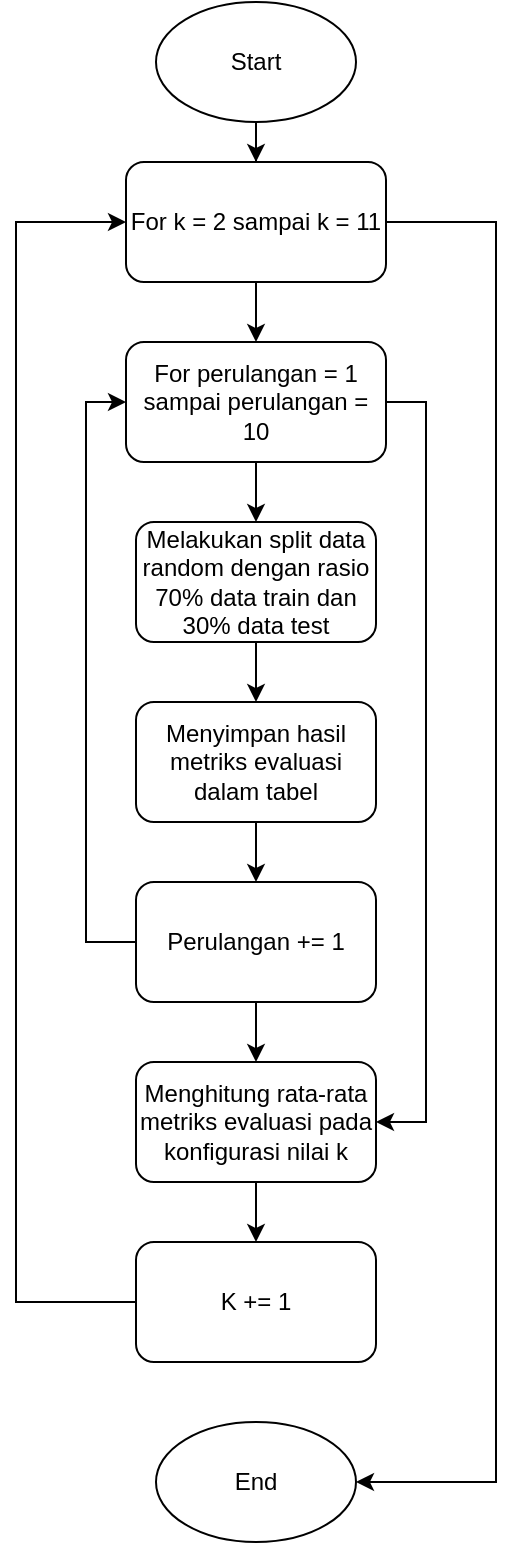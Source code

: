 <mxfile version="21.6.8" type="google" pages="12">
  <diagram name="Alur Pengujian" id="VaK6RD6m7JNOdwS7fsMc">
    <mxGraphModel grid="1" page="1" gridSize="10" guides="1" tooltips="1" connect="1" arrows="1" fold="1" pageScale="1" pageWidth="850" pageHeight="1100" math="0" shadow="0">
      <root>
        <mxCell id="JiXf8CpR8jcJf-vpnrCF-0" />
        <mxCell id="JiXf8CpR8jcJf-vpnrCF-1" parent="JiXf8CpR8jcJf-vpnrCF-0" />
        <mxCell id="6-VxVkboEA9iiEH-Dl8F-1" style="edgeStyle=orthogonalEdgeStyle;rounded=0;orthogonalLoop=1;jettySize=auto;html=1;exitX=0.5;exitY=1;exitDx=0;exitDy=0;" edge="1" parent="JiXf8CpR8jcJf-vpnrCF-1" source="QGGosDw4Bi_GhcfTZhEd-0" target="76a_1RlLivZUvZ-9s_q3-2">
          <mxGeometry relative="1" as="geometry" />
        </mxCell>
        <mxCell id="QGGosDw4Bi_GhcfTZhEd-0" value="Melakukan split data random dengan rasio 70% data train dan 30% data test" style="rounded=1;whiteSpace=wrap;html=1;" vertex="1" parent="JiXf8CpR8jcJf-vpnrCF-1">
          <mxGeometry x="330" y="260" width="120" height="60" as="geometry" />
        </mxCell>
        <mxCell id="6-VxVkboEA9iiEH-Dl8F-2" style="edgeStyle=orthogonalEdgeStyle;rounded=0;orthogonalLoop=1;jettySize=auto;html=1;exitX=0.5;exitY=1;exitDx=0;exitDy=0;" edge="1" parent="JiXf8CpR8jcJf-vpnrCF-1" source="76a_1RlLivZUvZ-9s_q3-2" target="76a_1RlLivZUvZ-9s_q3-13">
          <mxGeometry relative="1" as="geometry" />
        </mxCell>
        <mxCell id="76a_1RlLivZUvZ-9s_q3-2" value="Menyimpan hasil metriks evaluasi dalam tabel" style="rounded=1;whiteSpace=wrap;html=1;" vertex="1" parent="JiXf8CpR8jcJf-vpnrCF-1">
          <mxGeometry x="330" y="350" width="120" height="60" as="geometry" />
        </mxCell>
        <mxCell id="6-VxVkboEA9iiEH-Dl8F-9" style="edgeStyle=orthogonalEdgeStyle;rounded=0;orthogonalLoop=1;jettySize=auto;html=1;exitX=0.5;exitY=1;exitDx=0;exitDy=0;" edge="1" parent="JiXf8CpR8jcJf-vpnrCF-1" source="76a_1RlLivZUvZ-9s_q3-3" target="6-VxVkboEA9iiEH-Dl8F-7">
          <mxGeometry relative="1" as="geometry" />
        </mxCell>
        <mxCell id="76a_1RlLivZUvZ-9s_q3-3" value="Menghitung rata-rata metriks evaluasi pada konfigurasi nilai k" style="rounded=1;whiteSpace=wrap;html=1;" vertex="1" parent="JiXf8CpR8jcJf-vpnrCF-1">
          <mxGeometry x="330" y="530" width="120" height="60" as="geometry" />
        </mxCell>
        <mxCell id="6-VxVkboEA9iiEH-Dl8F-4" style="edgeStyle=orthogonalEdgeStyle;rounded=0;orthogonalLoop=1;jettySize=auto;html=1;exitX=0.5;exitY=1;exitDx=0;exitDy=0;entryX=0.5;entryY=0;entryDx=0;entryDy=0;" edge="1" parent="JiXf8CpR8jcJf-vpnrCF-1" source="76a_1RlLivZUvZ-9s_q3-6" target="76a_1RlLivZUvZ-9s_q3-11">
          <mxGeometry relative="1" as="geometry" />
        </mxCell>
        <mxCell id="6-VxVkboEA9iiEH-Dl8F-14" style="edgeStyle=orthogonalEdgeStyle;rounded=0;orthogonalLoop=1;jettySize=auto;html=1;exitX=1;exitY=0.5;exitDx=0;exitDy=0;entryX=1;entryY=0.5;entryDx=0;entryDy=0;entryPerimeter=0;" edge="1" parent="JiXf8CpR8jcJf-vpnrCF-1" source="76a_1RlLivZUvZ-9s_q3-6" target="6-VxVkboEA9iiEH-Dl8F-11">
          <mxGeometry relative="1" as="geometry">
            <mxPoint x="450" y="740" as="targetPoint" />
            <Array as="points">
              <mxPoint x="510" y="110" />
              <mxPoint x="510" y="740" />
            </Array>
          </mxGeometry>
        </mxCell>
        <mxCell id="76a_1RlLivZUvZ-9s_q3-6" value="For k = 2 sampai k = 11" style="rounded=1;whiteSpace=wrap;html=1;" vertex="1" parent="JiXf8CpR8jcJf-vpnrCF-1">
          <mxGeometry x="325" y="80" width="130" height="60" as="geometry" />
        </mxCell>
        <mxCell id="6-VxVkboEA9iiEH-Dl8F-13" style="edgeStyle=orthogonalEdgeStyle;rounded=0;orthogonalLoop=1;jettySize=auto;html=1;exitX=0.5;exitY=1;exitDx=0;exitDy=0;" edge="1" parent="JiXf8CpR8jcJf-vpnrCF-1" source="76a_1RlLivZUvZ-9s_q3-10" target="76a_1RlLivZUvZ-9s_q3-6">
          <mxGeometry relative="1" as="geometry" />
        </mxCell>
        <mxCell id="76a_1RlLivZUvZ-9s_q3-10" value="Start" style="ellipse;whiteSpace=wrap;html=1;" vertex="1" parent="JiXf8CpR8jcJf-vpnrCF-1">
          <mxGeometry x="340" width="100" height="60" as="geometry" />
        </mxCell>
        <mxCell id="6-VxVkboEA9iiEH-Dl8F-0" style="edgeStyle=orthogonalEdgeStyle;rounded=0;orthogonalLoop=1;jettySize=auto;html=1;exitX=0.5;exitY=1;exitDx=0;exitDy=0;" edge="1" parent="JiXf8CpR8jcJf-vpnrCF-1" source="76a_1RlLivZUvZ-9s_q3-11" target="QGGosDw4Bi_GhcfTZhEd-0">
          <mxGeometry relative="1" as="geometry" />
        </mxCell>
        <mxCell id="6-VxVkboEA9iiEH-Dl8F-5" style="edgeStyle=orthogonalEdgeStyle;rounded=0;orthogonalLoop=1;jettySize=auto;html=1;exitX=1;exitY=0.5;exitDx=0;exitDy=0;entryX=1;entryY=0.5;entryDx=0;entryDy=0;" edge="1" parent="JiXf8CpR8jcJf-vpnrCF-1" source="76a_1RlLivZUvZ-9s_q3-11" target="76a_1RlLivZUvZ-9s_q3-3">
          <mxGeometry relative="1" as="geometry" />
        </mxCell>
        <mxCell id="76a_1RlLivZUvZ-9s_q3-11" value="For perulangan = 1 sampai perulangan = 10" style="rounded=1;whiteSpace=wrap;html=1;" vertex="1" parent="JiXf8CpR8jcJf-vpnrCF-1">
          <mxGeometry x="325" y="170" width="130" height="60" as="geometry" />
        </mxCell>
        <mxCell id="6-VxVkboEA9iiEH-Dl8F-3" style="edgeStyle=orthogonalEdgeStyle;rounded=0;orthogonalLoop=1;jettySize=auto;html=1;exitX=0;exitY=0.5;exitDx=0;exitDy=0;entryX=0;entryY=0.5;entryDx=0;entryDy=0;" edge="1" parent="JiXf8CpR8jcJf-vpnrCF-1" source="76a_1RlLivZUvZ-9s_q3-13" target="76a_1RlLivZUvZ-9s_q3-11">
          <mxGeometry relative="1" as="geometry" />
        </mxCell>
        <mxCell id="6-VxVkboEA9iiEH-Dl8F-8" style="edgeStyle=orthogonalEdgeStyle;rounded=0;orthogonalLoop=1;jettySize=auto;html=1;exitX=0.5;exitY=1;exitDx=0;exitDy=0;entryX=0.5;entryY=0;entryDx=0;entryDy=0;" edge="1" parent="JiXf8CpR8jcJf-vpnrCF-1" source="76a_1RlLivZUvZ-9s_q3-13" target="76a_1RlLivZUvZ-9s_q3-3">
          <mxGeometry relative="1" as="geometry" />
        </mxCell>
        <mxCell id="76a_1RlLivZUvZ-9s_q3-13" value="Perulangan += 1" style="rounded=1;whiteSpace=wrap;html=1;" vertex="1" parent="JiXf8CpR8jcJf-vpnrCF-1">
          <mxGeometry x="330" y="440" width="120" height="60" as="geometry" />
        </mxCell>
        <mxCell id="6-VxVkboEA9iiEH-Dl8F-10" style="edgeStyle=orthogonalEdgeStyle;rounded=0;orthogonalLoop=1;jettySize=auto;html=1;exitX=0;exitY=0.5;exitDx=0;exitDy=0;entryX=0;entryY=0.5;entryDx=0;entryDy=0;" edge="1" parent="JiXf8CpR8jcJf-vpnrCF-1" source="6-VxVkboEA9iiEH-Dl8F-7" target="76a_1RlLivZUvZ-9s_q3-6">
          <mxGeometry relative="1" as="geometry">
            <Array as="points">
              <mxPoint x="270" y="650" />
              <mxPoint x="270" y="110" />
            </Array>
          </mxGeometry>
        </mxCell>
        <mxCell id="6-VxVkboEA9iiEH-Dl8F-7" value="K += 1" style="rounded=1;whiteSpace=wrap;html=1;" vertex="1" parent="JiXf8CpR8jcJf-vpnrCF-1">
          <mxGeometry x="330" y="620" width="120" height="60" as="geometry" />
        </mxCell>
        <mxCell id="6-VxVkboEA9iiEH-Dl8F-11" value="End" style="ellipse;whiteSpace=wrap;html=1;" vertex="1" parent="JiXf8CpR8jcJf-vpnrCF-1">
          <mxGeometry x="340" y="710" width="100" height="60" as="geometry" />
        </mxCell>
      </root>
    </mxGraphModel>
  </diagram>
  <diagram id="v6aG65GbvAiGy_xfgYGz" name="Usecase">
    <mxGraphModel grid="1" page="1" gridSize="10" guides="1" tooltips="1" connect="1" arrows="1" fold="1" pageScale="1" pageWidth="850" pageHeight="1100" math="0" shadow="0">
      <root>
        <mxCell id="0" />
        <mxCell id="1" parent="0" />
        <mxCell id="jOJQJM9FuYtvcnWHI3ue-1" value="&lt;font style=&quot;font-size: 16px;&quot;&gt;Landing analysis and classification&lt;/font&gt;" style="shape=umlFrame;whiteSpace=wrap;html=1;width=100;height=75;" vertex="1" parent="1">
          <mxGeometry x="120" y="5" width="320" height="494" as="geometry" />
        </mxCell>
        <mxCell id="yqidtdyYtswBrJ9D0AC6-12" style="edgeStyle=none;rounded=0;orthogonalLoop=1;jettySize=auto;html=1;exitX=0.5;exitY=0.5;exitDx=0;exitDy=0;exitPerimeter=0;entryX=0;entryY=0.5;entryDx=0;entryDy=0;" edge="1" parent="1" source="yqidtdyYtswBrJ9D0AC6-1" target="-8ByAWsOwXgIfrR1Zd8Q-1">
          <mxGeometry relative="1" as="geometry">
            <mxPoint x="260" y="255" as="targetPoint" />
          </mxGeometry>
        </mxCell>
        <mxCell id="yqidtdyYtswBrJ9D0AC6-68" style="edgeStyle=none;rounded=0;orthogonalLoop=1;jettySize=auto;html=1;exitX=0.5;exitY=0.5;exitDx=0;exitDy=0;exitPerimeter=0;entryX=0;entryY=0.5;entryDx=0;entryDy=0;fontSize=16;" edge="1" parent="1" source="yqidtdyYtswBrJ9D0AC6-1" target="kd5FfIHTyTElSci8soo--1">
          <mxGeometry relative="1" as="geometry">
            <mxPoint x="260.0" y="85.0" as="targetPoint" />
          </mxGeometry>
        </mxCell>
        <mxCell id="yqidtdyYtswBrJ9D0AC6-69" style="edgeStyle=none;rounded=0;orthogonalLoop=1;jettySize=auto;html=1;exitX=0.5;exitY=0.5;exitDx=0;exitDy=0;exitPerimeter=0;entryX=0;entryY=0.5;entryDx=0;entryDy=0;fontSize=16;" edge="1" parent="1" source="yqidtdyYtswBrJ9D0AC6-1" target="kd5FfIHTyTElSci8soo--3">
          <mxGeometry relative="1" as="geometry">
            <mxPoint x="260.0" y="195" as="targetPoint" />
          </mxGeometry>
        </mxCell>
        <mxCell id="yqidtdyYtswBrJ9D0AC6-70" style="edgeStyle=none;rounded=0;orthogonalLoop=1;jettySize=auto;html=1;exitX=0.5;exitY=0.5;exitDx=0;exitDy=0;exitPerimeter=0;entryX=0;entryY=0.5;entryDx=0;entryDy=0;fontSize=16;" edge="1" parent="1" source="yqidtdyYtswBrJ9D0AC6-1" target="kd5FfIHTyTElSci8soo--2">
          <mxGeometry relative="1" as="geometry">
            <mxPoint x="260.0" y="300" as="targetPoint" />
          </mxGeometry>
        </mxCell>
        <mxCell id="yqidtdyYtswBrJ9D0AC6-1" value="&lt;font style=&quot;font-size: 16px;&quot;&gt;Pengguna&lt;/font&gt;" style="shape=umlActor;verticalLabelPosition=bottom;verticalAlign=top;html=1;" vertex="1" parent="1">
          <mxGeometry x="50" y="240" width="30" height="60" as="geometry" />
        </mxCell>
        <mxCell id="-8ByAWsOwXgIfrR1Zd8Q-1" value="&lt;font style=&quot;font-size: 16px;&quot;&gt;Mempersiapkan Data&lt;/font&gt;" style="ellipse;whiteSpace=wrap;html=1;" vertex="1" parent="1">
          <mxGeometry x="230" y="50" width="140" height="80" as="geometry" />
        </mxCell>
        <mxCell id="kd5FfIHTyTElSci8soo--1" value="&lt;font style=&quot;font-size: 16px;&quot;&gt;Menampilkan Visualisasi Data&lt;/font&gt;" style="ellipse;whiteSpace=wrap;html=1;" vertex="1" parent="1">
          <mxGeometry x="230" y="160" width="140" height="80" as="geometry" />
        </mxCell>
        <mxCell id="kd5FfIHTyTElSci8soo--2" value="&lt;font style=&quot;font-size: 16px;&quot;&gt;Melakukan Klasifikasi Data Menggunakan KNN&lt;/font&gt;" style="ellipse;whiteSpace=wrap;html=1;" vertex="1" parent="1">
          <mxGeometry x="200" y="390" width="200" height="90" as="geometry" />
        </mxCell>
        <mxCell id="kd5FfIHTyTElSci8soo--3" value="&lt;font style=&quot;font-size: 16px;&quot;&gt;Mengevaluasi Model KNN&lt;/font&gt;" style="ellipse;whiteSpace=wrap;html=1;" vertex="1" parent="1">
          <mxGeometry x="230" y="280" width="140" height="70" as="geometry" />
        </mxCell>
      </root>
    </mxGraphModel>
  </diagram>
  <diagram id="Mr0JbXVQmUSRPb0d_6Jb" name="Activity preparation">
    <mxGraphModel grid="1" page="1" gridSize="10" guides="1" tooltips="1" connect="1" arrows="1" fold="1" pageScale="1" pageWidth="850" pageHeight="1100" math="0" shadow="0">
      <root>
        <mxCell id="0" />
        <mxCell id="1" parent="0" />
        <mxCell id="bB--o5HJ8ncPhBLc_T4f-1" value="Mempersiapkan data" style="swimlane;childLayout=stackLayout;resizeParent=1;resizeParentMax=0;startSize=20;fontSize = 16;" vertex="1" parent="1">
          <mxGeometry x="940" y="870" width="890" height="1080" as="geometry" />
        </mxCell>
        <mxCell id="bB--o5HJ8ncPhBLc_T4f-2" value="Pengguna" style="swimlane;startSize=20;" vertex="1" parent="bB--o5HJ8ncPhBLc_T4f-1">
          <mxGeometry y="20" width="290" height="1060" as="geometry" />
        </mxCell>
        <mxCell id="cxGg-0f92nD-BreAc3S8-5" style="edgeStyle=orthogonalEdgeStyle;rounded=0;orthogonalLoop=1;jettySize=auto;html=1;exitX=1;exitY=0.5;exitDx=0;exitDy=0;entryX=0;entryY=0.5;entryDx=0;entryDy=0;" edge="1" parent="bB--o5HJ8ncPhBLc_T4f-2" source="bB--o5HJ8ncPhBLc_T4f-4" target="hcsyy77QHMMShKft8QTc-68">
          <mxGeometry relative="1" as="geometry" />
        </mxCell>
        <mxCell id="bB--o5HJ8ncPhBLc_T4f-4" value="" style="ellipse;html=1;shape=startState;fillColor=#000000;strokeColor=#ff0000;" vertex="1" parent="bB--o5HJ8ncPhBLc_T4f-2">
          <mxGeometry x="10" y="259" width="30" height="30" as="geometry" />
        </mxCell>
        <mxCell id="hcsyy77QHMMShKft8QTc-68" value="&lt;font style=&quot;font-size: 16px;&quot;&gt;Pilih Tombol&lt;/font&gt;" style="rhombus;whiteSpace=wrap;html=1;strokeColor=#FF0000;fontSize=12;fillColor=#FFFFC0;" vertex="1" parent="bB--o5HJ8ncPhBLc_T4f-2">
          <mxGeometry x="65" y="234" width="75" height="80" as="geometry" />
        </mxCell>
        <mxCell id="rX1OhgJHpPkiBVtGxgRE-3" value="&lt;font style=&quot;font-size: 16px;&quot;&gt;Memilih file data mentah&lt;/font&gt;" style="rounded=1;whiteSpace=wrap;html=1;arcSize=40;fontColor=#000000;fillColor=#ffffc0;strokeColor=#ff0000;" vertex="1" parent="bB--o5HJ8ncPhBLc_T4f-2">
          <mxGeometry x="140" y="118" width="120" height="40" as="geometry" />
        </mxCell>
        <mxCell id="hcsyy77QHMMShKft8QTc-82" value="&lt;font style=&quot;font-size: 16px;&quot;&gt;Prepare the data&lt;/font&gt;" style="text;html=1;align=center;verticalAlign=middle;resizable=0;points=[];autosize=1;strokeColor=none;fillColor=none;fontSize=12;" vertex="1" parent="bB--o5HJ8ncPhBLc_T4f-2">
          <mxGeometry x="143" y="238" width="140" height="30" as="geometry" />
        </mxCell>
        <mxCell id="hcsyy77QHMMShKft8QTc-81" value="&lt;font style=&quot;font-size: 16px;&quot;&gt;Browse data&lt;/font&gt;" style="text;html=1;align=center;verticalAlign=middle;resizable=0;points=[];autosize=1;strokeColor=none;fillColor=none;fontSize=12;" vertex="1" parent="bB--o5HJ8ncPhBLc_T4f-2">
          <mxGeometry x="140" y="30" width="110" height="30" as="geometry" />
        </mxCell>
        <mxCell id="bB--o5HJ8ncPhBLc_T4f-13" value="Sistem" style="swimlane;startSize=20;" vertex="1" parent="bB--o5HJ8ncPhBLc_T4f-1">
          <mxGeometry x="290" y="20" width="600" height="1060" as="geometry" />
        </mxCell>
        <mxCell id="9X1Wwpd6bHckDtDbvXj3-2" style="edgeStyle=orthogonalEdgeStyle;rounded=0;orthogonalLoop=1;jettySize=auto;html=1;exitX=0.5;exitY=1;exitDx=0;exitDy=0;" edge="1" parent="bB--o5HJ8ncPhBLc_T4f-13" source="bB--o5HJ8ncPhBLc_T4f-17" target="hcsyy77QHMMShKft8QTc-11">
          <mxGeometry relative="1" as="geometry" />
        </mxCell>
        <mxCell id="bB--o5HJ8ncPhBLc_T4f-17" value="&lt;font style=&quot;font-size: 16px;&quot;&gt;Menghapus kolom yang tidak digunakan&lt;/font&gt;" style="rounded=1;whiteSpace=wrap;html=1;arcSize=40;fontColor=#000000;fillColor=#ffffc0;strokeColor=#ff0000;" vertex="1" parent="bB--o5HJ8ncPhBLc_T4f-13">
          <mxGeometry x="233" y="174" width="165" height="40" as="geometry" />
        </mxCell>
        <mxCell id="9X1Wwpd6bHckDtDbvXj3-8" value="" style="edgeStyle=orthogonalEdgeStyle;rounded=0;orthogonalLoop=1;jettySize=auto;html=1;" edge="1" parent="bB--o5HJ8ncPhBLc_T4f-13" source="bB--o5HJ8ncPhBLc_T4f-18" target="bB--o5HJ8ncPhBLc_T4f-7">
          <mxGeometry relative="1" as="geometry" />
        </mxCell>
        <mxCell id="bB--o5HJ8ncPhBLc_T4f-18" value="&lt;div&gt;&lt;font style=&quot;font-size: 16px;&quot;&gt;Membuat atribut baru&lt;br&gt;&lt;/font&gt;&lt;/div&gt;&lt;div&gt;&lt;font size=&quot;3&quot;&gt;&#39; timestamp_difference &#39;&lt;br&gt;&lt;/font&gt;&lt;/div&gt;" style="rounded=1;whiteSpace=wrap;html=1;arcSize=40;fontColor=#000000;fillColor=#ffffc0;strokeColor=#ff0000;" vertex="1" parent="bB--o5HJ8ncPhBLc_T4f-13">
          <mxGeometry x="223.5" y="387" width="187.5" height="50" as="geometry" />
        </mxCell>
        <mxCell id="9X1Wwpd6bHckDtDbvXj3-10" style="edgeStyle=orthogonalEdgeStyle;rounded=0;orthogonalLoop=1;jettySize=auto;html=1;exitX=0.5;exitY=1;exitDx=0;exitDy=0;" edge="1" parent="bB--o5HJ8ncPhBLc_T4f-13" source="bB--o5HJ8ncPhBLc_T4f-20" target="spw2ARQ9kIRh4p4TkN4V-13">
          <mxGeometry relative="1" as="geometry" />
        </mxCell>
        <mxCell id="bB--o5HJ8ncPhBLc_T4f-20" value="&lt;font style=&quot;font-size: 16px;&quot;&gt;Mengambil data dengan timestamp_difference &amp;lt;10&lt;/font&gt;" style="rounded=1;whiteSpace=wrap;html=1;arcSize=40;fontColor=#000000;fillColor=#ffffc0;strokeColor=#ff0000;" vertex="1" parent="bB--o5HJ8ncPhBLc_T4f-13">
          <mxGeometry x="218" y="532" width="195" height="49" as="geometry" />
        </mxCell>
        <mxCell id="9X1Wwpd6bHckDtDbvXj3-9" style="edgeStyle=orthogonalEdgeStyle;rounded=0;orthogonalLoop=1;jettySize=auto;html=1;exitX=0.5;exitY=1;exitDx=0;exitDy=0;" edge="1" parent="bB--o5HJ8ncPhBLc_T4f-13">
          <mxGeometry relative="1" as="geometry">
            <mxPoint x="317.25" y="507" as="sourcePoint" />
            <mxPoint x="315.5" y="532" as="targetPoint" />
          </mxGeometry>
        </mxCell>
        <mxCell id="bB--o5HJ8ncPhBLc_T4f-7" value="&lt;font style=&quot;font-size: 16px;&quot;&gt;Menambahkan nilai atribut timestamp difference&lt;/font&gt;" style="rounded=1;whiteSpace=wrap;html=1;arcSize=40;fontColor=#000000;fillColor=#ffffc0;strokeColor=#ff0000;" vertex="1" parent="bB--o5HJ8ncPhBLc_T4f-13">
          <mxGeometry x="208.25" y="461" width="218" height="46" as="geometry" />
        </mxCell>
        <mxCell id="spw2ARQ9kIRh4p4TkN4V-13" value="&lt;div&gt;&lt;font style=&quot;font-size: 16px;&quot;&gt;Membuat atribut baru&lt;/font&gt;&lt;/div&gt;&lt;div&gt;&lt;font size=&quot;3&quot;&gt;&#39; Runway &#39;&lt;br&gt;&lt;/font&gt;&lt;/div&gt;" style="rounded=1;whiteSpace=wrap;html=1;arcSize=40;fontColor=#000000;fillColor=#ffffc0;strokeColor=#ff0000;" vertex="1" parent="bB--o5HJ8ncPhBLc_T4f-13">
          <mxGeometry x="233" y="606" width="165" height="38" as="geometry" />
        </mxCell>
        <mxCell id="hcsyy77QHMMShKft8QTc-65" style="edgeStyle=orthogonalEdgeStyle;rounded=0;orthogonalLoop=1;jettySize=auto;html=1;exitX=0.5;exitY=1;exitDx=0;exitDy=0;entryX=0.5;entryY=0;entryDx=0;entryDy=0;fontSize=12;" edge="1" parent="bB--o5HJ8ncPhBLc_T4f-13" source="hcsyy77QHMMShKft8QTc-1" target="hcsyy77QHMMShKft8QTc-64">
          <mxGeometry relative="1" as="geometry" />
        </mxCell>
        <mxCell id="hcsyy77QHMMShKft8QTc-1" value="&lt;font style=&quot;font-size: 16px;&quot;&gt;Menyimpan dataset&lt;/font&gt;" style="rounded=1;whiteSpace=wrap;html=1;arcSize=40;fontColor=#000000;fillColor=#ffffc0;strokeColor=#ff0000;" vertex="1" parent="bB--o5HJ8ncPhBLc_T4f-13">
          <mxGeometry x="255" y="877" width="120" height="38" as="geometry" />
        </mxCell>
        <mxCell id="bB--o5HJ8ncPhBLc_T4f-16" value="" style="ellipse;html=1;shape=endState;fillColor=#000000;strokeColor=#ff0000;" vertex="1" parent="bB--o5HJ8ncPhBLc_T4f-13">
          <mxGeometry x="299" y="1004" width="30" height="30" as="geometry" />
        </mxCell>
        <mxCell id="kRoJOA-TLXuA-p9rJODu-5" style="edgeStyle=orthogonalEdgeStyle;rounded=0;orthogonalLoop=1;jettySize=auto;html=1;entryX=1;entryY=0.5;entryDx=0;entryDy=0;" edge="1" parent="bB--o5HJ8ncPhBLc_T4f-13" source="hcsyy77QHMMShKft8QTc-5">
          <mxGeometry relative="1" as="geometry">
            <mxPoint x="330" y="1019" as="targetPoint" />
            <Array as="points">
              <mxPoint x="560" y="138" />
              <mxPoint x="560" y="1019" />
            </Array>
          </mxGeometry>
        </mxCell>
        <mxCell id="hcsyy77QHMMShKft8QTc-5" value="&lt;font style=&quot;font-size: 16px;&quot;&gt;Menampilkan Data Mentah&lt;/font&gt;" style="rounded=1;whiteSpace=wrap;html=1;arcSize=40;fontColor=#000000;fillColor=#ffffc0;strokeColor=#ff0000;" vertex="1" parent="bB--o5HJ8ncPhBLc_T4f-13">
          <mxGeometry x="253.5" y="118" width="120" height="40" as="geometry" />
        </mxCell>
        <mxCell id="9X1Wwpd6bHckDtDbvXj3-3" style="edgeStyle=orthogonalEdgeStyle;rounded=0;orthogonalLoop=1;jettySize=auto;html=1;exitX=0.5;exitY=1;exitDx=0;exitDy=0;entryX=0.5;entryY=0;entryDx=0;entryDy=0;" edge="1" parent="bB--o5HJ8ncPhBLc_T4f-13" source="hcsyy77QHMMShKft8QTc-11" target="hcsyy77QHMMShKft8QTc-12">
          <mxGeometry relative="1" as="geometry" />
        </mxCell>
        <mxCell id="hcsyy77QHMMShKft8QTc-11" value="&lt;font style=&quot;font-size: 16px;&quot;&gt;Mengurutkan data berdasarkan registration dan flight_id&lt;/font&gt;" style="rounded=1;whiteSpace=wrap;html=1;arcSize=40;fontColor=#000000;fillColor=#ffffc0;strokeColor=#ff0000;" vertex="1" parent="bB--o5HJ8ncPhBLc_T4f-13">
          <mxGeometry x="228" y="237" width="175" height="60" as="geometry" />
        </mxCell>
        <mxCell id="9X1Wwpd6bHckDtDbvXj3-4" style="edgeStyle=orthogonalEdgeStyle;rounded=0;orthogonalLoop=1;jettySize=auto;html=1;exitX=0.5;exitY=1;exitDx=0;exitDy=0;" edge="1" parent="bB--o5HJ8ncPhBLc_T4f-13" source="hcsyy77QHMMShKft8QTc-12" target="bB--o5HJ8ncPhBLc_T4f-18">
          <mxGeometry relative="1" as="geometry" />
        </mxCell>
        <mxCell id="hcsyy77QHMMShKft8QTc-12" value="&lt;font style=&quot;font-size: 16px;&quot;&gt;Mengambil data touchdown dan sebelum touchdown&lt;/font&gt;" style="rounded=1;whiteSpace=wrap;html=1;arcSize=40;fontColor=#000000;fillColor=#ffffc0;strokeColor=#ff0000;" vertex="1" parent="bB--o5HJ8ncPhBLc_T4f-13">
          <mxGeometry x="221.5" y="315" width="191.5" height="51" as="geometry" />
        </mxCell>
        <mxCell id="hcsyy77QHMMShKft8QTc-85" style="edgeStyle=orthogonalEdgeStyle;rounded=0;orthogonalLoop=1;jettySize=auto;html=1;exitX=0;exitY=0.5;exitDx=0;exitDy=0;entryX=0.5;entryY=0;entryDx=0;entryDy=0;fontSize=12;" edge="1" parent="bB--o5HJ8ncPhBLc_T4f-13" source="hcsyy77QHMMShKft8QTc-20" target="hcsyy77QHMMShKft8QTc-22">
          <mxGeometry relative="1" as="geometry" />
        </mxCell>
        <mxCell id="hcsyy77QHMMShKft8QTc-20" value="" style="rhombus;whiteSpace=wrap;html=1;fontSize=24;fillColor=#FFFFC0;strokeColor=#FF0000;" vertex="1" parent="bB--o5HJ8ncPhBLc_T4f-13">
          <mxGeometry x="250" y="664" width="130" height="102" as="geometry" />
        </mxCell>
        <mxCell id="hcsyy77QHMMShKft8QTc-36" value="&lt;div&gt;&lt;font style=&quot;font-size: 16px;&quot;&gt;Heading &amp;gt;= 90 &lt;br&gt;&lt;/font&gt;&lt;/div&gt;&lt;div&gt;&lt;font style=&quot;font-size: 16px;&quot;&gt;and &amp;lt;= 225&lt;/font&gt;&lt;/div&gt;" style="text;html=1;align=center;verticalAlign=middle;resizable=0;points=[];autosize=1;strokeColor=none;fillColor=none;fontSize=12;" vertex="1" parent="bB--o5HJ8ncPhBLc_T4f-13">
          <mxGeometry x="250" y="690" width="130" height="50" as="geometry" />
        </mxCell>
        <mxCell id="hcsyy77QHMMShKft8QTc-21" style="edgeStyle=orthogonalEdgeStyle;rounded=0;orthogonalLoop=1;jettySize=auto;html=1;exitX=0.5;exitY=1;exitDx=0;exitDy=0;fontSize=24;entryX=0.5;entryY=0;entryDx=0;entryDy=0;" edge="1" parent="bB--o5HJ8ncPhBLc_T4f-13" source="spw2ARQ9kIRh4p4TkN4V-13" target="hcsyy77QHMMShKft8QTc-20">
          <mxGeometry relative="1" as="geometry">
            <mxPoint x="380" y="865" as="targetPoint" />
          </mxGeometry>
        </mxCell>
        <mxCell id="BlODm0uXFdsJincbA40A-4" style="edgeStyle=orthogonalEdgeStyle;rounded=0;orthogonalLoop=1;jettySize=auto;html=1;exitX=0.5;exitY=1;exitDx=0;exitDy=0;" edge="1" parent="bB--o5HJ8ncPhBLc_T4f-13" source="hcsyy77QHMMShKft8QTc-22" target="hcsyy77QHMMShKft8QTc-77">
          <mxGeometry relative="1" as="geometry" />
        </mxCell>
        <mxCell id="hcsyy77QHMMShKft8QTc-22" value="&lt;font style=&quot;font-size: 16px;&quot;&gt;Nilai runway = 18&lt;/font&gt;" style="rounded=1;whiteSpace=wrap;html=1;arcSize=40;fontColor=#000000;fillColor=#ffffc0;strokeColor=#ff0000;" vertex="1" parent="bB--o5HJ8ncPhBLc_T4f-13">
          <mxGeometry x="105" y="735" width="140" height="38" as="geometry" />
        </mxCell>
        <mxCell id="BlODm0uXFdsJincbA40A-2" style="edgeStyle=orthogonalEdgeStyle;rounded=0;orthogonalLoop=1;jettySize=auto;html=1;exitX=0.5;exitY=1;exitDx=0;exitDy=0;" edge="1" parent="bB--o5HJ8ncPhBLc_T4f-13" source="hcsyy77QHMMShKft8QTc-23" target="hcsyy77QHMMShKft8QTc-77">
          <mxGeometry relative="1" as="geometry" />
        </mxCell>
        <mxCell id="hcsyy77QHMMShKft8QTc-23" value="&lt;font style=&quot;font-size: 16px;&quot;&gt;Nilai runway = 36&lt;/font&gt;" style="rounded=1;whiteSpace=wrap;html=1;arcSize=49;fontColor=#000000;fillColor=#ffffc0;strokeColor=#ff0000;" vertex="1" parent="bB--o5HJ8ncPhBLc_T4f-13">
          <mxGeometry x="390" y="735" width="140" height="38" as="geometry" />
        </mxCell>
        <mxCell id="hcsyy77QHMMShKft8QTc-25" style="edgeStyle=orthogonalEdgeStyle;rounded=0;orthogonalLoop=1;jettySize=auto;html=1;exitX=1;exitY=0.5;exitDx=0;exitDy=0;entryX=0.5;entryY=0;entryDx=0;entryDy=0;fontSize=12;" edge="1" parent="bB--o5HJ8ncPhBLc_T4f-13" source="hcsyy77QHMMShKft8QTc-20" target="hcsyy77QHMMShKft8QTc-23">
          <mxGeometry relative="1" as="geometry" />
        </mxCell>
        <mxCell id="hcsyy77QHMMShKft8QTc-47" value="&lt;font style=&quot;font-size: 16px;&quot;&gt;Ya&lt;/font&gt;" style="text;html=1;align=center;verticalAlign=middle;resizable=0;points=[];autosize=1;strokeColor=none;fillColor=none;fontSize=12;" vertex="1" parent="bB--o5HJ8ncPhBLc_T4f-13">
          <mxGeometry x="190" y="686" width="40" height="30" as="geometry" />
        </mxCell>
        <mxCell id="hcsyy77QHMMShKft8QTc-48" value="&lt;font style=&quot;font-size: 16px;&quot;&gt;Tidak&lt;/font&gt;" style="text;html=1;align=center;verticalAlign=middle;resizable=0;points=[];autosize=1;strokeColor=none;fillColor=none;fontSize=12;" vertex="1" parent="bB--o5HJ8ncPhBLc_T4f-13">
          <mxGeometry x="400" y="686" width="60" height="30" as="geometry" />
        </mxCell>
        <mxCell id="hcsyy77QHMMShKft8QTc-75" style="edgeStyle=orthogonalEdgeStyle;rounded=0;orthogonalLoop=1;jettySize=auto;html=1;exitX=0.5;exitY=1;exitDx=0;exitDy=0;fontSize=12;" edge="1" parent="bB--o5HJ8ncPhBLc_T4f-13" source="hcsyy77QHMMShKft8QTc-64">
          <mxGeometry relative="1" as="geometry">
            <mxPoint x="315" y="1004" as="targetPoint" />
          </mxGeometry>
        </mxCell>
        <mxCell id="hcsyy77QHMMShKft8QTc-64" value="&lt;font style=&quot;font-size: 16px;&quot;&gt;Menampilkan dataset&lt;/font&gt;" style="rounded=1;whiteSpace=wrap;html=1;arcSize=40;fontColor=#000000;fillColor=#ffffc0;strokeColor=#ff0000;" vertex="1" parent="bB--o5HJ8ncPhBLc_T4f-13">
          <mxGeometry x="255" y="934" width="120" height="38" as="geometry" />
        </mxCell>
        <mxCell id="BlODm0uXFdsJincbA40A-1" style="edgeStyle=orthogonalEdgeStyle;rounded=0;orthogonalLoop=1;jettySize=auto;html=1;exitX=0.5;exitY=1;exitDx=0;exitDy=0;" edge="1" parent="bB--o5HJ8ncPhBLc_T4f-13" source="hcsyy77QHMMShKft8QTc-77" target="hcsyy77QHMMShKft8QTc-1">
          <mxGeometry relative="1" as="geometry" />
        </mxCell>
        <mxCell id="hcsyy77QHMMShKft8QTc-77" value="&lt;font style=&quot;font-size: 16px;&quot;&gt;Menampilkan Informasi data&lt;/font&gt;" style="rounded=1;whiteSpace=wrap;html=1;arcSize=40;fontColor=#000000;fillColor=#ffffc0;strokeColor=#ff0000;" vertex="1" parent="bB--o5HJ8ncPhBLc_T4f-13">
          <mxGeometry x="254.25" y="813" width="120" height="40" as="geometry" />
        </mxCell>
        <mxCell id="hcsyy77QHMMShKft8QTc-79" style="edgeStyle=orthogonalEdgeStyle;rounded=0;orthogonalLoop=1;jettySize=auto;html=1;exitX=0.5;exitY=1;exitDx=0;exitDy=0;fontSize=12;" edge="1" parent="bB--o5HJ8ncPhBLc_T4f-13" source="hcsyy77QHMMShKft8QTc-77" target="hcsyy77QHMMShKft8QTc-77">
          <mxGeometry relative="1" as="geometry" />
        </mxCell>
        <mxCell id="rX1OhgJHpPkiBVtGxgRE-2" value="&lt;div&gt;&lt;font style=&quot;font-size: 16px;&quot;&gt;Menampilkan Pop up window&amp;nbsp; browse data&lt;br&gt;&lt;/font&gt;&lt;/div&gt;" style="rounded=1;whiteSpace=wrap;html=1;arcSize=40;fontColor=#000000;fillColor=#ffffc0;strokeColor=#ff0000;" vertex="1" parent="bB--o5HJ8ncPhBLc_T4f-13">
          <mxGeometry x="217.5" y="38" width="165" height="40" as="geometry" />
        </mxCell>
        <mxCell id="Kp-yG3e6MB9-lPLW53nw-2" style="edgeStyle=orthogonalEdgeStyle;rounded=0;orthogonalLoop=1;jettySize=auto;html=1;exitX=0.5;exitY=0;exitDx=0;exitDy=0;" edge="1" parent="bB--o5HJ8ncPhBLc_T4f-13" source="kVtpbG2lTHnUhTgQjvFl-1" target="bB--o5HJ8ncPhBLc_T4f-17">
          <mxGeometry relative="1" as="geometry" />
        </mxCell>
        <mxCell id="Kp-yG3e6MB9-lPLW53nw-4" style="edgeStyle=orthogonalEdgeStyle;rounded=0;orthogonalLoop=1;jettySize=auto;html=1;exitX=0.5;exitY=1;exitDx=0;exitDy=0;" edge="1" parent="bB--o5HJ8ncPhBLc_T4f-13" source="kVtpbG2lTHnUhTgQjvFl-1" target="Kp-yG3e6MB9-lPLW53nw-3">
          <mxGeometry relative="1" as="geometry" />
        </mxCell>
        <mxCell id="kVtpbG2lTHnUhTgQjvFl-1" value="&lt;div&gt;&lt;font style=&quot;font-size: 16px;&quot;&gt;preparation.&lt;/font&gt;&lt;/div&gt;&lt;div&gt;&lt;font style=&quot;font-size: 16px;&quot;&gt;data_with&lt;/font&gt;&lt;font size=&quot;3&quot;&gt;_runway is None&lt;br&gt;&lt;/font&gt;&lt;/div&gt;" style="rhombus;whiteSpace=wrap;html=1;strokeColor=#FF0000;fontSize=12;fillColor=#FFFFC0;" vertex="1" parent="bB--o5HJ8ncPhBLc_T4f-13">
          <mxGeometry x="12" y="214" width="143" height="120" as="geometry" />
        </mxCell>
        <mxCell id="Kp-yG3e6MB9-lPLW53nw-5" style="edgeStyle=orthogonalEdgeStyle;rounded=0;orthogonalLoop=1;jettySize=auto;html=1;exitX=0.5;exitY=1;exitDx=0;exitDy=0;entryX=0;entryY=0.5;entryDx=0;entryDy=0;" edge="1" parent="bB--o5HJ8ncPhBLc_T4f-13" source="Kp-yG3e6MB9-lPLW53nw-3" target="bB--o5HJ8ncPhBLc_T4f-16">
          <mxGeometry relative="1" as="geometry" />
        </mxCell>
        <mxCell id="Kp-yG3e6MB9-lPLW53nw-3" value="&lt;font style=&quot;font-size: 16px;&quot;&gt;Menampilkan pesan data belum dimasukkan&lt;/font&gt;" style="rounded=1;whiteSpace=wrap;html=1;arcSize=40;fontColor=#000000;fillColor=#ffffc0;strokeColor=#ff0000;" vertex="1" parent="bB--o5HJ8ncPhBLc_T4f-13">
          <mxGeometry x="11" y="387" width="145" height="63" as="geometry" />
        </mxCell>
        <mxCell id="Kp-yG3e6MB9-lPLW53nw-7" value="&lt;font style=&quot;font-size: 16px;&quot;&gt;Tidak&lt;/font&gt;" style="text;html=1;align=center;verticalAlign=middle;resizable=0;points=[];autosize=1;strokeColor=none;fillColor=none;" vertex="1" parent="bB--o5HJ8ncPhBLc_T4f-13">
          <mxGeometry x="125" y="158" width="60" height="30" as="geometry" />
        </mxCell>
        <mxCell id="cxGg-0f92nD-BreAc3S8-1" style="edgeStyle=orthogonalEdgeStyle;rounded=0;orthogonalLoop=1;jettySize=auto;html=1;exitX=0.5;exitY=0;exitDx=0;exitDy=0;entryX=0;entryY=0.5;entryDx=0;entryDy=0;" edge="1" parent="bB--o5HJ8ncPhBLc_T4f-1" source="hcsyy77QHMMShKft8QTc-68" target="rX1OhgJHpPkiBVtGxgRE-2">
          <mxGeometry relative="1" as="geometry" />
        </mxCell>
        <mxCell id="cxGg-0f92nD-BreAc3S8-2" style="edgeStyle=orthogonalEdgeStyle;rounded=0;orthogonalLoop=1;jettySize=auto;html=1;exitX=0.5;exitY=1;exitDx=0;exitDy=0;entryX=0.5;entryY=0;entryDx=0;entryDy=0;" edge="1" parent="bB--o5HJ8ncPhBLc_T4f-1" source="rX1OhgJHpPkiBVtGxgRE-2" target="rX1OhgJHpPkiBVtGxgRE-3">
          <mxGeometry relative="1" as="geometry" />
        </mxCell>
        <mxCell id="cxGg-0f92nD-BreAc3S8-3" style="edgeStyle=orthogonalEdgeStyle;rounded=0;orthogonalLoop=1;jettySize=auto;html=1;exitX=1;exitY=0.5;exitDx=0;exitDy=0;entryX=0;entryY=0.5;entryDx=0;entryDy=0;" edge="1" parent="bB--o5HJ8ncPhBLc_T4f-1" source="rX1OhgJHpPkiBVtGxgRE-3" target="hcsyy77QHMMShKft8QTc-5">
          <mxGeometry relative="1" as="geometry" />
        </mxCell>
        <mxCell id="Kp-yG3e6MB9-lPLW53nw-1" style="edgeStyle=orthogonalEdgeStyle;rounded=0;orthogonalLoop=1;jettySize=auto;html=1;exitX=1;exitY=0.5;exitDx=0;exitDy=0;entryX=0;entryY=0.5;entryDx=0;entryDy=0;" edge="1" parent="bB--o5HJ8ncPhBLc_T4f-1" source="hcsyy77QHMMShKft8QTc-68" target="kVtpbG2lTHnUhTgQjvFl-1">
          <mxGeometry relative="1" as="geometry" />
        </mxCell>
        <mxCell id="Kp-yG3e6MB9-lPLW53nw-6" value="&lt;font style=&quot;font-size: 16px;&quot;&gt;Ya&lt;/font&gt;" style="text;html=1;align=center;verticalAlign=middle;resizable=0;points=[];autosize=1;strokeColor=none;fillColor=none;" vertex="1" parent="1">
          <mxGeometry x="1310" y="1235" width="40" height="30" as="geometry" />
        </mxCell>
      </root>
    </mxGraphModel>
  </diagram>
  <diagram id="iq5jhKLay1WdBc8gYdq0" name="Activity visualization">
    <mxGraphModel grid="1" page="1" gridSize="10" guides="1" tooltips="1" connect="1" arrows="1" fold="1" pageScale="1" pageWidth="850" pageHeight="1100" math="0" shadow="0">
      <root>
        <mxCell id="0" />
        <mxCell id="1" parent="0" />
        <mxCell id="02ZfzucAb_53fjsOsjle-1" value="Menampilkan Visualisasi Data" style="swimlane;childLayout=stackLayout;resizeParent=1;resizeParentMax=0;startSize=20;" vertex="1" parent="1">
          <mxGeometry x="20" y="1150" width="1550" height="990" as="geometry" />
        </mxCell>
        <mxCell id="02ZfzucAb_53fjsOsjle-2" value="Pengguna" style="swimlane;startSize=20;" vertex="1" parent="02ZfzucAb_53fjsOsjle-1">
          <mxGeometry y="20" width="350" height="970" as="geometry" />
        </mxCell>
        <mxCell id="uu6-31MPiMxEcYOpF34F-3" style="edgeStyle=orthogonalEdgeStyle;rounded=0;orthogonalLoop=1;jettySize=auto;html=1;exitX=0.5;exitY=1;exitDx=0;exitDy=0;" edge="1" parent="02ZfzucAb_53fjsOsjle-2" source="02ZfzucAb_53fjsOsjle-4" target="uu6-31MPiMxEcYOpF34F-2">
          <mxGeometry relative="1" as="geometry" />
        </mxCell>
        <mxCell id="02ZfzucAb_53fjsOsjle-4" value="" style="ellipse;html=1;shape=startState;fillColor=#000000;strokeColor=#ff0000;" vertex="1" parent="02ZfzucAb_53fjsOsjle-2">
          <mxGeometry x="125" y="25" width="30" height="30" as="geometry" />
        </mxCell>
        <mxCell id="vhbxjjXYULsgBY7x4G1S-15" value="&lt;font style=&quot;font-size: 16px;&quot;&gt;Pilih Visualisasi&lt;/font&gt;" style="rhombus;whiteSpace=wrap;html=1;strokeColor=#FF0000;fontSize=12;fillColor=#FFFFC0;" vertex="1" parent="02ZfzucAb_53fjsOsjle-2">
          <mxGeometry x="66" y="544" width="100" height="99" as="geometry" />
        </mxCell>
        <mxCell id="uu6-31MPiMxEcYOpF34F-2" value="&lt;font style=&quot;font-size: 16px;&quot;&gt;Klik tombol visualize &lt;/font&gt;" style="rounded=1;whiteSpace=wrap;html=1;arcSize=40;fontColor=#000000;fillColor=#ffffc0;strokeColor=#ff0000;" vertex="1" parent="02ZfzucAb_53fjsOsjle-2">
          <mxGeometry x="82" y="92" width="115" height="37" as="geometry" />
        </mxCell>
        <mxCell id="xR7Yu_9fGJyqZyay4cIK-1" value="&lt;font style=&quot;font-size: 16px;&quot;&gt;Memilih dataset&lt;/font&gt;" style="rounded=1;whiteSpace=wrap;html=1;arcSize=40;fontColor=#000000;fillColor=#ffffc0;strokeColor=#ff0000;" vertex="1" parent="02ZfzucAb_53fjsOsjle-2">
          <mxGeometry x="85" y="165" width="110" height="60" as="geometry" />
        </mxCell>
        <mxCell id="-l75T13spfqBj-VYhu3g-3" style="edgeStyle=orthogonalEdgeStyle;rounded=0;orthogonalLoop=1;jettySize=auto;html=1;exitX=0;exitY=0.5;exitDx=0;exitDy=0;entryX=1;entryY=0.5;entryDx=0;entryDy=0;" edge="1" parent="02ZfzucAb_53fjsOsjle-2" source="-l75T13spfqBj-VYhu3g-1" target="vhbxjjXYULsgBY7x4G1S-15">
          <mxGeometry relative="1" as="geometry" />
        </mxCell>
        <mxCell id="-l75T13spfqBj-VYhu3g-1" value="&lt;font style=&quot;font-size: 16px;&quot;&gt;Vis.Dataset is None ?&lt;/font&gt;" style="rhombus;whiteSpace=wrap;html=1;strokeColor=#FF0000;fontSize=12;fillColor=#FFFFC0;" vertex="1" parent="02ZfzucAb_53fjsOsjle-2">
          <mxGeometry x="218" y="531" width="120" height="126" as="geometry" />
        </mxCell>
        <mxCell id="vhbxjjXYULsgBY7x4G1S-24" style="edgeStyle=orthogonalEdgeStyle;rounded=0;orthogonalLoop=1;jettySize=auto;html=1;exitX=0.5;exitY=1;exitDx=0;exitDy=0;entryX=0.5;entryY=0;entryDx=0;entryDy=0;fontSize=12;" edge="1" parent="02ZfzucAb_53fjsOsjle-1" source="vhbxjjXYULsgBY7x4G1S-15" target="vhbxjjXYULsgBY7x4G1S-17">
          <mxGeometry relative="1" as="geometry" />
        </mxCell>
        <mxCell id="vhbxjjXYULsgBY7x4G1S-25" style="edgeStyle=orthogonalEdgeStyle;rounded=0;orthogonalLoop=1;jettySize=auto;html=1;exitX=0.5;exitY=1;exitDx=0;exitDy=0;entryX=0.5;entryY=0;entryDx=0;entryDy=0;fontSize=12;" edge="1" parent="02ZfzucAb_53fjsOsjle-1" source="vhbxjjXYULsgBY7x4G1S-15" target="vhbxjjXYULsgBY7x4G1S-20">
          <mxGeometry relative="1" as="geometry" />
        </mxCell>
        <mxCell id="vhbxjjXYULsgBY7x4G1S-26" style="edgeStyle=orthogonalEdgeStyle;rounded=0;orthogonalLoop=1;jettySize=auto;html=1;exitX=0.5;exitY=1;exitDx=0;exitDy=0;entryX=0.5;entryY=0;entryDx=0;entryDy=0;fontSize=12;" edge="1" parent="02ZfzucAb_53fjsOsjle-1" source="vhbxjjXYULsgBY7x4G1S-15" target="vhbxjjXYULsgBY7x4G1S-19">
          <mxGeometry relative="1" as="geometry" />
        </mxCell>
        <mxCell id="vhbxjjXYULsgBY7x4G1S-27" style="edgeStyle=orthogonalEdgeStyle;rounded=0;orthogonalLoop=1;jettySize=auto;html=1;exitX=0.5;exitY=1;exitDx=0;exitDy=0;entryX=0.5;entryY=0;entryDx=0;entryDy=0;fontSize=12;" edge="1" parent="02ZfzucAb_53fjsOsjle-1" source="vhbxjjXYULsgBY7x4G1S-15" target="vhbxjjXYULsgBY7x4G1S-18">
          <mxGeometry relative="1" as="geometry" />
        </mxCell>
        <mxCell id="vhbxjjXYULsgBY7x4G1S-28" style="edgeStyle=orthogonalEdgeStyle;rounded=0;orthogonalLoop=1;jettySize=auto;html=1;exitX=0.5;exitY=1;exitDx=0;exitDy=0;entryX=0.5;entryY=0;entryDx=0;entryDy=0;fontSize=12;" edge="1" parent="02ZfzucAb_53fjsOsjle-1" source="vhbxjjXYULsgBY7x4G1S-15" target="vhbxjjXYULsgBY7x4G1S-21">
          <mxGeometry relative="1" as="geometry" />
        </mxCell>
        <mxCell id="vhbxjjXYULsgBY7x4G1S-29" style="edgeStyle=orthogonalEdgeStyle;rounded=0;orthogonalLoop=1;jettySize=auto;html=1;exitX=0.5;exitY=1;exitDx=0;exitDy=0;entryX=0.5;entryY=0;entryDx=0;entryDy=0;fontSize=12;" edge="1" parent="02ZfzucAb_53fjsOsjle-1" source="vhbxjjXYULsgBY7x4G1S-15" target="vhbxjjXYULsgBY7x4G1S-22">
          <mxGeometry relative="1" as="geometry" />
        </mxCell>
        <mxCell id="vhbxjjXYULsgBY7x4G1S-43" style="edgeStyle=orthogonalEdgeStyle;rounded=0;orthogonalLoop=1;jettySize=auto;html=1;exitX=0.5;exitY=1;exitDx=0;exitDy=0;entryX=0.5;entryY=0;entryDx=0;entryDy=0;fontSize=12;" edge="1" parent="02ZfzucAb_53fjsOsjle-1" source="vhbxjjXYULsgBY7x4G1S-15" target="vhbxjjXYULsgBY7x4G1S-42">
          <mxGeometry relative="1" as="geometry" />
        </mxCell>
        <mxCell id="02ZfzucAb_53fjsOsjle-7" value="Sistem" style="swimlane;startSize=20;" vertex="1" parent="02ZfzucAb_53fjsOsjle-1">
          <mxGeometry x="350" y="20" width="1200" height="970" as="geometry" />
        </mxCell>
        <mxCell id="02ZfzucAb_53fjsOsjle-8" value="" style="ellipse;html=1;shape=endState;fillColor=#000000;strokeColor=#ff0000;" vertex="1" parent="02ZfzucAb_53fjsOsjle-7">
          <mxGeometry x="429" y="923" width="30" height="30" as="geometry" />
        </mxCell>
        <mxCell id="vhbxjjXYULsgBY7x4G1S-13" style="edgeStyle=orthogonalEdgeStyle;rounded=0;orthogonalLoop=1;jettySize=auto;html=1;exitX=0.5;exitY=1;exitDx=0;exitDy=0;fontSize=12;" edge="1" parent="02ZfzucAb_53fjsOsjle-7" source="02ZfzucAb_53fjsOsjle-23" target="02ZfzucAb_53fjsOsjle-45">
          <mxGeometry relative="1" as="geometry">
            <mxPoint x="457" y="693" as="targetPoint" />
          </mxGeometry>
        </mxCell>
        <mxCell id="02ZfzucAb_53fjsOsjle-23" value="&lt;font style=&quot;font-size: 16px;&quot;&gt;Membuat diagram batang&lt;br&gt;&lt;/font&gt;" style="rounded=1;whiteSpace=wrap;html=1;arcSize=40;fontColor=#000000;fillColor=#ffffc0;strokeColor=#ff0000;" vertex="1" parent="02ZfzucAb_53fjsOsjle-7">
          <mxGeometry x="740" y="463" width="110" height="60" as="geometry" />
        </mxCell>
        <mxCell id="vhbxjjXYULsgBY7x4G1S-14" style="edgeStyle=orthogonalEdgeStyle;rounded=0;orthogonalLoop=1;jettySize=auto;html=1;exitX=0.5;exitY=1;exitDx=0;exitDy=0;fontSize=12;entryX=0.5;entryY=0;entryDx=0;entryDy=0;" edge="1" parent="02ZfzucAb_53fjsOsjle-7" source="02ZfzucAb_53fjsOsjle-22" target="02ZfzucAb_53fjsOsjle-45">
          <mxGeometry relative="1" as="geometry">
            <mxPoint x="457.067" y="693" as="targetPoint" />
          </mxGeometry>
        </mxCell>
        <mxCell id="02ZfzucAb_53fjsOsjle-22" value="&lt;font style=&quot;font-size: 16px;&quot;&gt;Membuat tabel heatmap&lt;/font&gt;" style="rounded=1;whiteSpace=wrap;html=1;arcSize=40;fontColor=#000000;fillColor=#ffffc0;strokeColor=#ff0000;" vertex="1" parent="02ZfzucAb_53fjsOsjle-7">
          <mxGeometry x="226" y="463" width="110" height="60" as="geometry" />
        </mxCell>
        <mxCell id="02ZfzucAb_53fjsOsjle-45" value="&lt;font style=&quot;font-size: 16px;&quot;&gt;Menyimpan file&lt;/font&gt;" style="rounded=1;whiteSpace=wrap;html=1;arcSize=40;fontColor=#000000;fillColor=#ffffc0;strokeColor=#ff0000;" vertex="1" parent="02ZfzucAb_53fjsOsjle-7">
          <mxGeometry x="490" y="562.5" width="110" height="62" as="geometry" />
        </mxCell>
        <mxCell id="zFm6xd2kIJFJwiuHLoo6-5" style="edgeStyle=orthogonalEdgeStyle;rounded=0;orthogonalLoop=1;jettySize=auto;html=1;entryX=0.5;entryY=0;entryDx=0;entryDy=0;fontSize=16;" edge="1" parent="02ZfzucAb_53fjsOsjle-7" source="w7DZMAotd1HcZ2hJB9bn-1" target="02ZfzucAb_53fjsOsjle-28">
          <mxGeometry relative="1" as="geometry" />
        </mxCell>
        <mxCell id="zFm6xd2kIJFJwiuHLoo6-6" style="edgeStyle=orthogonalEdgeStyle;rounded=0;orthogonalLoop=1;jettySize=auto;html=1;fontSize=16;" edge="1" parent="02ZfzucAb_53fjsOsjle-7" source="w7DZMAotd1HcZ2hJB9bn-1" target="02ZfzucAb_53fjsOsjle-25">
          <mxGeometry relative="1" as="geometry">
            <Array as="points">
              <mxPoint x="570" y="303" />
              <mxPoint x="708" y="303" />
            </Array>
          </mxGeometry>
        </mxCell>
        <mxCell id="zFm6xd2kIJFJwiuHLoo6-10" style="edgeStyle=orthogonalEdgeStyle;rounded=0;orthogonalLoop=1;jettySize=auto;html=1;fontSize=16;" edge="1" parent="02ZfzucAb_53fjsOsjle-7" source="w7DZMAotd1HcZ2hJB9bn-1" target="02ZfzucAb_53fjsOsjle-27">
          <mxGeometry relative="1" as="geometry">
            <Array as="points">
              <mxPoint x="490" y="303" />
              <mxPoint x="349" y="303" />
            </Array>
          </mxGeometry>
        </mxCell>
        <mxCell id="zFm6xd2kIJFJwiuHLoo6-13" style="edgeStyle=orthogonalEdgeStyle;rounded=0;orthogonalLoop=1;jettySize=auto;html=1;fontSize=16;" edge="1" parent="02ZfzucAb_53fjsOsjle-7">
          <mxGeometry relative="1" as="geometry">
            <mxPoint x="468" y="253" as="sourcePoint" />
            <mxPoint x="208" y="323" as="targetPoint" />
            <Array as="points">
              <mxPoint x="468" y="258" />
              <mxPoint x="468" y="291" />
              <mxPoint x="208" y="291" />
            </Array>
          </mxGeometry>
        </mxCell>
        <mxCell id="zFm6xd2kIJFJwiuHLoo6-14" style="edgeStyle=orthogonalEdgeStyle;rounded=0;orthogonalLoop=1;jettySize=auto;html=1;entryX=0.5;entryY=0;entryDx=0;entryDy=0;fontSize=16;exitX=1.07;exitY=0.932;exitDx=0;exitDy=0;exitPerimeter=0;" edge="1" parent="02ZfzucAb_53fjsOsjle-7" source="w7DZMAotd1HcZ2hJB9bn-1" target="02ZfzucAb_53fjsOsjle-10">
          <mxGeometry relative="1" as="geometry">
            <mxPoint x="430" y="263" as="sourcePoint" />
            <Array as="points">
              <mxPoint x="447" y="273" />
              <mxPoint x="75" y="273" />
            </Array>
          </mxGeometry>
        </mxCell>
        <mxCell id="w7DZMAotd1HcZ2hJB9bn-1" value="" style="html=1;points=[];perimeter=orthogonalPerimeter;fillColor=strokeColor;strokeColor=#FF0000;fontSize=12;rotation=90;" vertex="1" parent="02ZfzucAb_53fjsOsjle-7">
          <mxGeometry x="528" y="153" width="10" height="200" as="geometry" />
        </mxCell>
        <mxCell id="vhbxjjXYULsgBY7x4G1S-10" style="edgeStyle=orthogonalEdgeStyle;rounded=0;orthogonalLoop=1;jettySize=auto;html=1;exitX=0.5;exitY=1;exitDx=0;exitDy=0;entryX=0.5;entryY=0;entryDx=0;entryDy=0;fontSize=12;" edge="1" parent="02ZfzucAb_53fjsOsjle-7" source="02ZfzucAb_53fjsOsjle-10" target="02ZfzucAb_53fjsOsjle-22">
          <mxGeometry relative="1" as="geometry" />
        </mxCell>
        <mxCell id="02ZfzucAb_53fjsOsjle-10" value="&lt;font style=&quot;font-size: 16px;&quot;&gt;Membuat pivot tabel Jumlah penerbangan maskapai&lt;br&gt;&lt;/font&gt;" style="rounded=1;whiteSpace=wrap;html=1;arcSize=40;fontColor=#000000;fillColor=#ffffc0;strokeColor=#ff0000;" vertex="1" parent="02ZfzucAb_53fjsOsjle-7">
          <mxGeometry x="10" y="323" width="130" height="90" as="geometry" />
        </mxCell>
        <mxCell id="zFm6xd2kIJFJwiuHLoo6-1" style="edgeStyle=orthogonalEdgeStyle;rounded=0;orthogonalLoop=1;jettySize=auto;html=1;exitX=0.5;exitY=1;exitDx=0;exitDy=0;entryX=0.5;entryY=0;entryDx=0;entryDy=0;fontSize=16;" edge="1" parent="02ZfzucAb_53fjsOsjle-7" source="02ZfzucAb_53fjsOsjle-28" target="02ZfzucAb_53fjsOsjle-22">
          <mxGeometry relative="1" as="geometry" />
        </mxCell>
        <mxCell id="02ZfzucAb_53fjsOsjle-28" value="&lt;font style=&quot;font-size: 16px;&quot;&gt;Membuat pivot tabel persentse abnormality per-maskapai &lt;br&gt;&lt;/font&gt;" style="rounded=1;whiteSpace=wrap;html=1;arcSize=40;fontColor=#000000;fillColor=#ffffc0;strokeColor=#ff0000;" vertex="1" parent="02ZfzucAb_53fjsOsjle-7">
          <mxGeometry x="452" y="323" width="162" height="90" as="geometry" />
        </mxCell>
        <mxCell id="vhbxjjXYULsgBY7x4G1S-7" style="edgeStyle=orthogonalEdgeStyle;rounded=0;orthogonalLoop=1;jettySize=auto;html=1;exitX=0.5;exitY=1;exitDx=0;exitDy=0;entryX=0.5;entryY=0;entryDx=0;entryDy=0;fontSize=12;" edge="1" parent="02ZfzucAb_53fjsOsjle-7" source="02ZfzucAb_53fjsOsjle-27" target="02ZfzucAb_53fjsOsjle-22">
          <mxGeometry relative="1" as="geometry" />
        </mxCell>
        <mxCell id="02ZfzucAb_53fjsOsjle-27" value="&lt;font style=&quot;font-size: 16px;&quot;&gt;Membuat pivot tabel jumlah abnormality maskapai dari seluruh data&lt;/font&gt;" style="rounded=1;whiteSpace=wrap;html=1;arcSize=40;fontColor=#000000;fillColor=#ffffc0;strokeColor=#ff0000;" vertex="1" parent="02ZfzucAb_53fjsOsjle-7">
          <mxGeometry x="279" y="323" width="169" height="90" as="geometry" />
        </mxCell>
        <mxCell id="vhbxjjXYULsgBY7x4G1S-9" style="edgeStyle=orthogonalEdgeStyle;rounded=0;orthogonalLoop=1;jettySize=auto;html=1;exitX=0.5;exitY=1;exitDx=0;exitDy=0;entryX=0.5;entryY=0;entryDx=0;entryDy=0;fontSize=12;" edge="1" parent="02ZfzucAb_53fjsOsjle-7" source="02ZfzucAb_53fjsOsjle-26" target="02ZfzucAb_53fjsOsjle-22">
          <mxGeometry relative="1" as="geometry" />
        </mxCell>
        <mxCell id="02ZfzucAb_53fjsOsjle-26" value="&lt;font style=&quot;font-size: 16px;&quot;&gt;Membuat pivot tabel jumlah penerbangan jenis pesawat&lt;/font&gt;" style="rounded=1;whiteSpace=wrap;html=1;arcSize=40;fontColor=#000000;fillColor=#ffffc0;strokeColor=#ff0000;" vertex="1" parent="02ZfzucAb_53fjsOsjle-7">
          <mxGeometry x="146" y="323" width="128" height="90" as="geometry" />
        </mxCell>
        <mxCell id="vhbxjjXYULsgBY7x4G1S-11" style="edgeStyle=orthogonalEdgeStyle;rounded=0;orthogonalLoop=1;jettySize=auto;html=1;exitX=0.5;exitY=1;exitDx=0;exitDy=0;entryX=0.5;entryY=0;entryDx=0;entryDy=0;fontSize=12;" edge="1" parent="02ZfzucAb_53fjsOsjle-7" source="02ZfzucAb_53fjsOsjle-25" target="02ZfzucAb_53fjsOsjle-23">
          <mxGeometry relative="1" as="geometry" />
        </mxCell>
        <mxCell id="02ZfzucAb_53fjsOsjle-25" value="&lt;font style=&quot;font-size: 16px;&quot;&gt;Membuat pivot tabel jumlah abnormality jenis pesawat dari seluruh data&lt;/font&gt;" style="rounded=1;whiteSpace=wrap;html=1;arcSize=40;fontColor=#000000;fillColor=#ffffc0;strokeColor=#ff0000;" vertex="1" parent="02ZfzucAb_53fjsOsjle-7">
          <mxGeometry x="620" y="323" width="176" height="90" as="geometry" />
        </mxCell>
        <mxCell id="vhbxjjXYULsgBY7x4G1S-50" style="edgeStyle=orthogonalEdgeStyle;rounded=0;orthogonalLoop=1;jettySize=auto;html=1;exitX=0.5;exitY=1;exitDx=0;exitDy=0;entryX=0.5;entryY=0;entryDx=0;entryDy=0;fontSize=12;" edge="1" parent="02ZfzucAb_53fjsOsjle-7" source="vhbxjjXYULsgBY7x4G1S-17" target="02ZfzucAb_53fjsOsjle-8">
          <mxGeometry relative="1" as="geometry" />
        </mxCell>
        <mxCell id="vhbxjjXYULsgBY7x4G1S-17" value="&lt;font style=&quot;font-size: 16px;&quot;&gt;Menampilkan visualisasi jumlah penerbangan maskapai&lt;br&gt;&lt;/font&gt;" style="rounded=1;whiteSpace=wrap;html=1;arcSize=40;fontColor=#000000;fillColor=#ffffc0;strokeColor=#ff0000;" vertex="1" parent="02ZfzucAb_53fjsOsjle-7">
          <mxGeometry x="6" y="752" width="130" height="100" as="geometry" />
        </mxCell>
        <mxCell id="vhbxjjXYULsgBY7x4G1S-53" style="edgeStyle=orthogonalEdgeStyle;rounded=0;orthogonalLoop=1;jettySize=auto;html=1;exitX=0.5;exitY=1;exitDx=0;exitDy=0;entryX=0.5;entryY=0;entryDx=0;entryDy=0;fontSize=12;" edge="1" parent="02ZfzucAb_53fjsOsjle-7" source="vhbxjjXYULsgBY7x4G1S-18" target="02ZfzucAb_53fjsOsjle-8">
          <mxGeometry relative="1" as="geometry" />
        </mxCell>
        <mxCell id="vhbxjjXYULsgBY7x4G1S-18" value="&lt;font style=&quot;font-size: 16px;&quot;&gt;Menampilkan tabel heatmap jumlah abnormality jenis pesawat dari seluruh data&lt;/font&gt;" style="rounded=1;whiteSpace=wrap;html=1;arcSize=40;fontColor=#000000;fillColor=#ffffc0;strokeColor=#ff0000;" vertex="1" parent="02ZfzucAb_53fjsOsjle-7">
          <mxGeometry x="469" y="752" width="181" height="100" as="geometry" />
        </mxCell>
        <mxCell id="vhbxjjXYULsgBY7x4G1S-52" style="edgeStyle=orthogonalEdgeStyle;rounded=0;orthogonalLoop=1;jettySize=auto;html=1;exitX=0.5;exitY=1;exitDx=0;exitDy=0;entryX=0.5;entryY=0;entryDx=0;entryDy=0;fontSize=12;" edge="1" parent="02ZfzucAb_53fjsOsjle-7" source="vhbxjjXYULsgBY7x4G1S-19" target="02ZfzucAb_53fjsOsjle-8">
          <mxGeometry relative="1" as="geometry" />
        </mxCell>
        <mxCell id="vhbxjjXYULsgBY7x4G1S-19" value="&lt;font style=&quot;font-size: 16px;&quot;&gt;Menampilkan tabel heatmap jumlah abnormality maskapai dari seluruh data&lt;/font&gt;" style="rounded=1;whiteSpace=wrap;html=1;arcSize=40;fontColor=#000000;fillColor=#ffffc0;strokeColor=#ff0000;" vertex="1" parent="02ZfzucAb_53fjsOsjle-7">
          <mxGeometry x="297" y="752" width="162" height="100" as="geometry" />
        </mxCell>
        <mxCell id="vhbxjjXYULsgBY7x4G1S-57" style="edgeStyle=orthogonalEdgeStyle;rounded=0;orthogonalLoop=1;jettySize=auto;html=1;exitX=0.5;exitY=1;exitDx=0;exitDy=0;entryX=0.5;entryY=0;entryDx=0;entryDy=0;fontSize=12;" edge="1" parent="02ZfzucAb_53fjsOsjle-7" source="vhbxjjXYULsgBY7x4G1S-20" target="02ZfzucAb_53fjsOsjle-8">
          <mxGeometry relative="1" as="geometry" />
        </mxCell>
        <mxCell id="vhbxjjXYULsgBY7x4G1S-20" value="&lt;font style=&quot;font-size: 16px;&quot;&gt;Menampilkan visualisasi Jumlah penerbangan jenis pesawat&lt;br&gt;&lt;/font&gt;" style="rounded=1;whiteSpace=wrap;html=1;arcSize=40;fontColor=#000000;fillColor=#ffffc0;strokeColor=#ff0000;" vertex="1" parent="02ZfzucAb_53fjsOsjle-7">
          <mxGeometry x="146" y="752" width="140" height="100" as="geometry" />
        </mxCell>
        <mxCell id="zFm6xd2kIJFJwiuHLoo6-15" style="edgeStyle=orthogonalEdgeStyle;rounded=0;orthogonalLoop=1;jettySize=auto;html=1;exitX=0.5;exitY=1;exitDx=0;exitDy=0;entryX=0.5;entryY=0;entryDx=0;entryDy=0;fontSize=16;" edge="1" parent="02ZfzucAb_53fjsOsjle-7" source="vhbxjjXYULsgBY7x4G1S-21" target="02ZfzucAb_53fjsOsjle-8">
          <mxGeometry relative="1" as="geometry" />
        </mxCell>
        <mxCell id="vhbxjjXYULsgBY7x4G1S-21" value="&lt;font style=&quot;font-size: 16px;&quot;&gt;Menampilkan tabel heatmap persentse abnormality per-maskapai &lt;br&gt;&lt;/font&gt;" style="rounded=1;whiteSpace=wrap;html=1;arcSize=40;fontColor=#000000;fillColor=#ffffc0;strokeColor=#ff0000;" vertex="1" parent="02ZfzucAb_53fjsOsjle-7">
          <mxGeometry x="661" y="753" width="131" height="99" as="geometry" />
        </mxCell>
        <mxCell id="vhbxjjXYULsgBY7x4G1S-58" style="edgeStyle=orthogonalEdgeStyle;rounded=0;orthogonalLoop=1;jettySize=auto;html=1;exitX=0.5;exitY=1;exitDx=0;exitDy=0;entryX=0.5;entryY=0;entryDx=0;entryDy=0;fontSize=12;" edge="1" parent="02ZfzucAb_53fjsOsjle-7" source="vhbxjjXYULsgBY7x4G1S-22" target="02ZfzucAb_53fjsOsjle-8">
          <mxGeometry relative="1" as="geometry" />
        </mxCell>
        <mxCell id="vhbxjjXYULsgBY7x4G1S-22" value="&lt;font style=&quot;font-size: 16px;&quot;&gt;Menampilkan tabel heatmap persentse abnormality per-jenis pesawat&lt;br&gt;&lt;/font&gt;" style="rounded=1;whiteSpace=wrap;html=1;arcSize=40;fontColor=#000000;fillColor=#ffffc0;strokeColor=#ff0000;" vertex="1" parent="02ZfzucAb_53fjsOsjle-7">
          <mxGeometry x="800" y="752" width="180" height="100" as="geometry" />
        </mxCell>
        <mxCell id="vhbxjjXYULsgBY7x4G1S-59" style="edgeStyle=orthogonalEdgeStyle;rounded=0;orthogonalLoop=1;jettySize=auto;html=1;exitX=0.5;exitY=1;exitDx=0;exitDy=0;entryX=0.5;entryY=0;entryDx=0;entryDy=0;fontSize=12;" edge="1" parent="02ZfzucAb_53fjsOsjle-7" source="vhbxjjXYULsgBY7x4G1S-42" target="02ZfzucAb_53fjsOsjle-8">
          <mxGeometry relative="1" as="geometry" />
        </mxCell>
        <mxCell id="vhbxjjXYULsgBY7x4G1S-42" value="&lt;font style=&quot;font-size: 16px;&quot;&gt;Menampilkan visualisasi Scatter plot&lt;/font&gt;" style="rounded=1;whiteSpace=wrap;html=1;arcSize=40;fontColor=#000000;fillColor=#ffffc0;strokeColor=#ff0000;" vertex="1" parent="02ZfzucAb_53fjsOsjle-7">
          <mxGeometry x="990" y="752" width="140" height="100" as="geometry" />
        </mxCell>
        <mxCell id="vhbxjjXYULsgBY7x4G1S-40" value="&lt;div&gt;&lt;font style=&quot;font-size: 16px;&quot;&gt;Pilih&lt;/font&gt;&lt;/div&gt;&lt;div&gt;&lt;font size=&quot;3&quot;&gt;scatter plot&lt;/font&gt;&lt;/div&gt;" style="text;html=1;align=center;verticalAlign=middle;resizable=0;points=[];autosize=1;strokeColor=none;fillColor=none;fontSize=12;" vertex="1" parent="02ZfzucAb_53fjsOsjle-7">
          <mxGeometry x="1057" y="697" width="100" height="50" as="geometry" />
        </mxCell>
        <mxCell id="vhbxjjXYULsgBY7x4G1S-44" value="&lt;div&gt;&lt;font style=&quot;font-size: 16px;&quot;&gt;Pilih&lt;br&gt;&lt;/font&gt;&lt;/div&gt;&lt;div&gt;&lt;font size=&quot;3&quot;&gt;Count Airline&lt;br&gt;&lt;/font&gt;&lt;/div&gt;" style="text;html=1;align=center;verticalAlign=middle;resizable=0;points=[];autosize=1;strokeColor=none;fillColor=none;fontSize=12;" vertex="1" parent="02ZfzucAb_53fjsOsjle-7">
          <mxGeometry x="58" y="697" width="120" height="50" as="geometry" />
        </mxCell>
        <mxCell id="vhbxjjXYULsgBY7x4G1S-45" value="&lt;div&gt;&lt;font style=&quot;font-size: 16px;&quot;&gt;Pilih&lt;/font&gt;&lt;/div&gt;&lt;div&gt;&lt;font size=&quot;3&quot;&gt;Count Aircraft&lt;br&gt;&lt;/font&gt;&lt;/div&gt;" style="text;html=1;align=center;verticalAlign=middle;resizable=0;points=[];autosize=1;strokeColor=none;fillColor=none;fontSize=12;" vertex="1" parent="02ZfzucAb_53fjsOsjle-7">
          <mxGeometry x="207" y="697" width="120" height="50" as="geometry" />
        </mxCell>
        <mxCell id="vhbxjjXYULsgBY7x4G1S-46" value="&lt;div&gt;&lt;font style=&quot;font-size: 16px;&quot;&gt;Pilih&lt;/font&gt;&lt;font style=&quot;font-size: 16px;&quot;&gt;&lt;/font&gt;&lt;/div&gt;&lt;div&gt;&lt;font size=&quot;3&quot;&gt;Airline by all&lt;br&gt;&lt;/font&gt;&lt;/div&gt;" style="text;html=1;align=center;verticalAlign=middle;resizable=0;points=[];autosize=1;strokeColor=none;fillColor=none;fontSize=12;" vertex="1" parent="02ZfzucAb_53fjsOsjle-7">
          <mxGeometry x="368" y="697" width="110" height="50" as="geometry" />
        </mxCell>
        <mxCell id="vhbxjjXYULsgBY7x4G1S-47" value="&lt;div&gt;&lt;font style=&quot;font-size: 16px;&quot;&gt;Pilih&lt;/font&gt;&lt;/div&gt;&lt;div&gt;&lt;font size=&quot;3&quot;&gt;Aircraft by all&lt;br&gt;&lt;/font&gt;&lt;/div&gt;" style="text;html=1;align=center;verticalAlign=middle;resizable=0;points=[];autosize=1;strokeColor=none;fillColor=none;fontSize=12;" vertex="1" parent="02ZfzucAb_53fjsOsjle-7">
          <mxGeometry x="549" y="697" width="120" height="50" as="geometry" />
        </mxCell>
        <mxCell id="vhbxjjXYULsgBY7x4G1S-48" value="&lt;div&gt;&lt;font style=&quot;font-size: 16px;&quot;&gt;Pilih&lt;/font&gt;&lt;/div&gt;&lt;div&gt;&lt;font size=&quot;3&quot;&gt;Airline percentage&lt;br&gt;&lt;/font&gt;&lt;/div&gt;" style="text;html=1;align=center;verticalAlign=middle;resizable=0;points=[];autosize=1;strokeColor=none;fillColor=none;fontSize=12;" vertex="1" parent="02ZfzucAb_53fjsOsjle-7">
          <mxGeometry x="718" y="697" width="150" height="50" as="geometry" />
        </mxCell>
        <mxCell id="vhbxjjXYULsgBY7x4G1S-49" value="&lt;div&gt;&lt;font style=&quot;font-size: 16px;&quot;&gt;Pilih&lt;/font&gt;&lt;/div&gt;&lt;div&gt;&lt;font size=&quot;3&quot;&gt;Aircraft percentage&lt;br&gt;&lt;/font&gt;&lt;/div&gt;" style="text;html=1;align=center;verticalAlign=middle;resizable=0;points=[];autosize=1;strokeColor=none;fillColor=none;fontSize=12;" vertex="1" parent="02ZfzucAb_53fjsOsjle-7">
          <mxGeometry x="880" y="697" width="160" height="50" as="geometry" />
        </mxCell>
        <mxCell id="xR7Yu_9fGJyqZyay4cIK-2" value="&lt;font style=&quot;font-size: 16px;&quot;&gt;Menampilkan Pop up window browse data&lt;/font&gt;" style="rounded=1;whiteSpace=wrap;html=1;arcSize=40;fontColor=#000000;fillColor=#ffffc0;strokeColor=#ff0000;" vertex="1" parent="02ZfzucAb_53fjsOsjle-7">
          <mxGeometry x="458" y="80" width="130" height="60" as="geometry" />
        </mxCell>
        <mxCell id="uu6-31MPiMxEcYOpF34F-7" style="edgeStyle=orthogonalEdgeStyle;rounded=0;orthogonalLoop=1;jettySize=auto;html=1;exitX=0.5;exitY=1;exitDx=0;exitDy=0;entryX=0.155;entryY=0.504;entryDx=0;entryDy=0;entryPerimeter=0;" edge="1" parent="02ZfzucAb_53fjsOsjle-7" source="5E-Icc-algBRw1XBTKhF-5" target="w7DZMAotd1HcZ2hJB9bn-1">
          <mxGeometry relative="1" as="geometry" />
        </mxCell>
        <mxCell id="5E-Icc-algBRw1XBTKhF-5" value="&lt;font style=&quot;font-size: 16px;&quot;&gt;Membuat dataframe dari path file&lt;/font&gt;" style="rounded=1;whiteSpace=wrap;html=1;arcSize=40;fontColor=#000000;fillColor=#ffffc0;strokeColor=#ff0000;" vertex="1" parent="02ZfzucAb_53fjsOsjle-7">
          <mxGeometry x="478" y="165" width="110" height="60" as="geometry" />
        </mxCell>
        <mxCell id="SZO2GsbYiBi5pX0qTsUC-6" style="edgeStyle=orthogonalEdgeStyle;rounded=0;orthogonalLoop=1;jettySize=auto;html=1;exitX=1;exitY=0.5;exitDx=0;exitDy=0;entryX=0;entryY=0.5;entryDx=0;entryDy=0;" edge="1" parent="02ZfzucAb_53fjsOsjle-7" source="SZO2GsbYiBi5pX0qTsUC-3" target="02ZfzucAb_53fjsOsjle-8">
          <mxGeometry relative="1" as="geometry" />
        </mxCell>
        <mxCell id="SZO2GsbYiBi5pX0qTsUC-3" value="&lt;font style=&quot;font-size: 16px;&quot;&gt;Return None&lt;/font&gt;" style="rounded=1;whiteSpace=wrap;html=1;arcSize=40;fontColor=#000000;fillColor=#ffffc0;strokeColor=#ff0000;" vertex="1" parent="02ZfzucAb_53fjsOsjle-7">
          <mxGeometry x="193" y="914" width="93" height="48" as="geometry" />
        </mxCell>
        <mxCell id="uu6-31MPiMxEcYOpF34F-9" style="edgeStyle=orthogonalEdgeStyle;rounded=0;orthogonalLoop=1;jettySize=auto;html=1;exitX=1;exitY=0.5;exitDx=0;exitDy=0;entryX=0;entryY=0.5;entryDx=0;entryDy=0;" edge="1" parent="02ZfzucAb_53fjsOsjle-1" source="uu6-31MPiMxEcYOpF34F-2" target="xR7Yu_9fGJyqZyay4cIK-2">
          <mxGeometry relative="1" as="geometry" />
        </mxCell>
        <mxCell id="uu6-31MPiMxEcYOpF34F-11" style="edgeStyle=orthogonalEdgeStyle;rounded=0;orthogonalLoop=1;jettySize=auto;html=1;exitX=0.5;exitY=1;exitDx=0;exitDy=0;" edge="1" parent="02ZfzucAb_53fjsOsjle-1" source="xR7Yu_9fGJyqZyay4cIK-2" target="xR7Yu_9fGJyqZyay4cIK-1">
          <mxGeometry relative="1" as="geometry">
            <Array as="points">
              <mxPoint x="873" y="170" />
              <mxPoint x="140" y="170" />
            </Array>
          </mxGeometry>
        </mxCell>
        <mxCell id="MhvzqHgasS5gtnrgSzLp-2" style="edgeStyle=orthogonalEdgeStyle;rounded=0;orthogonalLoop=1;jettySize=auto;html=1;exitX=1;exitY=0.5;exitDx=0;exitDy=0;entryX=0;entryY=0.5;entryDx=0;entryDy=0;" edge="1" parent="02ZfzucAb_53fjsOsjle-1" source="xR7Yu_9fGJyqZyay4cIK-1" target="5E-Icc-algBRw1XBTKhF-5">
          <mxGeometry relative="1" as="geometry" />
        </mxCell>
        <mxCell id="-l75T13spfqBj-VYhu3g-2" style="edgeStyle=orthogonalEdgeStyle;rounded=0;orthogonalLoop=1;jettySize=auto;html=1;exitX=0;exitY=0.5;exitDx=0;exitDy=0;" edge="1" parent="02ZfzucAb_53fjsOsjle-1" source="02ZfzucAb_53fjsOsjle-45" target="-l75T13spfqBj-VYhu3g-1">
          <mxGeometry relative="1" as="geometry" />
        </mxCell>
        <mxCell id="SZO2GsbYiBi5pX0qTsUC-5" style="edgeStyle=orthogonalEdgeStyle;rounded=0;orthogonalLoop=1;jettySize=auto;html=1;exitX=0.5;exitY=0;exitDx=0;exitDy=0;entryX=0;entryY=0.5;entryDx=0;entryDy=0;" edge="1" parent="02ZfzucAb_53fjsOsjle-1" source="-l75T13spfqBj-VYhu3g-1" target="SZO2GsbYiBi5pX0qTsUC-3">
          <mxGeometry relative="1" as="geometry">
            <Array as="points">
              <mxPoint x="278" y="531" />
              <mxPoint x="40" y="531" />
              <mxPoint x="40" y="958" />
            </Array>
          </mxGeometry>
        </mxCell>
        <mxCell id="vhbxjjXYULsgBY7x4G1S-32" value="&lt;font style=&quot;font-size: 16px;&quot;&gt;Membuat Scatter plot berdasarkan longitude dan latitude&lt;/font&gt;" style="rounded=1;whiteSpace=wrap;html=1;arcSize=40;fontColor=#000000;fillColor=#ffffc0;strokeColor=#ff0000;" vertex="1" parent="1">
          <mxGeometry x="1360" y="1493" width="150" height="90" as="geometry" />
        </mxCell>
        <mxCell id="vhbxjjXYULsgBY7x4G1S-41" style="edgeStyle=orthogonalEdgeStyle;rounded=0;orthogonalLoop=1;jettySize=auto;html=1;exitX=0.5;exitY=1;exitDx=0;exitDy=0;entryX=1;entryY=0.5;entryDx=0;entryDy=0;fontSize=12;" edge="1" parent="1" source="vhbxjjXYULsgBY7x4G1S-32" target="02ZfzucAb_53fjsOsjle-45">
          <mxGeometry relative="1" as="geometry" />
        </mxCell>
        <mxCell id="02ZfzucAb_53fjsOsjle-24" value="&lt;font style=&quot;font-size: 16px;&quot;&gt;Membuat pivot tabel persentse abnormality per-jenis pesawat&lt;br&gt;&lt;/font&gt;" style="rounded=1;whiteSpace=wrap;html=1;arcSize=40;fontColor=#000000;fillColor=#ffffc0;strokeColor=#ff0000;" vertex="1" parent="1">
          <mxGeometry x="1170" y="1493" width="180" height="90" as="geometry" />
        </mxCell>
        <mxCell id="vhbxjjXYULsgBY7x4G1S-12" style="edgeStyle=orthogonalEdgeStyle;rounded=0;orthogonalLoop=1;jettySize=auto;html=1;exitX=0.5;exitY=1;exitDx=0;exitDy=0;fontSize=12;" edge="1" parent="1" source="02ZfzucAb_53fjsOsjle-24" target="02ZfzucAb_53fjsOsjle-23">
          <mxGeometry relative="1" as="geometry" />
        </mxCell>
        <mxCell id="zFm6xd2kIJFJwiuHLoo6-11" style="edgeStyle=orthogonalEdgeStyle;rounded=0;orthogonalLoop=1;jettySize=auto;html=1;entryX=0.5;entryY=0;entryDx=0;entryDy=0;fontSize=16;" edge="1" parent="1" source="w7DZMAotd1HcZ2hJB9bn-1">
          <mxGeometry relative="1" as="geometry">
            <mxPoint x="950" y="1433" as="sourcePoint" />
            <mxPoint x="1260" y="1493" as="targetPoint" />
            <Array as="points">
              <mxPoint x="960" y="1457" />
              <mxPoint x="1260" y="1457" />
            </Array>
          </mxGeometry>
        </mxCell>
        <mxCell id="zFm6xd2kIJFJwiuHLoo6-12" style="edgeStyle=orthogonalEdgeStyle;rounded=0;orthogonalLoop=1;jettySize=auto;html=1;fontSize=16;" edge="1" parent="1" target="vhbxjjXYULsgBY7x4G1S-32">
          <mxGeometry relative="1" as="geometry">
            <mxPoint x="980" y="1433" as="sourcePoint" />
            <Array as="points">
              <mxPoint x="980" y="1429" />
              <mxPoint x="980" y="1443" />
              <mxPoint x="1435" y="1443" />
            </Array>
          </mxGeometry>
        </mxCell>
        <mxCell id="SZO2GsbYiBi5pX0qTsUC-1" value="&lt;font style=&quot;font-size: 16px;&quot;&gt;Tidak&lt;/font&gt;" style="text;html=1;align=center;verticalAlign=middle;resizable=0;points=[];autosize=1;strokeColor=none;fillColor=none;" vertex="1" parent="1">
          <mxGeometry x="191" y="1735" width="60" height="30" as="geometry" />
        </mxCell>
        <mxCell id="SZO2GsbYiBi5pX0qTsUC-7" value="&lt;font style=&quot;font-size: 16px;&quot;&gt;Ya&lt;/font&gt;" style="text;html=1;align=center;verticalAlign=middle;resizable=0;points=[];autosize=1;strokeColor=none;fillColor=none;" vertex="1" parent="1">
          <mxGeometry x="213" y="1645" width="40" height="30" as="geometry" />
        </mxCell>
      </root>
    </mxGraphModel>
  </diagram>
  <diagram id="1TzUSeb-uWJcNuCjHaJU" name="Activity Model Evaluation">
    <mxGraphModel grid="1" page="1" gridSize="10" guides="1" tooltips="1" connect="1" arrows="1" fold="1" pageScale="1" pageWidth="850" pageHeight="1100" math="0" shadow="0">
      <root>
        <mxCell id="0" />
        <mxCell id="1" parent="0" />
        <mxCell id="dynRgjyxOKcFPcPGTkqN-1" value="Mengevaluasi Model KNN" style="swimlane;childLayout=stackLayout;resizeParent=1;resizeParentMax=0;startSize=20;" vertex="1" parent="1">
          <mxGeometry x="940" y="760" width="590" height="760" as="geometry" />
        </mxCell>
        <mxCell id="dynRgjyxOKcFPcPGTkqN-2" value="Pengguna" style="swimlane;startSize=20;" vertex="1" parent="dynRgjyxOKcFPcPGTkqN-1">
          <mxGeometry y="20" width="220" height="740" as="geometry" />
        </mxCell>
        <mxCell id="dynRgjyxOKcFPcPGTkqN-3" style="edgeStyle=orthogonalEdgeStyle;rounded=0;orthogonalLoop=1;jettySize=auto;html=1;exitX=0.5;exitY=1;exitDx=0;exitDy=0;" edge="1" parent="dynRgjyxOKcFPcPGTkqN-2" target="dynRgjyxOKcFPcPGTkqN-5">
          <mxGeometry relative="1" as="geometry">
            <mxPoint x="100" y="55" as="sourcePoint" />
          </mxGeometry>
        </mxCell>
        <mxCell id="dynRgjyxOKcFPcPGTkqN-4" value="" style="ellipse;html=1;shape=startState;fillColor=#000000;strokeColor=#ff0000;" vertex="1" parent="dynRgjyxOKcFPcPGTkqN-2">
          <mxGeometry x="85" y="25" width="30" height="30" as="geometry" />
        </mxCell>
        <mxCell id="dynRgjyxOKcFPcPGTkqN-5" value="&lt;font style=&quot;font-size: 16px;&quot;&gt;Klik tombol browse data&lt;/font&gt;" style="rounded=1;whiteSpace=wrap;html=1;arcSize=40;fontColor=#000000;fillColor=#ffffc0;strokeColor=#ff0000;" vertex="1" parent="dynRgjyxOKcFPcPGTkqN-2">
          <mxGeometry x="40" y="70" width="120" height="40" as="geometry" />
        </mxCell>
        <mxCell id="lngrRW2F9hmiP9sKb36w-5" style="edgeStyle=orthogonalEdgeStyle;rounded=0;orthogonalLoop=1;jettySize=auto;html=1;exitX=0.5;exitY=1;exitDx=0;exitDy=0;fontSize=12;" edge="1" parent="dynRgjyxOKcFPcPGTkqN-2" source="lngrRW2F9hmiP9sKb36w-1" target="lngrRW2F9hmiP9sKb36w-2">
          <mxGeometry relative="1" as="geometry" />
        </mxCell>
        <mxCell id="lngrRW2F9hmiP9sKb36w-1" value="&lt;font style=&quot;font-size: 16px;&quot;&gt;Memasukkan persentase data train&lt;/font&gt;" style="rounded=1;whiteSpace=wrap;html=1;arcSize=40;fontColor=#000000;fillColor=#ffffc0;strokeColor=#ff0000;" vertex="1" parent="dynRgjyxOKcFPcPGTkqN-2">
          <mxGeometry x="20" y="215" width="160" height="40" as="geometry" />
        </mxCell>
        <mxCell id="lngrRW2F9hmiP9sKb36w-6" style="edgeStyle=orthogonalEdgeStyle;rounded=0;orthogonalLoop=1;jettySize=auto;html=1;exitX=0.5;exitY=1;exitDx=0;exitDy=0;entryX=0.5;entryY=0;entryDx=0;entryDy=0;fontSize=12;" edge="1" parent="dynRgjyxOKcFPcPGTkqN-2" source="lngrRW2F9hmiP9sKb36w-2" target="lngrRW2F9hmiP9sKb36w-3">
          <mxGeometry relative="1" as="geometry" />
        </mxCell>
        <mxCell id="lngrRW2F9hmiP9sKb36w-2" value="&lt;font style=&quot;font-size: 16px;&quot;&gt;Memasukkan persentase data test&lt;/font&gt;" style="rounded=1;whiteSpace=wrap;html=1;arcSize=40;fontColor=#000000;fillColor=#ffffc0;strokeColor=#ff0000;" vertex="1" parent="dynRgjyxOKcFPcPGTkqN-2">
          <mxGeometry x="23" y="275" width="155" height="40" as="geometry" />
        </mxCell>
        <mxCell id="KVGdlx2zahvK5TLMU6SR-2" style="edgeStyle=orthogonalEdgeStyle;rounded=0;orthogonalLoop=1;jettySize=auto;html=1;exitX=0.5;exitY=1;exitDx=0;exitDy=0;entryX=0.5;entryY=0;entryDx=0;entryDy=0;" edge="1" parent="dynRgjyxOKcFPcPGTkqN-2" source="lngrRW2F9hmiP9sKb36w-3" target="KVGdlx2zahvK5TLMU6SR-1">
          <mxGeometry relative="1" as="geometry" />
        </mxCell>
        <mxCell id="lngrRW2F9hmiP9sKb36w-3" value="&lt;font style=&quot;font-size: 16px;&quot;&gt;Memasukkan nilai n&lt;/font&gt;" style="rounded=1;whiteSpace=wrap;html=1;arcSize=40;fontColor=#000000;fillColor=#ffffc0;strokeColor=#ff0000;" vertex="1" parent="dynRgjyxOKcFPcPGTkqN-2">
          <mxGeometry x="40" y="335" width="120" height="40" as="geometry" />
        </mxCell>
        <mxCell id="lngrRW2F9hmiP9sKb36w-12" value="&lt;font style=&quot;font-size: 16px;&quot;&gt;Pilih Tombol&lt;/font&gt;" style="rhombus;whiteSpace=wrap;html=1;strokeColor=#FF0000;fontSize=12;fillColor=#FFFFC0;" vertex="1" parent="dynRgjyxOKcFPcPGTkqN-2">
          <mxGeometry x="20" y="573" width="80" height="80" as="geometry" />
        </mxCell>
        <mxCell id="lngrRW2F9hmiP9sKb36w-20" value="&lt;div&gt;&lt;font style=&quot;font-size: 16px;&quot;&gt;Display train&lt;/font&gt;&lt;/div&gt;" style="text;html=1;align=center;verticalAlign=middle;resizable=0;points=[];autosize=1;strokeColor=none;fillColor=none;fontSize=12;" vertex="1" parent="dynRgjyxOKcFPcPGTkqN-2">
          <mxGeometry x="90" y="578" width="110" height="30" as="geometry" />
        </mxCell>
        <mxCell id="lngrRW2F9hmiP9sKb36w-19" value="&lt;div&gt;&lt;font style=&quot;font-size: 16px;&quot;&gt;Display test with&lt;/font&gt;&lt;/div&gt;&lt;div&gt;&lt;font size=&quot;3&quot;&gt;prediction&lt;br&gt;&lt;/font&gt;&lt;/div&gt;" style="text;html=1;align=center;verticalAlign=middle;resizable=0;points=[];autosize=1;strokeColor=none;fillColor=none;fontSize=12;" vertex="1" parent="dynRgjyxOKcFPcPGTkqN-2">
          <mxGeometry x="75" y="629" width="140" height="50" as="geometry" />
        </mxCell>
        <mxCell id="KVGdlx2zahvK5TLMU6SR-1" value="&lt;font style=&quot;font-size: 16px;&quot;&gt;Klik tombol evaluate model&lt;/font&gt;" style="rounded=1;whiteSpace=wrap;html=1;arcSize=40;fontColor=#000000;fillColor=#ffffc0;strokeColor=#ff0000;" vertex="1" parent="dynRgjyxOKcFPcPGTkqN-2">
          <mxGeometry x="40.5" y="395" width="120" height="40" as="geometry" />
        </mxCell>
        <mxCell id="CEAbj3WJIQoP6QtE3KAH-1" value="&lt;font style=&quot;font-size: 16px;&quot;&gt;Memilih file data mentah&lt;/font&gt;" style="rounded=1;whiteSpace=wrap;html=1;arcSize=40;fontColor=#000000;fillColor=#ffffc0;strokeColor=#ff0000;" vertex="1" parent="dynRgjyxOKcFPcPGTkqN-2">
          <mxGeometry x="40.5" y="138" width="120" height="40" as="geometry" />
        </mxCell>
        <mxCell id="dynRgjyxOKcFPcPGTkqN-7" value="Sistem" style="swimlane;startSize=20;" vertex="1" parent="dynRgjyxOKcFPcPGTkqN-1">
          <mxGeometry x="220" y="20" width="370" height="740" as="geometry" />
        </mxCell>
        <mxCell id="dynRgjyxOKcFPcPGTkqN-8" value="" style="ellipse;html=1;shape=endState;fillColor=#000000;strokeColor=#ff0000;" vertex="1" parent="dynRgjyxOKcFPcPGTkqN-7">
          <mxGeometry x="255" y="624" width="30" height="30" as="geometry" />
        </mxCell>
        <mxCell id="dynRgjyxOKcFPcPGTkqN-9" value="" style="edgeStyle=orthogonalEdgeStyle;rounded=0;orthogonalLoop=1;jettySize=auto;html=1;" edge="1" parent="dynRgjyxOKcFPcPGTkqN-7" source="dynRgjyxOKcFPcPGTkqN-10" target="dynRgjyxOKcFPcPGTkqN-16">
          <mxGeometry relative="1" as="geometry" />
        </mxCell>
        <mxCell id="dynRgjyxOKcFPcPGTkqN-10" value="&lt;font style=&quot;font-size: 16px;&quot;&gt;Memisahkan data training dan data testing&lt;/font&gt;" style="rounded=1;whiteSpace=wrap;html=1;arcSize=40;fontColor=#000000;fillColor=#ffffc0;strokeColor=#ff0000;" vertex="1" parent="dynRgjyxOKcFPcPGTkqN-7">
          <mxGeometry x="100" y="203" width="180" height="40" as="geometry" />
        </mxCell>
        <mxCell id="dynRgjyxOKcFPcPGTkqN-11" style="edgeStyle=orthogonalEdgeStyle;rounded=0;orthogonalLoop=1;jettySize=auto;html=1;" edge="1" parent="dynRgjyxOKcFPcPGTkqN-7">
          <mxGeometry relative="1" as="geometry">
            <mxPoint x="190" y="376" as="sourcePoint" />
            <mxPoint x="190" y="414" as="targetPoint" />
          </mxGeometry>
        </mxCell>
        <mxCell id="dynRgjyxOKcFPcPGTkqN-12" value="&lt;font style=&quot;font-size: 16px;&quot;&gt;Prediksi data test dan menyimpan dalam bentuk array&lt;/font&gt;" style="rounded=1;whiteSpace=wrap;html=1;arcSize=40;fontColor=#000000;fillColor=#ffffc0;strokeColor=#ff0000;" vertex="1" parent="dynRgjyxOKcFPcPGTkqN-7">
          <mxGeometry x="75" y="342" width="230" height="40" as="geometry" />
        </mxCell>
        <mxCell id="CEAbj3WJIQoP6QtE3KAH-11" style="edgeStyle=orthogonalEdgeStyle;rounded=0;orthogonalLoop=1;jettySize=auto;html=1;exitX=0.5;exitY=1;exitDx=0;exitDy=0;" edge="1" parent="dynRgjyxOKcFPcPGTkqN-7" source="dynRgjyxOKcFPcPGTkqN-16" target="dynRgjyxOKcFPcPGTkqN-12">
          <mxGeometry relative="1" as="geometry" />
        </mxCell>
        <mxCell id="dynRgjyxOKcFPcPGTkqN-16" value="&lt;font style=&quot;font-size: 16px;&quot;&gt;Melatih model KNN dengan data train&lt;/font&gt;" style="rounded=1;whiteSpace=wrap;html=1;arcSize=40;fontColor=#000000;fillColor=#ffffc0;strokeColor=#ff0000;" vertex="1" parent="dynRgjyxOKcFPcPGTkqN-7">
          <mxGeometry x="107" y="270" width="165" height="40" as="geometry" />
        </mxCell>
        <mxCell id="cb84a0kQ_RQ6snLcAPTp-1" style="edgeStyle=orthogonalEdgeStyle;rounded=0;orthogonalLoop=1;jettySize=auto;html=1;exitX=0.5;exitY=1;exitDx=0;exitDy=0;" edge="1" parent="dynRgjyxOKcFPcPGTkqN-7" source="dynRgjyxOKcFPcPGTkqN-18" target="lngrRW2F9hmiP9sKb36w-8">
          <mxGeometry relative="1" as="geometry" />
        </mxCell>
        <mxCell id="dynRgjyxOKcFPcPGTkqN-18" value="&lt;font style=&quot;font-size: 16px;&quot;&gt;Menghitung &lt;/font&gt;&lt;font style=&quot;font-size: 16px;&quot;&gt;accuration, precicion, recall and f1-score&lt;/font&gt;" style="rounded=1;whiteSpace=wrap;html=1;arcSize=40;fontColor=#000000;fillColor=#ffffc0;strokeColor=#ff0000;" vertex="1" parent="dynRgjyxOKcFPcPGTkqN-7">
          <mxGeometry x="74" y="413" width="232" height="40" as="geometry" />
        </mxCell>
        <mxCell id="lngrRW2F9hmiP9sKb36w-8" value="&lt;div&gt;&lt;font style=&quot;font-size: 16px;&quot;&gt;Menampilkan confusion matrix&lt;br&gt;&lt;/font&gt;&lt;/div&gt;" style="rounded=1;whiteSpace=wrap;html=1;arcSize=40;fontColor=#000000;fillColor=#ffffc0;strokeColor=#ff0000;" vertex="1" parent="dynRgjyxOKcFPcPGTkqN-7">
          <mxGeometry x="112" y="490" width="156" height="40" as="geometry" />
        </mxCell>
        <mxCell id="lngrRW2F9hmiP9sKb36w-16" style="edgeStyle=orthogonalEdgeStyle;rounded=0;orthogonalLoop=1;jettySize=auto;html=1;exitX=1;exitY=0.5;exitDx=0;exitDy=0;entryX=0;entryY=0.5;entryDx=0;entryDy=0;fontSize=12;" edge="1" parent="dynRgjyxOKcFPcPGTkqN-7" source="lngrRW2F9hmiP9sKb36w-14" target="dynRgjyxOKcFPcPGTkqN-8">
          <mxGeometry relative="1" as="geometry" />
        </mxCell>
        <mxCell id="lngrRW2F9hmiP9sKb36w-14" value="&lt;font style=&quot;font-size: 16px;&quot;&gt;Menampilkan data test dengan prediksi&lt;/font&gt;" style="rounded=1;whiteSpace=wrap;html=1;arcSize=40;fontColor=#000000;fillColor=#ffffc0;strokeColor=#ff0000;" vertex="1" parent="dynRgjyxOKcFPcPGTkqN-7">
          <mxGeometry x="75" y="654" width="140" height="58" as="geometry" />
        </mxCell>
        <mxCell id="lngrRW2F9hmiP9sKb36w-15" style="edgeStyle=orthogonalEdgeStyle;rounded=0;orthogonalLoop=1;jettySize=auto;html=1;exitX=1;exitY=0.5;exitDx=0;exitDy=0;entryX=0;entryY=0.5;entryDx=0;entryDy=0;fontSize=12;" edge="1" parent="dynRgjyxOKcFPcPGTkqN-7" source="lngrRW2F9hmiP9sKb36w-13" target="dynRgjyxOKcFPcPGTkqN-8">
          <mxGeometry relative="1" as="geometry">
            <Array as="points">
              <mxPoint x="235" y="613" />
              <mxPoint x="235" y="639" />
            </Array>
          </mxGeometry>
        </mxCell>
        <mxCell id="lngrRW2F9hmiP9sKb36w-13" value="&lt;font style=&quot;font-size: 16px;&quot;&gt;Menampilkan data train&lt;/font&gt;" style="rounded=1;whiteSpace=wrap;html=1;arcSize=40;fontColor=#000000;fillColor=#ffffc0;strokeColor=#ff0000;" vertex="1" parent="dynRgjyxOKcFPcPGTkqN-7">
          <mxGeometry x="80" y="594" width="120" height="38" as="geometry" />
        </mxCell>
        <mxCell id="CEAbj3WJIQoP6QtE3KAH-4" value="&lt;div&gt;&lt;font style=&quot;font-size: 16px;&quot;&gt;Menampilkan Pop up window&amp;nbsp; browse data&lt;br&gt;&lt;/font&gt;&lt;/div&gt;" style="rounded=1;whiteSpace=wrap;html=1;arcSize=40;fontColor=#000000;fillColor=#ffffc0;strokeColor=#ff0000;" vertex="1" parent="dynRgjyxOKcFPcPGTkqN-7">
          <mxGeometry x="107.5" y="70" width="165" height="40" as="geometry" />
        </mxCell>
        <mxCell id="CEAbj3WJIQoP6QtE3KAH-2" value="&lt;font style=&quot;font-size: 16px;&quot;&gt;Menampilkan Data Mentah&lt;/font&gt;" style="rounded=1;whiteSpace=wrap;html=1;arcSize=40;fontColor=#000000;fillColor=#ffffc0;strokeColor=#ff0000;" vertex="1" parent="dynRgjyxOKcFPcPGTkqN-7">
          <mxGeometry x="122" y="138" width="120" height="40" as="geometry" />
        </mxCell>
        <mxCell id="lngrRW2F9hmiP9sKb36w-17" style="edgeStyle=orthogonalEdgeStyle;rounded=0;orthogonalLoop=1;jettySize=auto;html=1;exitX=0.5;exitY=1;exitDx=0;exitDy=0;entryX=0;entryY=0.5;entryDx=0;entryDy=0;fontSize=12;" edge="1" parent="dynRgjyxOKcFPcPGTkqN-1" source="lngrRW2F9hmiP9sKb36w-12" target="lngrRW2F9hmiP9sKb36w-14">
          <mxGeometry relative="1" as="geometry" />
        </mxCell>
        <mxCell id="lngrRW2F9hmiP9sKb36w-18" style="edgeStyle=orthogonalEdgeStyle;rounded=0;orthogonalLoop=1;jettySize=auto;html=1;exitX=1;exitY=0.5;exitDx=0;exitDy=0;entryX=0;entryY=0.5;entryDx=0;entryDy=0;fontSize=12;" edge="1" parent="dynRgjyxOKcFPcPGTkqN-1" source="lngrRW2F9hmiP9sKb36w-12" target="lngrRW2F9hmiP9sKb36w-13">
          <mxGeometry relative="1" as="geometry" />
        </mxCell>
        <mxCell id="KVGdlx2zahvK5TLMU6SR-3" style="edgeStyle=orthogonalEdgeStyle;rounded=0;orthogonalLoop=1;jettySize=auto;html=1;exitX=0.5;exitY=1;exitDx=0;exitDy=0;entryX=0.5;entryY=0;entryDx=0;entryDy=0;" edge="1" parent="dynRgjyxOKcFPcPGTkqN-1" source="lngrRW2F9hmiP9sKb36w-8" target="lngrRW2F9hmiP9sKb36w-12">
          <mxGeometry relative="1" as="geometry" />
        </mxCell>
        <mxCell id="CEAbj3WJIQoP6QtE3KAH-10" style="edgeStyle=orthogonalEdgeStyle;rounded=0;orthogonalLoop=1;jettySize=auto;html=1;exitX=0.5;exitY=1;exitDx=0;exitDy=0;" edge="1" parent="dynRgjyxOKcFPcPGTkqN-1" source="CEAbj3WJIQoP6QtE3KAH-2" target="lngrRW2F9hmiP9sKb36w-1">
          <mxGeometry relative="1" as="geometry">
            <Array as="points">
              <mxPoint x="402" y="210" />
              <mxPoint x="100" y="210" />
            </Array>
          </mxGeometry>
        </mxCell>
        <mxCell id="CEAbj3WJIQoP6QtE3KAH-12" style="edgeStyle=orthogonalEdgeStyle;rounded=0;orthogonalLoop=1;jettySize=auto;html=1;exitX=1;exitY=0.5;exitDx=0;exitDy=0;entryX=0;entryY=0.5;entryDx=0;entryDy=0;" edge="1" parent="dynRgjyxOKcFPcPGTkqN-1" source="CEAbj3WJIQoP6QtE3KAH-1" target="CEAbj3WJIQoP6QtE3KAH-2">
          <mxGeometry relative="1" as="geometry" />
        </mxCell>
        <mxCell id="CEAbj3WJIQoP6QtE3KAH-13" style="edgeStyle=orthogonalEdgeStyle;rounded=0;orthogonalLoop=1;jettySize=auto;html=1;exitX=0.5;exitY=1;exitDx=0;exitDy=0;" edge="1" parent="dynRgjyxOKcFPcPGTkqN-1" source="CEAbj3WJIQoP6QtE3KAH-4" target="CEAbj3WJIQoP6QtE3KAH-1">
          <mxGeometry relative="1" as="geometry">
            <Array as="points">
              <mxPoint x="410" y="140" />
              <mxPoint x="101" y="140" />
            </Array>
          </mxGeometry>
        </mxCell>
        <mxCell id="CEAbj3WJIQoP6QtE3KAH-14" style="edgeStyle=orthogonalEdgeStyle;rounded=0;orthogonalLoop=1;jettySize=auto;html=1;exitX=1;exitY=0.5;exitDx=0;exitDy=0;entryX=0;entryY=0.5;entryDx=0;entryDy=0;" edge="1" parent="dynRgjyxOKcFPcPGTkqN-1" source="KVGdlx2zahvK5TLMU6SR-1" target="dynRgjyxOKcFPcPGTkqN-10">
          <mxGeometry relative="1" as="geometry">
            <Array as="points">
              <mxPoint x="250" y="435" />
              <mxPoint x="250" y="243" />
            </Array>
          </mxGeometry>
        </mxCell>
        <mxCell id="CEAbj3WJIQoP6QtE3KAH-15" style="edgeStyle=orthogonalEdgeStyle;rounded=0;orthogonalLoop=1;jettySize=auto;html=1;exitX=1;exitY=0.5;exitDx=0;exitDy=0;" edge="1" parent="dynRgjyxOKcFPcPGTkqN-1" source="dynRgjyxOKcFPcPGTkqN-5" target="CEAbj3WJIQoP6QtE3KAH-4">
          <mxGeometry relative="1" as="geometry" />
        </mxCell>
      </root>
    </mxGraphModel>
  </diagram>
  <diagram id="6VA7ZURClGmW2cr0w3oT" name="Activity KNN Implementation">
    <mxGraphModel grid="1" page="1" gridSize="10" guides="1" tooltips="1" connect="1" arrows="1" fold="1" pageScale="1" pageWidth="850" pageHeight="1100" math="0" shadow="0">
      <root>
        <mxCell id="0" />
        <mxCell id="1" parent="0" />
        <mxCell id="smY7QL3at8k5lKh4QldZ-1" value="Melakukan Klasifikasi Data Menggunakan KNN" style="swimlane;childLayout=stackLayout;resizeParent=1;resizeParentMax=0;startSize=20;" vertex="1" parent="1">
          <mxGeometry x="940" y="760" width="510" height="400" as="geometry" />
        </mxCell>
        <mxCell id="smY7QL3at8k5lKh4QldZ-2" value="Pengguna" style="swimlane;startSize=20;" vertex="1" parent="smY7QL3at8k5lKh4QldZ-1">
          <mxGeometry y="20" width="200" height="380" as="geometry" />
        </mxCell>
        <mxCell id="M4N3sn51cf8jyzqfLHer-10" style="edgeStyle=orthogonalEdgeStyle;rounded=0;orthogonalLoop=1;jettySize=auto;html=1;exitX=0.5;exitY=1;exitDx=0;exitDy=0;" edge="1" parent="smY7QL3at8k5lKh4QldZ-2" source="M4N3sn51cf8jyzqfLHer-2" target="M4N3sn51cf8jyzqfLHer-3">
          <mxGeometry relative="1" as="geometry" />
        </mxCell>
        <mxCell id="M4N3sn51cf8jyzqfLHer-2" value="" style="ellipse;html=1;shape=startState;fillColor=#000000;strokeColor=#ff0000;" vertex="1" parent="smY7QL3at8k5lKh4QldZ-2">
          <mxGeometry x="85" y="30" width="30" height="30" as="geometry" />
        </mxCell>
        <mxCell id="M4N3sn51cf8jyzqfLHer-3" value="&lt;font style=&quot;font-size: 16px;&quot;&gt;Klik tombol Predict&lt;/font&gt;" style="rounded=1;whiteSpace=wrap;html=1;arcSize=40;fontColor=#000000;fillColor=#ffffc0;strokeColor=#ff0000;" vertex="1" parent="smY7QL3at8k5lKh4QldZ-2">
          <mxGeometry x="40" y="80" width="120" height="40" as="geometry" />
        </mxCell>
        <mxCell id="M4N3sn51cf8jyzqfLHer-4" value="&lt;font style=&quot;font-size: 16px;&quot;&gt;Memilih file data &lt;br&gt;&lt;/font&gt;" style="rounded=1;whiteSpace=wrap;html=1;arcSize=40;fontColor=#000000;fillColor=#ffffc0;strokeColor=#ff0000;" vertex="1" parent="smY7QL3at8k5lKh4QldZ-2">
          <mxGeometry x="40" y="152" width="120" height="40" as="geometry" />
        </mxCell>
        <mxCell id="M4N3sn51cf8jyzqfLHer-9" style="edgeStyle=orthogonalEdgeStyle;rounded=0;orthogonalLoop=1;jettySize=auto;html=1;exitX=1;exitY=0.5;exitDx=0;exitDy=0;" edge="1" parent="smY7QL3at8k5lKh4QldZ-1" source="M4N3sn51cf8jyzqfLHer-3" target="M4N3sn51cf8jyzqfLHer-5">
          <mxGeometry relative="1" as="geometry" />
        </mxCell>
        <mxCell id="smY7QL3at8k5lKh4QldZ-7" value="Sistem" style="swimlane;startSize=20;" vertex="1" parent="smY7QL3at8k5lKh4QldZ-1">
          <mxGeometry x="200" y="20" width="310" height="380" as="geometry" />
        </mxCell>
        <mxCell id="smY7QL3at8k5lKh4QldZ-8" value="" style="ellipse;html=1;shape=endState;fillColor=#000000;strokeColor=#ff0000;" vertex="1" parent="smY7QL3at8k5lKh4QldZ-7">
          <mxGeometry x="165" y="334" width="30" height="30" as="geometry" />
        </mxCell>
        <mxCell id="smY7QL3at8k5lKh4QldZ-16" value="&lt;font style=&quot;font-size: 16px;&quot;&gt;Menampilkan data dan hasil prediksi&lt;/font&gt;" style="rounded=1;whiteSpace=wrap;html=1;arcSize=40;fontColor=#000000;fillColor=#ffffc0;strokeColor=#ff0000;" vertex="1" parent="smY7QL3at8k5lKh4QldZ-7">
          <mxGeometry x="110" y="212" width="140" height="40" as="geometry" />
        </mxCell>
        <mxCell id="LmbsrwWwbPz0qxcRx8Va-5" style="edgeStyle=orthogonalEdgeStyle;rounded=0;orthogonalLoop=1;jettySize=auto;html=1;exitX=0.5;exitY=1;exitDx=0;exitDy=0;entryX=0.5;entryY=0;entryDx=0;entryDy=0;fontSize=12;" edge="1" parent="smY7QL3at8k5lKh4QldZ-7" source="LmbsrwWwbPz0qxcRx8Va-3" target="smY7QL3at8k5lKh4QldZ-16">
          <mxGeometry relative="1" as="geometry" />
        </mxCell>
        <mxCell id="LmbsrwWwbPz0qxcRx8Va-3" value="&lt;font style=&quot;font-size: 16px;&quot;&gt;Memprediksi kelas data&lt;/font&gt;" style="rounded=1;whiteSpace=wrap;html=1;arcSize=40;fontColor=#000000;fillColor=#ffffc0;strokeColor=#ff0000;" vertex="1" parent="smY7QL3at8k5lKh4QldZ-7">
          <mxGeometry x="120" y="152" width="120" height="40" as="geometry" />
        </mxCell>
        <mxCell id="M4N3sn51cf8jyzqfLHer-5" value="&lt;div&gt;&lt;font style=&quot;font-size: 16px;&quot;&gt;Menampilkan Pop up window&amp;nbsp; browse data&lt;br&gt;&lt;/font&gt;&lt;/div&gt;" style="rounded=1;whiteSpace=wrap;html=1;arcSize=40;fontColor=#000000;fillColor=#ffffc0;strokeColor=#ff0000;" vertex="1" parent="smY7QL3at8k5lKh4QldZ-7">
          <mxGeometry x="97.5" y="80" width="165" height="40" as="geometry" />
        </mxCell>
        <mxCell id="M4N3sn51cf8jyzqfLHer-17" style="edgeStyle=orthogonalEdgeStyle;rounded=0;orthogonalLoop=1;jettySize=auto;html=1;exitX=0.5;exitY=1;exitDx=0;exitDy=0;" edge="1" parent="smY7QL3at8k5lKh4QldZ-7" source="M4N3sn51cf8jyzqfLHer-15" target="smY7QL3at8k5lKh4QldZ-8">
          <mxGeometry relative="1" as="geometry" />
        </mxCell>
        <mxCell id="M4N3sn51cf8jyzqfLHer-15" value="&lt;font style=&quot;font-size: 16px;&quot;&gt;Menyimpan dataframe dengan hasil prediksi&lt;/font&gt;" style="rounded=1;whiteSpace=wrap;html=1;arcSize=40;fontColor=#000000;fillColor=#ffffc0;strokeColor=#ff0000;" vertex="1" parent="smY7QL3at8k5lKh4QldZ-7">
          <mxGeometry x="85" y="274" width="190" height="40" as="geometry" />
        </mxCell>
        <mxCell id="M4N3sn51cf8jyzqfLHer-16" style="edgeStyle=orthogonalEdgeStyle;rounded=0;orthogonalLoop=1;jettySize=auto;html=1;exitX=0.5;exitY=1;exitDx=0;exitDy=0;entryX=0.5;entryY=0;entryDx=0;entryDy=0;" edge="1" parent="smY7QL3at8k5lKh4QldZ-7" source="smY7QL3at8k5lKh4QldZ-16" target="M4N3sn51cf8jyzqfLHer-15">
          <mxGeometry relative="1" as="geometry" />
        </mxCell>
        <mxCell id="M4N3sn51cf8jyzqfLHer-14" style="edgeStyle=orthogonalEdgeStyle;rounded=0;orthogonalLoop=1;jettySize=auto;html=1;exitX=0.5;exitY=1;exitDx=0;exitDy=0;entryX=0.5;entryY=0;entryDx=0;entryDy=0;" edge="1" parent="smY7QL3at8k5lKh4QldZ-1" source="M4N3sn51cf8jyzqfLHer-5" target="M4N3sn51cf8jyzqfLHer-4">
          <mxGeometry relative="1" as="geometry">
            <Array as="points">
              <mxPoint x="380" y="152" />
              <mxPoint x="100" y="152" />
            </Array>
          </mxGeometry>
        </mxCell>
        <mxCell id="kaBoMt8x7Im9q3BFRJox-1" style="edgeStyle=orthogonalEdgeStyle;rounded=0;orthogonalLoop=1;jettySize=auto;html=1;exitX=1;exitY=0.5;exitDx=0;exitDy=0;" edge="1" parent="smY7QL3at8k5lKh4QldZ-1" source="M4N3sn51cf8jyzqfLHer-4" target="LmbsrwWwbPz0qxcRx8Va-3">
          <mxGeometry relative="1" as="geometry" />
        </mxCell>
      </root>
    </mxGraphModel>
  </diagram>
  <diagram id="Uc7VbzHZyjnIxoiCLv71" name="Sequence preparation">
    <mxGraphModel grid="1" page="1" gridSize="10" guides="1" tooltips="1" connect="1" arrows="1" fold="1" pageScale="1" pageWidth="850" pageHeight="1100" math="0" shadow="0">
      <root>
        <mxCell id="0" />
        <mxCell id="1" parent="0" />
        <mxCell id="yAMuYe-lG3LdgZbm3Bqn-2" value="&lt;font style=&quot;font-size: 16px;&quot;&gt;Mempersiapkan Data&lt;/font&gt;" style="shape=umlFrame;whiteSpace=wrap;html=1;width=130;height=70;" vertex="1" parent="1">
          <mxGeometry x="1033" y="-1834" width="970" height="914" as="geometry" />
        </mxCell>
        <mxCell id="yAMuYe-lG3LdgZbm3Bqn-1" value="&lt;font style=&quot;font-size: 16px;&quot;&gt;alt&lt;/font&gt;" style="shape=umlFrame;whiteSpace=wrap;html=1;" vertex="1" parent="1">
          <mxGeometry x="1085" y="-1500" width="870" height="540" as="geometry" />
        </mxCell>
        <mxCell id="yAMuYe-lG3LdgZbm3Bqn-3" value="&lt;font style=&quot;font-size: 16px;&quot;&gt;User&lt;/font&gt;" style="shape=umlLifeline;participant=umlActor;perimeter=lifelinePerimeter;whiteSpace=wrap;html=1;container=1;collapsible=0;recursiveResize=0;verticalAlign=top;spacingTop=36;outlineConnect=0;" vertex="1" parent="1">
          <mxGeometry x="1320" y="-1760" width="20" height="820" as="geometry" />
        </mxCell>
        <mxCell id="yAMuYe-lG3LdgZbm3Bqn-24" value="" style="html=1;points=[];perimeter=orthogonalPerimeter;" vertex="1" parent="yAMuYe-lG3LdgZbm3Bqn-3">
          <mxGeometry x="5" y="250" width="10" height="20" as="geometry" />
        </mxCell>
        <mxCell id="yAMuYe-lG3LdgZbm3Bqn-15" value="" style="html=1;points=[];perimeter=orthogonalPerimeter;" vertex="1" parent="yAMuYe-lG3LdgZbm3Bqn-3">
          <mxGeometry x="5" y="80" width="10" height="20" as="geometry" />
        </mxCell>
        <mxCell id="yAMuYe-lG3LdgZbm3Bqn-4" value="&lt;font style=&quot;font-size: 16px;&quot;&gt;:Main&lt;/font&gt;" style="shape=umlLifeline;perimeter=lifelinePerimeter;whiteSpace=wrap;html=1;container=1;collapsible=0;recursiveResize=0;outlineConnect=0;" vertex="1" parent="1">
          <mxGeometry x="1430" y="-1760" width="100" height="820" as="geometry" />
        </mxCell>
        <mxCell id="yAMuYe-lG3LdgZbm3Bqn-29" value="" style="html=1;points=[];perimeter=orthogonalPerimeter;" vertex="1" parent="yAMuYe-lG3LdgZbm3Bqn-4">
          <mxGeometry x="45" y="250" width="10" height="530" as="geometry" />
        </mxCell>
        <mxCell id="yAMuYe-lG3LdgZbm3Bqn-5" value="" style="html=1;points=[];perimeter=orthogonalPerimeter;" vertex="1" parent="yAMuYe-lG3LdgZbm3Bqn-4">
          <mxGeometry x="45" y="90" width="10" height="150" as="geometry" />
        </mxCell>
        <mxCell id="yAMuYe-lG3LdgZbm3Bqn-23" value="&lt;font style=&quot;font-size: 16px;&quot;&gt;Preparation()&lt;/font&gt;" style="html=1;verticalAlign=bottom;endArrow=block;" edge="1" parent="yAMuYe-lG3LdgZbm3Bqn-4">
          <mxGeometry x="-0.009" width="80" relative="1" as="geometry">
            <mxPoint x="-95" y="249" as="sourcePoint" />
            <mxPoint x="47" y="249" as="targetPoint" />
            <mxPoint as="offset" />
          </mxGeometry>
        </mxCell>
        <mxCell id="yAMuYe-lG3LdgZbm3Bqn-30" value="&lt;font style=&quot;font-size: 16px;&quot;&gt;get_tier1()&lt;/font&gt;" style="html=1;verticalAlign=bottom;endArrow=block;" edge="1" parent="yAMuYe-lG3LdgZbm3Bqn-4">
          <mxGeometry x="-0.009" width="80" relative="1" as="geometry">
            <mxPoint x="54" y="400" as="sourcePoint" />
            <mxPoint x="263.5" y="400" as="targetPoint" />
            <mxPoint as="offset" />
          </mxGeometry>
        </mxCell>
        <mxCell id="yAMuYe-lG3LdgZbm3Bqn-31" value="&lt;font style=&quot;font-size: 16px;&quot;&gt;add_runway()&lt;/font&gt;" style="html=1;verticalAlign=bottom;endArrow=block;" edge="1" parent="yAMuYe-lG3LdgZbm3Bqn-4">
          <mxGeometry x="-0.009" width="80" relative="1" as="geometry">
            <mxPoint x="58" y="459" as="sourcePoint" />
            <mxPoint x="260.5" y="459" as="targetPoint" />
            <mxPoint as="offset" />
          </mxGeometry>
        </mxCell>
        <mxCell id="yAMuYe-lG3LdgZbm3Bqn-33" value="&lt;font style=&quot;font-size: 16px;&quot;&gt;printToConsole()&lt;/font&gt;" style="html=1;verticalAlign=bottom;endArrow=block;" edge="1" parent="yAMuYe-lG3LdgZbm3Bqn-4">
          <mxGeometry x="-0.003" width="80" relative="1" as="geometry">
            <mxPoint x="66" y="744" as="sourcePoint" />
            <mxPoint x="66" y="774" as="targetPoint" />
            <Array as="points">
              <mxPoint x="130" y="744" />
              <mxPoint x="130" y="774" />
            </Array>
            <mxPoint as="offset" />
          </mxGeometry>
        </mxCell>
        <mxCell id="yAMuYe-lG3LdgZbm3Bqn-22" value="&lt;font style=&quot;font-size: 16px;&quot;&gt;Menampilkan data mentah&lt;/font&gt;" style="html=1;verticalAlign=bottom;endArrow=open;dashed=1;endSize=8;exitX=0.9;exitY=0.025;exitDx=0;exitDy=0;exitPerimeter=0;" edge="1" parent="yAMuYe-lG3LdgZbm3Bqn-4" source="O4Yfp53kSEsrDaKYaIdd-1">
          <mxGeometry x="0.121" y="50" relative="1" as="geometry">
            <mxPoint x="73.47" y="201" as="sourcePoint" />
            <mxPoint x="65" y="234" as="targetPoint" />
            <Array as="points">
              <mxPoint x="121" y="201" />
              <mxPoint x="121" y="234" />
            </Array>
            <mxPoint y="-1" as="offset" />
          </mxGeometry>
        </mxCell>
        <mxCell id="O4Yfp53kSEsrDaKYaIdd-2" value="" style="html=1;points=[];perimeter=orthogonalPerimeter;" vertex="1" parent="yAMuYe-lG3LdgZbm3Bqn-4">
          <mxGeometry x="55" y="615" width="10" height="35" as="geometry" />
        </mxCell>
        <mxCell id="GLMgzYnO0l6BwwukjHJb-1" value="" style="html=1;points=[];perimeter=orthogonalPerimeter;" vertex="1" parent="yAMuYe-lG3LdgZbm3Bqn-4">
          <mxGeometry x="55" y="740" width="10" height="40" as="geometry" />
        </mxCell>
        <mxCell id="yAMuYe-lG3LdgZbm3Bqn-6" value="&lt;font style=&quot;font-size: 16px;&quot;&gt;:TabelModel&lt;/font&gt;" style="shape=umlLifeline;perimeter=lifelinePerimeter;whiteSpace=wrap;html=1;container=1;collapsible=0;recursiveResize=0;outlineConnect=0;" vertex="1" parent="1">
          <mxGeometry x="1850" y="-1760" width="100" height="820" as="geometry" />
        </mxCell>
        <mxCell id="yAMuYe-lG3LdgZbm3Bqn-7" value="" style="html=1;points=[];perimeter=orthogonalPerimeter;" vertex="1" parent="yAMuYe-lG3LdgZbm3Bqn-6">
          <mxGeometry x="45" y="151" width="10" height="40" as="geometry" />
        </mxCell>
        <mxCell id="yAMuYe-lG3LdgZbm3Bqn-43" value="" style="html=1;points=[];perimeter=orthogonalPerimeter;" vertex="1" parent="yAMuYe-lG3LdgZbm3Bqn-6">
          <mxGeometry x="45" y="552" width="10" height="40" as="geometry" />
        </mxCell>
        <mxCell id="yAMuYe-lG3LdgZbm3Bqn-8" value="&lt;font style=&quot;font-size: 16px;&quot;&gt;:Preparation&lt;/font&gt;" style="shape=umlLifeline;perimeter=lifelinePerimeter;whiteSpace=wrap;html=1;container=1;collapsible=0;recursiveResize=0;outlineConnect=0;" vertex="1" parent="1">
          <mxGeometry x="1650" y="-1760" width="100" height="820" as="geometry" />
        </mxCell>
        <mxCell id="yAMuYe-lG3LdgZbm3Bqn-9" value="" style="html=1;points=[];perimeter=orthogonalPerimeter;" vertex="1" parent="yAMuYe-lG3LdgZbm3Bqn-8">
          <mxGeometry x="44" y="277" width="10" height="243" as="geometry" />
        </mxCell>
        <mxCell id="yAMuYe-lG3LdgZbm3Bqn-25" value="&lt;font style=&quot;font-size: 16px;&quot;&gt;drop_columns()&lt;/font&gt;" style="html=1;verticalAlign=bottom;endArrow=block;entryX=0.018;entryY=0.002;entryDx=0;entryDy=0;entryPerimeter=0;" edge="1" parent="yAMuYe-lG3LdgZbm3Bqn-8">
          <mxGeometry x="-0.009" width="80" relative="1" as="geometry">
            <mxPoint x="-160" y="283" as="sourcePoint" />
            <mxPoint x="39.18" y="283.25" as="targetPoint" />
            <mxPoint as="offset" />
          </mxGeometry>
        </mxCell>
        <mxCell id="yAMuYe-lG3LdgZbm3Bqn-28" value="" style="html=1;points=[];perimeter=orthogonalPerimeter;" vertex="1" parent="yAMuYe-lG3LdgZbm3Bqn-8">
          <mxGeometry x="44" y="90" width="10" height="40" as="geometry" />
        </mxCell>
        <mxCell id="-NOkyqcYa8UlYHD45GLh-4" value="&lt;font style=&quot;font-size: 16px;&quot;&gt;check_data&lt;/font&gt;" style="html=1;verticalAlign=bottom;endArrow=block;entryX=0;entryY=0.125;entryDx=0;entryDy=0;entryPerimeter=0;" edge="1" parent="yAMuYe-lG3LdgZbm3Bqn-8" target="Tow6ZinGR3LEvodKug5L-3">
          <mxGeometry x="-0.009" width="80" relative="1" as="geometry">
            <mxPoint x="-167.071" y="675" as="sourcePoint" />
            <mxPoint x="44" y="675" as="targetPoint" />
            <mxPoint as="offset" />
          </mxGeometry>
        </mxCell>
        <mxCell id="-NOkyqcYa8UlYHD45GLh-6" value="&lt;font style=&quot;font-size: 16px;&quot;&gt;Informasi data disimpan&lt;/font&gt;" style="html=1;verticalAlign=bottom;endArrow=open;dashed=1;endSize=8;" edge="1" parent="yAMuYe-lG3LdgZbm3Bqn-8">
          <mxGeometry relative="1" as="geometry">
            <mxPoint x="48" y="704" as="sourcePoint" />
            <mxPoint x="-167.071" y="704" as="targetPoint" />
          </mxGeometry>
        </mxCell>
        <mxCell id="XPLNopwykVvqYKthYxqX-2" value="&lt;div&gt;&lt;font style=&quot;font-size: 16px;&quot;&gt;data touchdown&lt;/font&gt;&lt;font size=&quot;3&quot;&gt; tersimpan&lt;br&gt;&lt;/font&gt;&lt;/div&gt;" style="html=1;verticalAlign=bottom;endArrow=open;dashed=1;endSize=8;" edge="1" parent="yAMuYe-lG3LdgZbm3Bqn-8">
          <mxGeometry x="-0.003" relative="1" as="geometry">
            <mxPoint x="40" y="370" as="sourcePoint" />
            <mxPoint x="-165.071" y="370" as="targetPoint" />
            <mxPoint as="offset" />
          </mxGeometry>
        </mxCell>
        <mxCell id="XPLNopwykVvqYKthYxqX-3" value="&lt;div&gt;&lt;font style=&quot;font-size: 16px;&quot;&gt;data tier1 tersimpan&lt;br&gt;&lt;/font&gt;&lt;/div&gt;" style="html=1;verticalAlign=bottom;endArrow=open;dashed=1;endSize=8;" edge="1" parent="yAMuYe-lG3LdgZbm3Bqn-8">
          <mxGeometry x="0.003" relative="1" as="geometry">
            <mxPoint x="40" y="429" as="sourcePoint" />
            <mxPoint x="-164.071" y="429" as="targetPoint" />
            <mxPoint as="offset" />
          </mxGeometry>
        </mxCell>
        <mxCell id="XPLNopwykVvqYKthYxqX-4" value="&lt;font style=&quot;font-size: 16px;&quot;&gt;data mentah tersimpan&lt;/font&gt;" style="html=1;verticalAlign=bottom;endArrow=open;dashed=1;endSize=8;" edge="1" parent="yAMuYe-lG3LdgZbm3Bqn-8">
          <mxGeometry x="-0.043" relative="1" as="geometry">
            <mxPoint x="40" y="126" as="sourcePoint" />
            <mxPoint x="-165.676" y="126" as="targetPoint" />
            <mxPoint as="offset" />
          </mxGeometry>
        </mxCell>
        <mxCell id="XPLNopwykVvqYKthYxqX-5" value="&lt;div&gt;&lt;font style=&quot;font-size: 16px;&quot;&gt;data dengan&lt;/font&gt;&lt;/div&gt;&lt;div&gt;&lt;font style=&quot;font-size: 16px;&quot;&gt;&amp;nbsp;runway tersimpan&lt;/font&gt;&lt;/div&gt;" style="html=1;verticalAlign=bottom;endArrow=open;dashed=1;endSize=8;" edge="1" parent="yAMuYe-lG3LdgZbm3Bqn-8">
          <mxGeometry x="0.003" relative="1" as="geometry">
            <mxPoint x="40" y="517" as="sourcePoint" />
            <mxPoint x="-164.071" y="517" as="targetPoint" />
            <mxPoint as="offset" />
          </mxGeometry>
        </mxCell>
        <mxCell id="Tow6ZinGR3LEvodKug5L-3" value="" style="html=1;points=[];perimeter=orthogonalPerimeter;" vertex="1" parent="yAMuYe-lG3LdgZbm3Bqn-8">
          <mxGeometry x="44" y="670" width="10" height="40" as="geometry" />
        </mxCell>
        <mxCell id="yAMuYe-lG3LdgZbm3Bqn-11" value="&lt;font style=&quot;font-size: 16px;&quot;&gt;BrowseRawData()&lt;/font&gt;" style="html=1;verticalAlign=bottom;endArrow=block;" edge="1" parent="1" source="yAMuYe-lG3LdgZbm3Bqn-3">
          <mxGeometry x="-0.009" width="80" relative="1" as="geometry">
            <mxPoint x="1409" y="-1680" as="sourcePoint" />
            <mxPoint x="1480" y="-1680" as="targetPoint" />
            <mxPoint as="offset" />
          </mxGeometry>
        </mxCell>
        <mxCell id="yAMuYe-lG3LdgZbm3Bqn-26" value="&lt;font style=&quot;font-size: 16px;&quot;&gt;get_touchdown()&lt;/font&gt;" style="html=1;verticalAlign=bottom;endArrow=block;" edge="1" parent="1">
          <mxGeometry x="-0.009" width="80" relative="1" as="geometry">
            <mxPoint x="1489" y="-1419" as="sourcePoint" />
            <mxPoint x="1691.5" y="-1419" as="targetPoint" />
            <mxPoint as="offset" />
          </mxGeometry>
        </mxCell>
        <mxCell id="yAMuYe-lG3LdgZbm3Bqn-27" value="&lt;font style=&quot;font-size: 16px;&quot;&gt;set_raw_data()&lt;/font&gt;" style="html=1;verticalAlign=bottom;endArrow=block;" edge="1" parent="1">
          <mxGeometry width="80" relative="1" as="geometry">
            <mxPoint x="1484" y="-1670" as="sourcePoint" />
            <mxPoint x="1693.5" y="-1670" as="targetPoint" />
          </mxGeometry>
        </mxCell>
        <mxCell id="yAMuYe-lG3LdgZbm3Bqn-12" value="&lt;font style=&quot;font-size: 16px;&quot;&gt;TableModel()&lt;/font&gt;" style="html=1;verticalAlign=bottom;endArrow=block;entryX=0.03;entryY=0.098;entryDx=0;entryDy=0;entryPerimeter=0;" edge="1" parent="1">
          <mxGeometry width="80" relative="1" as="geometry">
            <mxPoint x="1489" y="-1603" as="sourcePoint" />
            <mxPoint x="1894.3" y="-1603.08" as="targetPoint" />
          </mxGeometry>
        </mxCell>
        <mxCell id="yAMuYe-lG3LdgZbm3Bqn-44" value="&lt;font style=&quot;font-size: 16px;&quot;&gt;object TableModel dibuat&lt;/font&gt;" style="html=1;verticalAlign=bottom;endArrow=open;dashed=1;endSize=8;exitX=0.6;exitY=1;exitDx=0;exitDy=0;exitPerimeter=0;" edge="1" parent="1">
          <mxGeometry relative="1" as="geometry">
            <mxPoint x="1891" y="-1168" as="sourcePoint" />
            <mxPoint x="1484" y="-1171" as="targetPoint" />
          </mxGeometry>
        </mxCell>
        <mxCell id="yAMuYe-lG3LdgZbm3Bqn-45" value="&lt;font style=&quot;font-size: 16px;&quot;&gt;TableModel()&lt;/font&gt;" style="html=1;verticalAlign=bottom;endArrow=block;" edge="1" parent="1">
          <mxGeometry x="0.0" width="80" relative="1" as="geometry">
            <mxPoint x="1488" y="-1208" as="sourcePoint" />
            <mxPoint x="1891" y="-1208" as="targetPoint" />
            <mxPoint as="offset" />
          </mxGeometry>
        </mxCell>
        <mxCell id="yAMuYe-lG3LdgZbm3Bqn-47" value="&lt;font style=&quot;font-size: 16px;&quot;&gt;Menampilkan dataset akhir&lt;/font&gt;" style="html=1;verticalAlign=bottom;endArrow=open;dashed=1;endSize=8;" edge="1" parent="1">
          <mxGeometry x="0.142" y="43" relative="1" as="geometry">
            <mxPoint x="1497" y="-1144" as="sourcePoint" />
            <mxPoint x="1496.53" y="-1111" as="targetPoint" />
            <Array as="points">
              <mxPoint x="1552.53" y="-1144" />
              <mxPoint x="1552.53" y="-1111" />
            </Array>
            <mxPoint as="offset" />
          </mxGeometry>
        </mxCell>
        <mxCell id="yAMuYe-lG3LdgZbm3Bqn-19" value="&lt;div&gt;&lt;font style=&quot;font-size: 16px;&quot;&gt;preparation.data_with&lt;/font&gt;&lt;font size=&quot;3&quot;&gt;_runway is not None&lt;br&gt;&lt;/font&gt;&lt;/div&gt;" style="text;html=1;resizable=0;autosize=1;align=center;verticalAlign=middle;points=[];fillColor=none;strokeColor=none;rounded=0;" vertex="1" parent="1">
          <mxGeometry x="1075" y="-1370" width="320" height="30" as="geometry" />
        </mxCell>
        <mxCell id="yAMuYe-lG3LdgZbm3Bqn-16" value="&lt;div&gt;&lt;font style=&quot;font-size: 16px;&quot;&gt;preparation.data_with_&lt;/font&gt;&lt;font size=&quot;3&quot;&gt;runway is None&lt;br&gt;&lt;/font&gt;&lt;/div&gt;" style="text;html=1;resizable=0;autosize=1;align=center;verticalAlign=middle;points=[];fillColor=none;strokeColor=none;rounded=0;" vertex="1" parent="1">
          <mxGeometry x="1085" y="-1010" width="300" height="30" as="geometry" />
        </mxCell>
        <mxCell id="XPLNopwykVvqYKthYxqX-1" value="&lt;font style=&quot;font-size: 16px;&quot;&gt;data&amp;nbsp; kolom sesuai tersimpan&lt;/font&gt;" style="html=1;verticalAlign=bottom;endArrow=open;dashed=1;endSize=8;" edge="1" parent="1">
          <mxGeometry x="-0.043" relative="1" as="geometry">
            <mxPoint x="1690" y="-1450" as="sourcePoint" />
            <mxPoint x="1484" y="-1450" as="targetPoint" />
            <mxPoint as="offset" />
          </mxGeometry>
        </mxCell>
        <mxCell id="-NOkyqcYa8UlYHD45GLh-14" value="" style="endArrow=none;dashed=1;html=1;rounded=0;fontSize=12;" edge="1" parent="1">
          <mxGeometry width="50" height="50" relative="1" as="geometry">
            <mxPoint x="1085" y="-1039" as="sourcePoint" />
            <mxPoint x="1955" y="-1039" as="targetPoint" />
          </mxGeometry>
        </mxCell>
        <mxCell id="yAMuYe-lG3LdgZbm3Bqn-14" value="&lt;font style=&quot;font-size: 16px;&quot;&gt;object TableModel dibuat&lt;/font&gt;" style="html=1;verticalAlign=bottom;endArrow=open;dashed=1;endSize=8;" edge="1" parent="1">
          <mxGeometry relative="1" as="geometry">
            <mxPoint x="1890" y="-1575" as="sourcePoint" />
            <mxPoint x="1484.324" y="-1575" as="targetPoint" />
          </mxGeometry>
        </mxCell>
        <mxCell id="O4Yfp53kSEsrDaKYaIdd-1" value="" style="html=1;points=[];perimeter=orthogonalPerimeter;" vertex="1" parent="1">
          <mxGeometry x="1486" y="-1560" width="10" height="40" as="geometry" />
        </mxCell>
      </root>
    </mxGraphModel>
  </diagram>
  <diagram id="8LbMTl_uJxhQ9opHT-9Q" name="Sequence visualization">
    <mxGraphModel grid="1" page="1" gridSize="10" guides="1" tooltips="1" connect="1" arrows="1" fold="1" pageScale="1" pageWidth="850" pageHeight="1100" math="0" shadow="0">
      <root>
        <mxCell id="0" />
        <mxCell id="1" parent="0" />
        <mxCell id="DE7js-xQ5Rs57vE0PiP4-51" value="&lt;font style=&quot;font-size: 16px;&quot;&gt;Menampilkan Visualisasi Data&lt;/font&gt;" style="shape=umlFrame;whiteSpace=wrap;html=1;width=100;height=60;" vertex="1" parent="1">
          <mxGeometry x="2330" y="-1780" width="680" height="1410" as="geometry" />
        </mxCell>
        <mxCell id="vFUBfnUfC-_ytoMKvEAI-51" value="&lt;font style=&quot;font-size: 16px;&quot;&gt;alt&lt;/font&gt;" style="shape=umlFrame;whiteSpace=wrap;html=1;" vertex="1" parent="1">
          <mxGeometry x="2380" y="-564" width="530" height="163" as="geometry" />
        </mxCell>
        <mxCell id="DE7js-xQ5Rs57vE0PiP4-98" value="&lt;font style=&quot;font-size: 16px;&quot;&gt;scater plot file tersimpan&lt;br&gt;&lt;/font&gt;" style="html=1;verticalAlign=bottom;endArrow=open;dashed=1;endSize=8;" edge="1" parent="1">
          <mxGeometry x="-0.043" relative="1" as="geometry">
            <mxPoint x="2850" y="-1549" as="sourcePoint" />
            <mxPoint x="2566" y="-1549" as="targetPoint" />
            <mxPoint as="offset" />
          </mxGeometry>
        </mxCell>
        <mxCell id="DE7js-xQ5Rs57vE0PiP4-52" value="&lt;font style=&quot;font-size: 16px;&quot;&gt;User&lt;/font&gt;" style="shape=umlLifeline;participant=umlActor;perimeter=lifelinePerimeter;whiteSpace=wrap;html=1;container=1;collapsible=0;recursiveResize=0;verticalAlign=top;spacingTop=36;outlineConnect=0;size=40;" vertex="1" parent="1">
          <mxGeometry x="2460" y="-1740" width="21" height="1360" as="geometry" />
        </mxCell>
        <mxCell id="DE7js-xQ5Rs57vE0PiP4-53" value="" style="html=1;points=[];perimeter=orthogonalPerimeter;" vertex="1" parent="DE7js-xQ5Rs57vE0PiP4-52">
          <mxGeometry x="5" y="94" width="10" height="20" as="geometry" />
        </mxCell>
        <mxCell id="DE7js-xQ5Rs57vE0PiP4-55" value="&lt;font style=&quot;font-size: 16px;&quot;&gt;:Main&lt;/font&gt;" style="shape=umlLifeline;perimeter=lifelinePerimeter;whiteSpace=wrap;html=1;container=1;collapsible=0;recursiveResize=0;outlineConnect=0;" vertex="1" parent="1">
          <mxGeometry x="2511" y="-1745" width="100" height="1365" as="geometry" />
        </mxCell>
        <mxCell id="DE7js-xQ5Rs57vE0PiP4-61" value="&lt;font style=&quot;font-size: 16px;&quot;&gt;histogram()&lt;/font&gt;" style="html=1;verticalAlign=bottom;endArrow=block;" edge="1" parent="DE7js-xQ5Rs57vE0PiP4-55">
          <mxGeometry x="-0.007" width="80" relative="1" as="geometry">
            <mxPoint x="59" y="393" as="sourcePoint" />
            <mxPoint x="342" y="393" as="targetPoint" />
            <mxPoint as="offset" />
          </mxGeometry>
        </mxCell>
        <mxCell id="DE7js-xQ5Rs57vE0PiP4-58" value="&lt;font style=&quot;font-size: 16px;&quot;&gt;GenerateViz()&lt;/font&gt;" style="html=1;verticalAlign=bottom;endArrow=block;" edge="1" parent="DE7js-xQ5Rs57vE0PiP4-55">
          <mxGeometry x="-0.009" width="80" relative="1" as="geometry">
            <mxPoint x="-40" y="98" as="sourcePoint" />
            <mxPoint x="47" y="98" as="targetPoint" />
            <mxPoint as="offset" />
          </mxGeometry>
        </mxCell>
        <mxCell id="DE7js-xQ5Rs57vE0PiP4-59" value="&lt;font style=&quot;font-size: 16px;&quot;&gt;histogram()&lt;/font&gt;" style="html=1;verticalAlign=bottom;endArrow=block;" edge="1" parent="DE7js-xQ5Rs57vE0PiP4-55">
          <mxGeometry x="-0.009" width="80" relative="1" as="geometry">
            <mxPoint x="59" y="273" as="sourcePoint" />
            <mxPoint x="342" y="273" as="targetPoint" />
            <mxPoint as="offset" />
          </mxGeometry>
        </mxCell>
        <mxCell id="DE7js-xQ5Rs57vE0PiP4-60" value="&lt;font style=&quot;font-size: 16px;&quot;&gt;get_pivot_count_aircraft()&lt;/font&gt;" style="html=1;verticalAlign=bottom;endArrow=block;" edge="1" parent="DE7js-xQ5Rs57vE0PiP4-55">
          <mxGeometry x="-0.009" width="80" relative="1" as="geometry">
            <mxPoint x="55" y="334" as="sourcePoint" />
            <mxPoint x="341" y="334.0" as="targetPoint" />
            <mxPoint as="offset" />
          </mxGeometry>
        </mxCell>
        <mxCell id="DE7js-xQ5Rs57vE0PiP4-56" value="" style="html=1;points=[];perimeter=orthogonalPerimeter;" vertex="1" parent="DE7js-xQ5Rs57vE0PiP4-55">
          <mxGeometry x="45" y="100" width="10" height="1230" as="geometry" />
        </mxCell>
        <mxCell id="PYyVJ9qYC4jJgqGhLRKH-3" value="" style="html=1;points=[];perimeter=orthogonalPerimeter;" vertex="1" parent="DE7js-xQ5Rs57vE0PiP4-55">
          <mxGeometry x="55" y="1261" width="10" height="40" as="geometry" />
        </mxCell>
        <mxCell id="DE7js-xQ5Rs57vE0PiP4-71" value="&lt;font style=&quot;font-size: 16px;&quot;&gt;:Viz&lt;/font&gt;" style="shape=umlLifeline;perimeter=lifelinePerimeter;whiteSpace=wrap;html=1;container=1;collapsible=0;recursiveResize=0;outlineConnect=0;" vertex="1" parent="1">
          <mxGeometry x="2810" y="-1745" width="95" height="1365" as="geometry" />
        </mxCell>
        <mxCell id="DE7js-xQ5Rs57vE0PiP4-72" value="" style="html=1;points=[];perimeter=orthogonalPerimeter;" vertex="1" parent="DE7js-xQ5Rs57vE0PiP4-71">
          <mxGeometry x="43" y="130" width="10" height="1020" as="geometry" />
        </mxCell>
        <mxCell id="DE7js-xQ5Rs57vE0PiP4-73" value="&lt;font style=&quot;font-size: 16px;&quot;&gt;scatter_plot()&lt;/font&gt;" style="html=1;verticalAlign=bottom;endArrow=block;" edge="1" parent="DE7js-xQ5Rs57vE0PiP4-71">
          <mxGeometry x="-0.009" width="80" relative="1" as="geometry">
            <mxPoint x="-244.038" y="173.25" as="sourcePoint" />
            <mxPoint x="40" y="173" as="targetPoint" />
            <mxPoint as="offset" />
          </mxGeometry>
        </mxCell>
        <mxCell id="DE7js-xQ5Rs57vE0PiP4-79" value="&lt;div&gt;&lt;font style=&quot;font-size: 16px;&quot;&gt;pivot ju&lt;/font&gt;&lt;font size=&quot;3&quot;&gt;mlah airline tersimpan&lt;br&gt;&lt;/font&gt;&lt;/div&gt;" style="html=1;verticalAlign=bottom;endArrow=open;dashed=1;endSize=8;" edge="1" parent="DE7js-xQ5Rs57vE0PiP4-71">
          <mxGeometry x="-0.001" relative="1" as="geometry">
            <mxPoint x="51" y="246" as="sourcePoint" />
            <mxPoint x="-245.038" y="246" as="targetPoint" />
            <mxPoint as="offset" />
          </mxGeometry>
        </mxCell>
        <mxCell id="DE7js-xQ5Rs57vE0PiP4-80" value="&lt;div&gt;&lt;font style=&quot;font-size: 16px;&quot;&gt;bar chart jumlah &lt;/font&gt;&lt;font size=&quot;3&quot;&gt;airline disimpan&lt;br&gt;&lt;/font&gt;&lt;/div&gt;" style="html=1;verticalAlign=bottom;endArrow=open;dashed=1;endSize=8;" edge="1" parent="DE7js-xQ5Rs57vE0PiP4-71">
          <mxGeometry x="0.003" relative="1" as="geometry">
            <mxPoint x="40" y="305" as="sourcePoint" />
            <mxPoint x="-245.038" y="305.0" as="targetPoint" />
            <mxPoint as="offset" />
          </mxGeometry>
        </mxCell>
        <mxCell id="DE7js-xQ5Rs57vE0PiP4-81" value="&lt;font style=&quot;font-size: 16px;&quot;&gt;dataset tersimpan&lt;br&gt;&lt;/font&gt;" style="html=1;verticalAlign=bottom;endArrow=open;dashed=1;endSize=8;" edge="1" parent="DE7js-xQ5Rs57vE0PiP4-71">
          <mxGeometry x="-0.042" relative="1" as="geometry">
            <mxPoint x="40" y="152" as="sourcePoint" />
            <mxPoint x="-244.038" y="152" as="targetPoint" />
            <mxPoint as="offset" />
          </mxGeometry>
        </mxCell>
        <mxCell id="DE7js-xQ5Rs57vE0PiP4-82" value="&lt;div&gt;&lt;font style=&quot;font-size: 16px;&quot;&gt;pivot junlah &lt;/font&gt;&lt;font size=&quot;3&quot;&gt;aircraft tersimpan&lt;br&gt;&lt;/font&gt;&lt;/div&gt;" style="html=1;verticalAlign=bottom;endArrow=open;dashed=1;endSize=8;" edge="1" parent="DE7js-xQ5Rs57vE0PiP4-71">
          <mxGeometry x="0.003" relative="1" as="geometry">
            <mxPoint x="40" y="366" as="sourcePoint" />
            <mxPoint x="-244.038" y="366" as="targetPoint" />
            <mxPoint as="offset" />
          </mxGeometry>
        </mxCell>
        <mxCell id="DE7js-xQ5Rs57vE0PiP4-83" value="&lt;div&gt;&lt;font style=&quot;font-size: 16px;&quot;&gt;bar chart &lt;/font&gt;&lt;font size=&quot;3&quot;&gt;jumlah aircraft tersimpan&lt;br&gt;&lt;/font&gt;&lt;/div&gt;" style="html=1;verticalAlign=bottom;endArrow=open;dashed=1;endSize=8;" edge="1" parent="DE7js-xQ5Rs57vE0PiP4-71">
          <mxGeometry x="0.003" relative="1" as="geometry">
            <mxPoint x="41" y="426" as="sourcePoint" />
            <mxPoint x="-244.038" y="426.0" as="targetPoint" />
            <mxPoint as="offset" />
          </mxGeometry>
        </mxCell>
        <mxCell id="vFUBfnUfC-_ytoMKvEAI-1" value="&lt;font style=&quot;font-size: 16px;&quot;&gt;heatmap()&lt;/font&gt;" style="html=1;verticalAlign=bottom;endArrow=block;" edge="1" parent="DE7js-xQ5Rs57vE0PiP4-71">
          <mxGeometry x="-0.009" width="80" relative="1" as="geometry">
            <mxPoint x="-240" y="514" as="sourcePoint" />
            <mxPoint x="43" y="514" as="targetPoint" />
            <mxPoint as="offset" />
          </mxGeometry>
        </mxCell>
        <mxCell id="vFUBfnUfC-_ytoMKvEAI-2" value="&lt;div&gt;&lt;font style=&quot;font-size: 16px;&quot;&gt;pivot airline &lt;/font&gt;&lt;font size=&quot;3&quot;&gt;of all tersimpan&lt;/font&gt;&lt;/div&gt;" style="html=1;verticalAlign=bottom;endArrow=open;dashed=1;endSize=8;" edge="1" parent="DE7js-xQ5Rs57vE0PiP4-71">
          <mxGeometry x="-0.001" relative="1" as="geometry">
            <mxPoint x="40" y="485" as="sourcePoint" />
            <mxPoint x="-244.038" y="485.0" as="targetPoint" />
            <mxPoint as="offset" />
          </mxGeometry>
        </mxCell>
        <mxCell id="vFUBfnUfC-_ytoMKvEAI-3" value="&lt;div&gt;&lt;font style=&quot;font-size: 16px;&quot;&gt;heatmap airline&lt;/font&gt;&lt;font size=&quot;3&quot;&gt; of all tersimpan&lt;br&gt;&lt;/font&gt;&lt;/div&gt;" style="html=1;verticalAlign=bottom;endArrow=open;dashed=1;endSize=8;" edge="1" parent="DE7js-xQ5Rs57vE0PiP4-71">
          <mxGeometry x="0.003" relative="1" as="geometry">
            <mxPoint x="40" y="543" as="sourcePoint" />
            <mxPoint x="-245.038" y="543" as="targetPoint" />
            <mxPoint as="offset" />
          </mxGeometry>
        </mxCell>
        <mxCell id="vFUBfnUfC-_ytoMKvEAI-4" value="&lt;font style=&quot;font-size: 16px;&quot;&gt;get_pivot_airline_of_all()&lt;/font&gt;" style="html=1;verticalAlign=bottom;endArrow=block;" edge="1" parent="DE7js-xQ5Rs57vE0PiP4-71">
          <mxGeometry x="-0.009" width="80" relative="1" as="geometry">
            <mxPoint x="-240" y="456" as="sourcePoint" />
            <mxPoint x="44" y="456" as="targetPoint" />
            <mxPoint as="offset" />
          </mxGeometry>
        </mxCell>
        <mxCell id="vFUBfnUfC-_ytoMKvEAI-5" value="&lt;font style=&quot;font-size: 16px;&quot;&gt;adjustExcel()&lt;/font&gt;" style="html=1;verticalAlign=bottom;endArrow=block;" edge="1" parent="DE7js-xQ5Rs57vE0PiP4-71">
          <mxGeometry x="-0.009" width="80" relative="1" as="geometry">
            <mxPoint x="-240" y="575" as="sourcePoint" />
            <mxPoint x="43" y="575" as="targetPoint" />
            <mxPoint as="offset" />
          </mxGeometry>
        </mxCell>
        <mxCell id="vFUBfnUfC-_ytoMKvEAI-6" value="&lt;div&gt;&lt;font style=&quot;font-size: 16px;&quot;&gt;heatmap airline&lt;/font&gt;&lt;font size=&quot;3&quot;&gt; of all adjusted tersimpan&lt;/font&gt;&lt;/div&gt;" style="html=1;verticalAlign=bottom;endArrow=open;dashed=1;endSize=8;" edge="1" parent="DE7js-xQ5Rs57vE0PiP4-71">
          <mxGeometry x="-0.003" relative="1" as="geometry">
            <mxPoint x="40" y="605" as="sourcePoint" />
            <mxPoint x="-245.038" y="605" as="targetPoint" />
            <mxPoint as="offset" />
          </mxGeometry>
        </mxCell>
        <mxCell id="vFUBfnUfC-_ytoMKvEAI-7" value="&lt;font style=&quot;font-size: 16px;&quot;&gt;heatmap()&lt;/font&gt;" style="html=1;verticalAlign=bottom;endArrow=block;" edge="1" parent="DE7js-xQ5Rs57vE0PiP4-71">
          <mxGeometry x="-0.009" width="80" relative="1" as="geometry">
            <mxPoint x="-240" y="696" as="sourcePoint" />
            <mxPoint x="42" y="696" as="targetPoint" />
            <mxPoint as="offset" />
          </mxGeometry>
        </mxCell>
        <mxCell id="vFUBfnUfC-_ytoMKvEAI-8" value="&lt;div&gt;&lt;font style=&quot;font-size: 16px;&quot;&gt;pivot aircraft &lt;/font&gt;&lt;font size=&quot;3&quot;&gt;of all tersimpan&lt;/font&gt;&lt;/div&gt;" style="html=1;verticalAlign=bottom;endArrow=open;dashed=1;endSize=8;" edge="1" parent="DE7js-xQ5Rs57vE0PiP4-71">
          <mxGeometry x="-0.004" relative="1" as="geometry">
            <mxPoint x="40" y="665" as="sourcePoint" />
            <mxPoint x="-243.37" y="665" as="targetPoint" />
            <mxPoint as="offset" />
          </mxGeometry>
        </mxCell>
        <mxCell id="vFUBfnUfC-_ytoMKvEAI-9" value="&lt;div&gt;&lt;font style=&quot;font-size: 16px;&quot;&gt;heatmap aircraft&lt;/font&gt;&lt;font size=&quot;3&quot;&gt; of all tersimpan&lt;/font&gt;&lt;/div&gt;" style="html=1;verticalAlign=bottom;endArrow=open;dashed=1;endSize=8;" edge="1" parent="DE7js-xQ5Rs57vE0PiP4-71">
          <mxGeometry x="0.003" relative="1" as="geometry">
            <mxPoint x="40" y="725" as="sourcePoint" />
            <mxPoint x="-244.3" y="725" as="targetPoint" />
            <mxPoint as="offset" />
          </mxGeometry>
        </mxCell>
        <mxCell id="vFUBfnUfC-_ytoMKvEAI-10" value="&lt;font style=&quot;font-size: 16px;&quot;&gt;get_pivot_aircraft_of_all()&lt;/font&gt;" style="html=1;verticalAlign=bottom;endArrow=block;" edge="1" parent="DE7js-xQ5Rs57vE0PiP4-71">
          <mxGeometry x="-0.002" width="80" relative="1" as="geometry">
            <mxPoint x="-240" y="635" as="sourcePoint" />
            <mxPoint x="42" y="635" as="targetPoint" />
            <mxPoint as="offset" />
          </mxGeometry>
        </mxCell>
        <mxCell id="vFUBfnUfC-_ytoMKvEAI-11" value="&lt;font style=&quot;font-size: 16px;&quot;&gt;adjustExcel()&lt;/font&gt;" style="html=1;verticalAlign=bottom;endArrow=block;" edge="1" parent="DE7js-xQ5Rs57vE0PiP4-71">
          <mxGeometry x="-0.009" width="80" relative="1" as="geometry">
            <mxPoint x="-240" y="754" as="sourcePoint" />
            <mxPoint x="42" y="754" as="targetPoint" />
            <mxPoint as="offset" />
          </mxGeometry>
        </mxCell>
        <mxCell id="vFUBfnUfC-_ytoMKvEAI-12" value="&lt;div&gt;&lt;font style=&quot;font-size: 16px;&quot;&gt;heatmap aircraft&lt;/font&gt;&lt;font size=&quot;3&quot;&gt; of all adjusted tersimpan&lt;/font&gt;&lt;/div&gt;" style="html=1;verticalAlign=bottom;endArrow=open;dashed=1;endSize=8;" edge="1" parent="DE7js-xQ5Rs57vE0PiP4-71">
          <mxGeometry x="0.003" relative="1" as="geometry">
            <mxPoint x="40" y="785" as="sourcePoint" />
            <mxPoint x="-244.3" y="785" as="targetPoint" />
            <mxPoint as="offset" />
          </mxGeometry>
        </mxCell>
        <mxCell id="vFUBfnUfC-_ytoMKvEAI-26" value="&lt;font style=&quot;font-size: 16px;&quot;&gt;heatmap()&lt;/font&gt;" style="html=1;verticalAlign=bottom;endArrow=block;" edge="1" parent="DE7js-xQ5Rs57vE0PiP4-71">
          <mxGeometry x="-0.009" width="80" relative="1" as="geometry">
            <mxPoint x="-240" y="876" as="sourcePoint" />
            <mxPoint x="42" y="876" as="targetPoint" />
            <mxPoint as="offset" />
          </mxGeometry>
        </mxCell>
        <mxCell id="vFUBfnUfC-_ytoMKvEAI-27" value="&lt;div&gt;&lt;font style=&quot;font-size: 16px;&quot;&gt;pivot&amp;nbsp; airline &lt;/font&gt;&lt;font size=&quot;3&quot;&gt;of self tersimpan&lt;br&gt;&lt;/font&gt;&lt;/div&gt;" style="html=1;verticalAlign=bottom;endArrow=open;dashed=1;endSize=8;" edge="1" parent="DE7js-xQ5Rs57vE0PiP4-71">
          <mxGeometry x="-0.004" relative="1" as="geometry">
            <mxPoint x="40" y="846" as="sourcePoint" />
            <mxPoint x="-243.3" y="846" as="targetPoint" />
            <mxPoint as="offset" />
          </mxGeometry>
        </mxCell>
        <mxCell id="vFUBfnUfC-_ytoMKvEAI-28" value="&lt;div&gt;&lt;font style=&quot;font-size: 16px;&quot;&gt;heatmap airline&lt;/font&gt;&lt;font size=&quot;3&quot;&gt; of self tersimpan&lt;br&gt;&lt;/font&gt;&lt;/div&gt;" style="html=1;verticalAlign=bottom;endArrow=open;dashed=1;endSize=8;" edge="1" parent="DE7js-xQ5Rs57vE0PiP4-71">
          <mxGeometry x="0.003" relative="1" as="geometry">
            <mxPoint x="40" y="905" as="sourcePoint" />
            <mxPoint x="-245.038" y="905" as="targetPoint" />
            <mxPoint as="offset" />
          </mxGeometry>
        </mxCell>
        <mxCell id="vFUBfnUfC-_ytoMKvEAI-29" value="&lt;font style=&quot;font-size: 16px;&quot;&gt;get_pivot_airline_of_self()&lt;/font&gt;" style="html=1;verticalAlign=bottom;endArrow=block;" edge="1" parent="DE7js-xQ5Rs57vE0PiP4-71">
          <mxGeometry x="-0.002" width="80" relative="1" as="geometry">
            <mxPoint x="-240" y="814" as="sourcePoint" />
            <mxPoint x="42" y="814" as="targetPoint" />
            <mxPoint as="offset" />
          </mxGeometry>
        </mxCell>
        <mxCell id="vFUBfnUfC-_ytoMKvEAI-30" value="&lt;font style=&quot;font-size: 16px;&quot;&gt;adjustExcel()&lt;/font&gt;" style="html=1;verticalAlign=bottom;endArrow=block;" edge="1" parent="DE7js-xQ5Rs57vE0PiP4-71">
          <mxGeometry x="-0.009" width="80" relative="1" as="geometry">
            <mxPoint x="-240" y="934" as="sourcePoint" />
            <mxPoint x="42" y="934" as="targetPoint" />
            <mxPoint as="offset" />
          </mxGeometry>
        </mxCell>
        <mxCell id="vFUBfnUfC-_ytoMKvEAI-31" value="&lt;div&gt;&lt;font style=&quot;font-size: 16px;&quot;&gt;heatmap airline&lt;/font&gt;&lt;font size=&quot;3&quot;&gt; of self adjusted tersimpan&lt;br&gt;&lt;/font&gt;&lt;/div&gt;" style="html=1;verticalAlign=bottom;endArrow=open;dashed=1;endSize=8;" edge="1" parent="DE7js-xQ5Rs57vE0PiP4-71">
          <mxGeometry x="0.003" relative="1" as="geometry">
            <mxPoint x="42" y="964" as="sourcePoint" />
            <mxPoint x="-240" y="964" as="targetPoint" />
            <mxPoint as="offset" />
          </mxGeometry>
        </mxCell>
        <mxCell id="vFUBfnUfC-_ytoMKvEAI-44" value="&lt;font style=&quot;font-size: 16px;&quot;&gt;heatmap()&lt;/font&gt;" style="html=1;verticalAlign=bottom;endArrow=block;" edge="1" parent="DE7js-xQ5Rs57vE0PiP4-71">
          <mxGeometry x="-0.009" width="80" relative="1" as="geometry">
            <mxPoint x="-240" y="1054" as="sourcePoint" />
            <mxPoint x="42" y="1054" as="targetPoint" />
            <mxPoint as="offset" />
          </mxGeometry>
        </mxCell>
        <mxCell id="vFUBfnUfC-_ytoMKvEAI-45" value="&lt;div&gt;&lt;font style=&quot;font-size: 16px;&quot;&gt;pivot&amp;nbsp; aircraft &lt;/font&gt;&lt;font size=&quot;3&quot;&gt;of self tersimpan&lt;br&gt;&lt;/font&gt;&lt;/div&gt;" style="html=1;verticalAlign=bottom;endArrow=open;dashed=1;endSize=8;" edge="1" parent="DE7js-xQ5Rs57vE0PiP4-71">
          <mxGeometry x="-0.004" relative="1" as="geometry">
            <mxPoint x="40" y="1025" as="sourcePoint" />
            <mxPoint x="-244.3" y="1025" as="targetPoint" />
            <mxPoint as="offset" />
          </mxGeometry>
        </mxCell>
        <mxCell id="vFUBfnUfC-_ytoMKvEAI-46" value="&lt;div&gt;&lt;font style=&quot;font-size: 16px;&quot;&gt;heatmap aircraft of self tersimpan&lt;br&gt;&lt;/font&gt;&lt;/div&gt;" style="html=1;verticalAlign=bottom;endArrow=open;dashed=1;endSize=8;" edge="1" parent="DE7js-xQ5Rs57vE0PiP4-71">
          <mxGeometry x="0.005" relative="1" as="geometry">
            <mxPoint x="40" y="1085" as="sourcePoint" />
            <mxPoint x="-244.3" y="1085" as="targetPoint" />
            <mxPoint as="offset" />
          </mxGeometry>
        </mxCell>
        <mxCell id="vFUBfnUfC-_ytoMKvEAI-47" value="&lt;font style=&quot;font-size: 16px;&quot;&gt;get_pivot_aircraft_of_self()&lt;/font&gt;" style="html=1;verticalAlign=bottom;endArrow=block;" edge="1" parent="DE7js-xQ5Rs57vE0PiP4-71">
          <mxGeometry x="-0.002" width="80" relative="1" as="geometry">
            <mxPoint x="-240" y="995" as="sourcePoint" />
            <mxPoint x="42" y="995" as="targetPoint" />
            <mxPoint as="offset" />
          </mxGeometry>
        </mxCell>
        <mxCell id="vFUBfnUfC-_ytoMKvEAI-48" value="&lt;font style=&quot;font-size: 16px;&quot;&gt;adjustExcel()&lt;/font&gt;" style="html=1;verticalAlign=bottom;endArrow=block;" edge="1" parent="DE7js-xQ5Rs57vE0PiP4-71">
          <mxGeometry x="-0.009" width="80" relative="1" as="geometry">
            <mxPoint x="-240" y="1115" as="sourcePoint" />
            <mxPoint x="42" y="1115" as="targetPoint" />
            <mxPoint as="offset" />
          </mxGeometry>
        </mxCell>
        <mxCell id="vFUBfnUfC-_ytoMKvEAI-49" value="&lt;div&gt;&lt;font style=&quot;font-size: 16px;&quot;&gt;heatmap aircraft&lt;/font&gt;&lt;font size=&quot;3&quot;&gt; of self adjusted tersimpan&lt;br&gt;&lt;/font&gt;&lt;/div&gt;" style="html=1;verticalAlign=bottom;endArrow=open;dashed=1;endSize=8;" edge="1" parent="DE7js-xQ5Rs57vE0PiP4-71">
          <mxGeometry x="0.003" relative="1" as="geometry">
            <mxPoint x="40" y="1146" as="sourcePoint" />
            <mxPoint x="-244.3" y="1146" as="targetPoint" />
            <mxPoint as="offset" />
          </mxGeometry>
        </mxCell>
        <mxCell id="DE7js-xQ5Rs57vE0PiP4-86" value="&lt;font style=&quot;font-size: 16px;&quot;&gt;get_pivot_count_airline()&lt;/font&gt;" style="html=1;verticalAlign=bottom;endArrow=block;" edge="1" parent="1">
          <mxGeometry x="-0.009" width="80" relative="1" as="geometry">
            <mxPoint x="2567" y="-1526" as="sourcePoint" />
            <mxPoint x="2854" y="-1526" as="targetPoint" />
            <mxPoint as="offset" />
          </mxGeometry>
        </mxCell>
        <mxCell id="DE7js-xQ5Rs57vE0PiP4-87" value="&lt;font style=&quot;font-size: 16px;&quot;&gt;&lt;font style=&quot;font-size: 17px;&quot;&gt;set&lt;/font&gt;_dataset()&lt;/font&gt;" style="html=1;verticalAlign=bottom;endArrow=block;entryX=-0.215;entryY=0.049;entryDx=0;entryDy=0;entryPerimeter=0;" edge="1" parent="1">
          <mxGeometry width="80" relative="1" as="geometry">
            <mxPoint x="2570" y="-1617" as="sourcePoint" />
            <mxPoint x="2850.85" y="-1616.53" as="targetPoint" />
          </mxGeometry>
        </mxCell>
        <mxCell id="DE7js-xQ5Rs57vE0PiP4-94" value="&lt;font style=&quot;font-size: 16px;&quot;&gt;viz.dataset is None&lt;/font&gt;" style="text;html=1;resizable=0;autosize=1;align=center;verticalAlign=middle;points=[];fillColor=none;strokeColor=none;rounded=0;" vertex="1" parent="1">
          <mxGeometry x="2386.5" y="-469" width="160" height="30" as="geometry" />
        </mxCell>
        <mxCell id="DE7js-xQ5Rs57vE0PiP4-54" value="" style="html=1;points=[];perimeter=orthogonalPerimeter;" vertex="1" parent="1">
          <mxGeometry x="2466.5" y="-577" width="10" height="20" as="geometry" />
        </mxCell>
        <mxCell id="DE7js-xQ5Rs57vE0PiP4-63" value="&lt;font style=&quot;font-size: 16px;&quot;&gt;Visualize()&lt;/font&gt;" style="html=1;verticalAlign=bottom;endArrow=block;" edge="1" parent="1">
          <mxGeometry x="-0.009" width="80" relative="1" as="geometry">
            <mxPoint x="2476.5" y="-576" as="sourcePoint" />
            <mxPoint x="2561.5" y="-576" as="targetPoint" />
            <mxPoint as="offset" />
          </mxGeometry>
        </mxCell>
        <mxCell id="DE7js-xQ5Rs57vE0PiP4-93" value="&lt;font style=&quot;font-size: 16px;&quot;&gt;viz.dataset is not None&lt;/font&gt;" style="text;html=1;resizable=0;autosize=1;align=center;verticalAlign=middle;points=[];fillColor=none;strokeColor=none;rounded=0;" vertex="1" parent="1">
          <mxGeometry x="2382.5" y="-523" width="190" height="30" as="geometry" />
        </mxCell>
        <mxCell id="DE7js-xQ5Rs57vE0PiP4-97" value="" style="endArrow=none;dashed=1;html=1;rounded=0;fontSize=12;" edge="1" parent="1">
          <mxGeometry width="50" height="50" relative="1" as="geometry">
            <mxPoint x="2910" y="-491" as="sourcePoint" />
            <mxPoint x="2381.5" y="-491" as="targetPoint" />
          </mxGeometry>
        </mxCell>
        <mxCell id="sQBnqdFDIgXcZPT6aDXU-1" value="&lt;font style=&quot;font-size: 16px;&quot;&gt;Menampilkan visualisasi&lt;br&gt;&lt;/font&gt;" style="html=1;verticalAlign=bottom;endArrow=open;dashed=1;endSize=8;" edge="1" parent="1">
          <mxGeometry x="0.149" y="43" relative="1" as="geometry">
            <mxPoint x="2579.97" y="-541" as="sourcePoint" />
            <mxPoint x="2579.5" y="-508" as="targetPoint" />
            <Array as="points">
              <mxPoint x="2635.5" y="-541" />
              <mxPoint x="2635.5" y="-508" />
            </Array>
            <mxPoint as="offset" />
          </mxGeometry>
        </mxCell>
        <mxCell id="sQBnqdFDIgXcZPT6aDXU-2" value="&lt;font style=&quot;font-size: 16px;&quot;&gt;Return None&lt;/font&gt;" style="html=1;verticalAlign=bottom;endArrow=open;dashed=1;endSize=8;" edge="1" parent="1">
          <mxGeometry x="0.045" relative="1" as="geometry">
            <mxPoint x="2577.97" y="-481" as="sourcePoint" />
            <mxPoint x="2577.5" y="-448" as="targetPoint" />
            <Array as="points">
              <mxPoint x="2633.5" y="-481" />
              <mxPoint x="2633.5" y="-448" />
            </Array>
            <mxPoint as="offset" />
          </mxGeometry>
        </mxCell>
        <mxCell id="PYyVJ9qYC4jJgqGhLRKH-2" value="" style="html=1;points=[];perimeter=orthogonalPerimeter;" vertex="1" parent="1">
          <mxGeometry x="2566.5" y="-544" width="10" height="40" as="geometry" />
        </mxCell>
      </root>
    </mxGraphModel>
  </diagram>
  <diagram id="oDWzhCt8Cr3AOIAmiZsP" name="Sequence model evaluation">
    <mxGraphModel grid="1" page="1" gridSize="10" guides="1" tooltips="1" connect="1" arrows="1" fold="1" pageScale="1" pageWidth="850" pageHeight="1100" math="0" shadow="0">
      <root>
        <mxCell id="0" />
        <mxCell id="1" parent="0" />
        <mxCell id="fQNURnlt7oORFV5JivRb-21" value="alt" style="shape=umlFrame;whiteSpace=wrap;html=1;" vertex="1" parent="1">
          <mxGeometry x="1250" y="-1524" width="700" height="334" as="geometry" />
        </mxCell>
        <mxCell id="-xuIdlnnD2JdD1sp_82d-2" value="&lt;font style=&quot;font-size: 16px;&quot;&gt;Mengevaluasi Model KNN&lt;/font&gt;" style="shape=umlFrame;whiteSpace=wrap;html=1;width=110;height=50;" vertex="1" parent="1">
          <mxGeometry x="1200" y="-1810" width="800" height="1140" as="geometry" />
        </mxCell>
        <mxCell id="fQNURnlt7oORFV5JivRb-20" value="alt" style="shape=umlFrame;whiteSpace=wrap;html=1;" vertex="1" parent="1">
          <mxGeometry x="1250" y="-950" width="700" height="230" as="geometry" />
        </mxCell>
        <mxCell id="-xuIdlnnD2JdD1sp_82d-1" value="alt" style="shape=umlFrame;whiteSpace=wrap;html=1;" vertex="1" parent="1">
          <mxGeometry x="1250" y="-1150" width="700" height="160" as="geometry" />
        </mxCell>
        <mxCell id="-xuIdlnnD2JdD1sp_82d-3" value="&lt;font style=&quot;font-size: 16px;&quot;&gt;User&lt;/font&gt;" style="shape=umlLifeline;participant=umlActor;perimeter=lifelinePerimeter;whiteSpace=wrap;html=1;container=1;collapsible=0;recursiveResize=0;verticalAlign=top;spacingTop=36;outlineConnect=0;" vertex="1" parent="1">
          <mxGeometry x="1318" y="-1770" width="21" height="1090" as="geometry" />
        </mxCell>
        <mxCell id="-xuIdlnnD2JdD1sp_82d-4" value="" style="html=1;points=[];perimeter=orthogonalPerimeter;" vertex="1" parent="-xuIdlnnD2JdD1sp_82d-3">
          <mxGeometry x="5" y="234" width="10" height="20" as="geometry" />
        </mxCell>
        <mxCell id="fQNURnlt7oORFV5JivRb-16" value="" style="html=1;points=[];perimeter=orthogonalPerimeter;" vertex="1" parent="-xuIdlnnD2JdD1sp_82d-3">
          <mxGeometry x="5" y="810" width="10" height="20" as="geometry" />
        </mxCell>
        <mxCell id="fQNURnlt7oORFV5JivRb-15" value="&lt;font style=&quot;font-size: 16px;&quot;&gt;TestWithPrediction()&lt;/font&gt;" style="html=1;verticalAlign=bottom;endArrow=block;" edge="1" parent="-xuIdlnnD2JdD1sp_82d-3">
          <mxGeometry x="-0.011" width="80" relative="1" as="geometry">
            <mxPoint x="5" y="810" as="sourcePoint" />
            <mxPoint x="156.5" y="810" as="targetPoint" />
            <mxPoint as="offset" />
          </mxGeometry>
        </mxCell>
        <mxCell id="GyfTuLyqkF4X2RD7hGNZ-5" value="" style="html=1;points=[];perimeter=orthogonalPerimeter;" vertex="1" parent="-xuIdlnnD2JdD1sp_82d-3">
          <mxGeometry x="5.5" y="601" width="10" height="20" as="geometry" />
        </mxCell>
        <mxCell id="-xuIdlnnD2JdD1sp_82d-6" value="&lt;font style=&quot;font-size: 16px;&quot;&gt;:Main&lt;/font&gt;" style="shape=umlLifeline;perimeter=lifelinePerimeter;whiteSpace=wrap;html=1;container=1;collapsible=0;recursiveResize=0;outlineConnect=0;" vertex="1" parent="1">
          <mxGeometry x="1430" y="-1770" width="100" height="1090" as="geometry" />
        </mxCell>
        <mxCell id="-xuIdlnnD2JdD1sp_82d-7" value="" style="html=1;points=[];perimeter=orthogonalPerimeter;" vertex="1" parent="-xuIdlnnD2JdD1sp_82d-6">
          <mxGeometry x="45" y="236" width="10" height="794" as="geometry" />
        </mxCell>
        <mxCell id="-xuIdlnnD2JdD1sp_82d-8" value="" style="html=1;points=[];perimeter=orthogonalPerimeter;" vertex="1" parent="-xuIdlnnD2JdD1sp_82d-6">
          <mxGeometry x="45" y="80" width="10" height="140" as="geometry" />
        </mxCell>
        <mxCell id="-xuIdlnnD2JdD1sp_82d-9" value="&lt;font style=&quot;font-size: 16px;&quot;&gt;ModelEval()&lt;/font&gt;" style="html=1;verticalAlign=bottom;endArrow=block;" edge="1" parent="-xuIdlnnD2JdD1sp_82d-6">
          <mxGeometry x="-0.009" width="80" relative="1" as="geometry">
            <mxPoint x="-96" y="239" as="sourcePoint" />
            <mxPoint x="46" y="239" as="targetPoint" />
            <mxPoint as="offset" />
          </mxGeometry>
        </mxCell>
        <mxCell id="-xuIdlnnD2JdD1sp_82d-49" value="&lt;font style=&quot;font-size: 16px;&quot;&gt;dataset tersimpan&lt;/font&gt;" style="html=1;verticalAlign=bottom;endArrow=open;dashed=1;endSize=8;" edge="1" parent="-xuIdlnnD2JdD1sp_82d-6">
          <mxGeometry x="-0.043" relative="1" as="geometry">
            <mxPoint x="67" y="95" as="sourcePoint" />
            <mxPoint x="67" y="125" as="targetPoint" />
            <mxPoint as="offset" />
            <Array as="points">
              <mxPoint x="157" y="95" />
              <mxPoint x="157" y="125" />
            </Array>
          </mxGeometry>
        </mxCell>
        <mxCell id="fQNURnlt7oORFV5JivRb-10" value="" style="endArrow=none;dashed=1;html=1;rounded=0;fontSize=12;" edge="1" parent="-xuIdlnnD2JdD1sp_82d-6">
          <mxGeometry width="50" height="50" relative="1" as="geometry">
            <mxPoint x="-180" y="509" as="sourcePoint" />
            <mxPoint x="520" y="509" as="targetPoint" />
          </mxGeometry>
        </mxCell>
        <mxCell id="fQNURnlt7oORFV5JivRb-11" value="&lt;font style=&quot;font-size: 16px;&quot;&gt;printToEval()&lt;/font&gt;" style="html=1;verticalAlign=bottom;endArrow=block;" edge="1" parent="-xuIdlnnD2JdD1sp_82d-6">
          <mxGeometry width="80" relative="1" as="geometry">
            <mxPoint x="66" y="746" as="sourcePoint" />
            <mxPoint x="66" y="776" as="targetPoint" />
            <Array as="points">
              <mxPoint x="130" y="746" />
              <mxPoint x="130" y="776" />
            </Array>
            <mxPoint as="offset" />
          </mxGeometry>
        </mxCell>
        <mxCell id="fQNURnlt7oORFV5JivRb-13" value="&lt;font style=&quot;font-size: 16px;&quot;&gt;printToEval()&lt;/font&gt;" style="html=1;verticalAlign=bottom;endArrow=block;" edge="1" parent="-xuIdlnnD2JdD1sp_82d-6">
          <mxGeometry width="80" relative="1" as="geometry">
            <mxPoint x="65" y="961" as="sourcePoint" />
            <mxPoint x="65" y="991" as="targetPoint" />
            <Array as="points">
              <mxPoint x="129" y="961" />
              <mxPoint x="129" y="991" />
            </Array>
            <mxPoint as="offset" />
          </mxGeometry>
        </mxCell>
        <mxCell id="CdT1EjtsMYANhPSzSRhI-5" value="&lt;font style=&quot;font-size: 16px;&quot;&gt;Menampilkan data train&lt;br&gt;&lt;/font&gt;" style="html=1;verticalAlign=bottom;endArrow=open;dashed=1;endSize=8;" edge="1" parent="-xuIdlnnD2JdD1sp_82d-6">
          <mxGeometry x="0.149" y="43" relative="1" as="geometry">
            <mxPoint x="67.47" y="691" as="sourcePoint" />
            <mxPoint x="67.0" y="724" as="targetPoint" />
            <Array as="points">
              <mxPoint x="123.0" y="691" />
              <mxPoint x="123.0" y="724" />
            </Array>
            <mxPoint as="offset" />
          </mxGeometry>
        </mxCell>
        <mxCell id="CdT1EjtsMYANhPSzSRhI-9" value="&lt;div&gt;&lt;font style=&quot;font-size: 16px;&quot;&gt;Menampilkan data test dan prediksi&lt;/font&gt;&lt;/div&gt;" style="html=1;verticalAlign=bottom;endArrow=open;dashed=1;endSize=8;" edge="1" parent="-xuIdlnnD2JdD1sp_82d-6">
          <mxGeometry x="0.19" y="79" relative="1" as="geometry">
            <mxPoint x="65.47" y="891" as="sourcePoint" />
            <mxPoint x="65.0" y="924" as="targetPoint" />
            <Array as="points">
              <mxPoint x="121.0" y="891" />
              <mxPoint x="121.0" y="924" />
            </Array>
            <mxPoint as="offset" />
          </mxGeometry>
        </mxCell>
        <mxCell id="xZgVH5IIrAHdyULBQQVn-4" value="" style="html=1;points=[];perimeter=orthogonalPerimeter;" vertex="1" parent="-xuIdlnnD2JdD1sp_82d-6">
          <mxGeometry x="55" y="530" width="10" height="30" as="geometry" />
        </mxCell>
        <mxCell id="xZgVH5IIrAHdyULBQQVn-5" value="" style="html=1;points=[];perimeter=orthogonalPerimeter;" vertex="1" parent="-xuIdlnnD2JdD1sp_82d-6">
          <mxGeometry x="55" y="688" width="10" height="40" as="geometry" />
        </mxCell>
        <mxCell id="xZgVH5IIrAHdyULBQQVn-3" value="" style="html=1;points=[];perimeter=orthogonalPerimeter;" vertex="1" parent="-xuIdlnnD2JdD1sp_82d-6">
          <mxGeometry x="55" y="396" width="10" height="30" as="geometry" />
        </mxCell>
        <mxCell id="xZgVH5IIrAHdyULBQQVn-8" value="" style="html=1;points=[];perimeter=orthogonalPerimeter;" vertex="1" parent="-xuIdlnnD2JdD1sp_82d-6">
          <mxGeometry x="55" y="960" width="10" height="30" as="geometry" />
        </mxCell>
        <mxCell id="-xuIdlnnD2JdD1sp_82d-35" value="&lt;font style=&quot;font-size: 16px;&quot;&gt;BrowseEval()&lt;/font&gt;" style="html=1;verticalAlign=bottom;endArrow=block;" edge="1" parent="1">
          <mxGeometry x="-0.009" width="80" relative="1" as="geometry">
            <mxPoint x="1328" y="-1689" as="sourcePoint" />
            <mxPoint x="1480" y="-1689" as="targetPoint" />
            <mxPoint as="offset" />
          </mxGeometry>
        </mxCell>
        <mxCell id="-xuIdlnnD2JdD1sp_82d-18" value="&lt;font style=&quot;font-size: 16px;&quot;&gt;:TabelModel&lt;/font&gt;" style="shape=umlLifeline;perimeter=lifelinePerimeter;whiteSpace=wrap;html=1;container=1;collapsible=0;recursiveResize=0;outlineConnect=0;" vertex="1" parent="1">
          <mxGeometry x="1840" y="-1770" width="100" height="1090" as="geometry" />
        </mxCell>
        <mxCell id="-xuIdlnnD2JdD1sp_82d-19" value="" style="html=1;points=[];perimeter=orthogonalPerimeter;" vertex="1" parent="-xuIdlnnD2JdD1sp_82d-18">
          <mxGeometry x="45" y="139" width="10" height="30" as="geometry" />
        </mxCell>
        <mxCell id="fQNURnlt7oORFV5JivRb-4" value="" style="html=1;points=[];perimeter=orthogonalPerimeter;" vertex="1" parent="-xuIdlnnD2JdD1sp_82d-18">
          <mxGeometry x="44" y="645" width="10" height="30" as="geometry" />
        </mxCell>
        <mxCell id="fQNURnlt7oORFV5JivRb-14" value="" style="html=1;points=[];perimeter=orthogonalPerimeter;" vertex="1" parent="-xuIdlnnD2JdD1sp_82d-18">
          <mxGeometry x="45" y="849" width="10" height="30" as="geometry" />
        </mxCell>
        <mxCell id="fQNURnlt7oORFV5JivRb-19" value="" style="endArrow=none;dashed=1;html=1;rounded=0;fontSize=12;" edge="1" parent="-xuIdlnnD2JdD1sp_82d-18">
          <mxGeometry width="50" height="50" relative="1" as="geometry">
            <mxPoint x="-590" y="949" as="sourcePoint" />
            <mxPoint x="110" y="949" as="targetPoint" />
          </mxGeometry>
        </mxCell>
        <mxCell id="-xuIdlnnD2JdD1sp_82d-36" value="" style="html=1;points=[];perimeter=orthogonalPerimeter;" vertex="1" parent="1">
          <mxGeometry x="1324" y="-1689" width="10" height="20" as="geometry" />
        </mxCell>
        <mxCell id="-xuIdlnnD2JdD1sp_82d-39" value="&lt;font style=&quot;font-size: 16px;&quot;&gt;TableModel()&lt;/font&gt;" style="html=1;verticalAlign=bottom;endArrow=block;" edge="1" parent="1">
          <mxGeometry width="80" relative="1" as="geometry">
            <mxPoint x="1485" y="-1631" as="sourcePoint" />
            <mxPoint x="1884.5" y="-1631" as="targetPoint" />
          </mxGeometry>
        </mxCell>
        <mxCell id="KRuyifXHIo6jgOa0RJlu-1" value="&lt;font style=&quot;font-size: 16px;&quot;&gt;object TableModel dibuat&lt;/font&gt;" style="html=1;verticalAlign=bottom;endArrow=open;dashed=1;endSize=8;" edge="1" parent="1">
          <mxGeometry x="0.001" relative="1" as="geometry">
            <mxPoint x="1885.5" y="-1604" as="sourcePoint" />
            <mxPoint x="1486" y="-1604" as="targetPoint" />
            <mxPoint as="offset" />
          </mxGeometry>
        </mxCell>
        <mxCell id="KRuyifXHIo6jgOa0RJlu-4" value="&lt;font style=&quot;font-size: 16px;&quot;&gt;printToEval()&lt;/font&gt;" style="html=1;verticalAlign=bottom;endArrow=block;" edge="1" parent="1">
          <mxGeometry x="-0.003" width="80" relative="1" as="geometry">
            <mxPoint x="1495" y="-1374" as="sourcePoint" />
            <mxPoint x="1495" y="-1344" as="targetPoint" />
            <Array as="points">
              <mxPoint x="1559" y="-1374" />
              <mxPoint x="1559" y="-1344" />
            </Array>
            <mxPoint as="offset" />
          </mxGeometry>
        </mxCell>
        <mxCell id="fQNURnlt7oORFV5JivRb-1" value="&lt;font style=&quot;font-size: 16px;&quot;&gt;printToEval()&lt;/font&gt;" style="html=1;verticalAlign=bottom;endArrow=block;" edge="1" parent="1">
          <mxGeometry x="-0.003" width="80" relative="1" as="geometry">
            <mxPoint x="1495" y="-1241" as="sourcePoint" />
            <mxPoint x="1495" y="-1211" as="targetPoint" />
            <Array as="points">
              <mxPoint x="1559" y="-1241" />
              <mxPoint x="1559" y="-1211" />
            </Array>
            <mxPoint as="offset" />
          </mxGeometry>
        </mxCell>
        <mxCell id="fQNURnlt7oORFV5JivRb-12" value="" style="endArrow=none;dashed=1;html=1;rounded=0;fontSize=12;exitX=0.003;exitY=0.573;exitDx=0;exitDy=0;exitPerimeter=0;" edge="1" parent="1">
          <mxGeometry width="50" height="50" relative="1" as="geometry">
            <mxPoint x="1252.1" y="-1033.97" as="sourcePoint" />
            <mxPoint x="1950" y="-1034" as="targetPoint" />
          </mxGeometry>
        </mxCell>
        <mxCell id="fQNURnlt7oORFV5JivRb-22" value="&lt;font style=&quot;font-size: 16px;&quot;&gt;data evaluate is not None&lt;/font&gt;" style="text;html=1;align=center;verticalAlign=middle;resizable=0;points=[];autosize=1;strokeColor=none;fillColor=none;fontSize=12;" vertex="1" parent="1">
          <mxGeometry x="1240" y="-1494" width="210" height="30" as="geometry" />
        </mxCell>
        <mxCell id="fQNURnlt7oORFV5JivRb-23" value="&lt;font style=&quot;font-size: 16px;&quot;&gt;data evaluate is not None&lt;/font&gt;" style="text;html=1;align=center;verticalAlign=middle;resizable=0;points=[];autosize=1;strokeColor=none;fillColor=none;fontSize=12;" vertex="1" parent="1">
          <mxGeometry x="1275" y="-1111" width="210" height="30" as="geometry" />
        </mxCell>
        <mxCell id="fQNURnlt7oORFV5JivRb-24" value="&lt;font style=&quot;font-size: 16px;&quot;&gt;data evaluate is not None&lt;/font&gt;" style="text;html=1;align=center;verticalAlign=middle;resizable=0;points=[];autosize=1;strokeColor=none;fillColor=none;fontSize=12;" vertex="1" parent="1">
          <mxGeometry x="1276" y="-869" width="210" height="30" as="geometry" />
        </mxCell>
        <mxCell id="fQNURnlt7oORFV5JivRb-26" value="&lt;font style=&quot;font-size: 16px;&quot;&gt;data evaluate is None&lt;/font&gt;" style="text;html=1;align=center;verticalAlign=middle;resizable=0;points=[];autosize=1;strokeColor=none;fillColor=none;fontSize=12;" vertex="1" parent="1">
          <mxGeometry x="1297" y="-796" width="180" height="30" as="geometry" />
        </mxCell>
        <mxCell id="fQNURnlt7oORFV5JivRb-27" value="&lt;font style=&quot;font-size: 16px;&quot;&gt;data evaluate is None&lt;/font&gt;" style="text;html=1;align=center;verticalAlign=middle;resizable=0;points=[];autosize=1;strokeColor=none;fillColor=none;fontSize=12;" vertex="1" parent="1">
          <mxGeometry x="1240" y="-1246" width="180" height="30" as="geometry" />
        </mxCell>
        <mxCell id="fQNURnlt7oORFV5JivRb-28" value="&lt;font style=&quot;font-size: 16px;&quot;&gt;data evaluate is None&lt;/font&gt;" style="text;html=1;align=center;verticalAlign=middle;resizable=0;points=[];autosize=1;strokeColor=none;fillColor=none;fontSize=12;" vertex="1" parent="1">
          <mxGeometry x="1276" y="-1025" width="180" height="30" as="geometry" />
        </mxCell>
        <mxCell id="fQNURnlt7oORFV5JivRb-18" value="&lt;font style=&quot;font-size: 16px;&quot;&gt;object TableModel dibuat&lt;/font&gt;" style="html=1;verticalAlign=bottom;endArrow=open;dashed=1;endSize=8;exitX=0.014;exitY=0.914;exitDx=0;exitDy=0;exitPerimeter=0;" edge="1" parent="1">
          <mxGeometry relative="1" as="geometry">
            <mxPoint x="1881.14" y="-893.58" as="sourcePoint" />
            <mxPoint x="1486" y="-894" as="targetPoint" />
          </mxGeometry>
        </mxCell>
        <mxCell id="GyfTuLyqkF4X2RD7hGNZ-1" value="&lt;font style=&quot;font-size: 16px;&quot;&gt;:Model_Evaluate&lt;/font&gt;" style="shape=umlLifeline;perimeter=lifelinePerimeter;whiteSpace=wrap;html=1;container=1;collapsible=0;recursiveResize=0;outlineConnect=0;" vertex="1" parent="1">
          <mxGeometry x="1620" y="-1773" width="120" height="1093" as="geometry" />
        </mxCell>
        <mxCell id="GyfTuLyqkF4X2RD7hGNZ-4" value="&lt;font style=&quot;font-size: 16px;&quot;&gt;DisplayTrain()&lt;/font&gt;" style="html=1;verticalAlign=bottom;endArrow=block;" edge="1" parent="GyfTuLyqkF4X2RD7hGNZ-1">
          <mxGeometry x="-0.011" width="80" relative="1" as="geometry">
            <mxPoint x="-286.5" y="605" as="sourcePoint" />
            <mxPoint x="-146" y="605" as="targetPoint" />
            <mxPoint as="offset" />
          </mxGeometry>
        </mxCell>
        <mxCell id="GyfTuLyqkF4X2RD7hGNZ-6" value="&lt;font style=&quot;font-size: 16px;&quot;&gt;TableModel()&lt;/font&gt;" style="html=1;verticalAlign=bottom;endArrow=block;" edge="1" parent="GyfTuLyqkF4X2RD7hGNZ-1">
          <mxGeometry width="80" relative="1" as="geometry">
            <mxPoint x="-132" y="649" as="sourcePoint" />
            <mxPoint x="262" y="649" as="targetPoint" />
          </mxGeometry>
        </mxCell>
        <mxCell id="GyfTuLyqkF4X2RD7hGNZ-7" value="&lt;font style=&quot;font-size: 16px;&quot;&gt;object TableModel dibuat&lt;/font&gt;" style="html=1;verticalAlign=bottom;endArrow=open;dashed=1;endSize=8;" edge="1" parent="GyfTuLyqkF4X2RD7hGNZ-1">
          <mxGeometry relative="1" as="geometry">
            <mxPoint x="260" y="675" as="sourcePoint" />
            <mxPoint x="-134" y="675" as="targetPoint" />
          </mxGeometry>
        </mxCell>
        <mxCell id="GyfTuLyqkF4X2RD7hGNZ-17" value="" style="html=1;points=[];perimeter=orthogonalPerimeter;" vertex="1" parent="GyfTuLyqkF4X2RD7hGNZ-1">
          <mxGeometry x="54" y="269" width="10" height="267" as="geometry" />
        </mxCell>
        <mxCell id="GyfTuLyqkF4X2RD7hGNZ-18" value="&lt;font style=&quot;font-size: 16px;&quot;&gt;Model KNN dibangun&lt;/font&gt;" style="html=1;verticalAlign=bottom;endArrow=open;dashed=1;endSize=8;" edge="1" parent="GyfTuLyqkF4X2RD7hGNZ-1">
          <mxGeometry relative="1" as="geometry">
            <mxPoint x="55" y="299" as="sourcePoint" />
            <mxPoint x="-135" y="299" as="targetPoint" />
          </mxGeometry>
        </mxCell>
        <mxCell id="GyfTuLyqkF4X2RD7hGNZ-9" value="&lt;font style=&quot;font-size: 16px;&quot;&gt;KNN()&lt;/font&gt;" style="html=1;verticalAlign=bottom;endArrow=block;" edge="1" parent="1">
          <mxGeometry x="-0.013" width="80" relative="1" as="geometry">
            <mxPoint x="1490" y="-1504" as="sourcePoint" />
            <mxPoint x="1675" y="-1504" as="targetPoint" />
            <mxPoint as="offset" />
          </mxGeometry>
        </mxCell>
        <mxCell id="GyfTuLyqkF4X2RD7hGNZ-14" value="&lt;font style=&quot;font-size: 16px;&quot;&gt;KnnEval()&lt;/font&gt;" style="html=1;verticalAlign=bottom;endArrow=block;" edge="1" parent="1">
          <mxGeometry x="-0.005" width="80" relative="1" as="geometry">
            <mxPoint x="1490" y="-1440" as="sourcePoint" />
            <mxPoint x="1675" y="-1440" as="targetPoint" />
            <mxPoint as="offset" />
          </mxGeometry>
        </mxCell>
        <mxCell id="GyfTuLyqkF4X2RD7hGNZ-16" value="&lt;div&gt;&lt;font style=&quot;font-size: 16px;&quot;&gt;evaluasi &lt;/font&gt;&lt;font size=&quot;3&quot;&gt;model tersimpan&lt;/font&gt;&lt;/div&gt;" style="html=1;verticalAlign=bottom;endArrow=open;dashed=1;endSize=8;" edge="1" parent="1">
          <mxGeometry relative="1" as="geometry">
            <mxPoint x="1674" y="-1406" as="sourcePoint" />
            <mxPoint x="1484" y="-1406" as="targetPoint" />
          </mxGeometry>
        </mxCell>
        <mxCell id="GyfTuLyqkF4X2RD7hGNZ-11" value="&lt;font style=&quot;font-size: 16px;&quot;&gt;confusion_matrix()&lt;/font&gt;" style="html=1;verticalAlign=bottom;endArrow=block;" edge="1" parent="1">
          <mxGeometry x="-0.009" width="80" relative="1" as="geometry">
            <mxPoint x="1487" y="-1315" as="sourcePoint" />
            <mxPoint x="1672" y="-1315" as="targetPoint" />
            <mxPoint as="offset" />
          </mxGeometry>
        </mxCell>
        <mxCell id="GyfTuLyqkF4X2RD7hGNZ-19" value="&lt;font style=&quot;font-size: 16px;&quot;&gt;confusion matrix tampil&lt;/font&gt;" style="html=1;verticalAlign=bottom;endArrow=open;dashed=1;endSize=8;" edge="1" parent="1">
          <mxGeometry x="0.005" relative="1" as="geometry">
            <mxPoint x="1670" y="-1281" as="sourcePoint" />
            <mxPoint x="1485" y="-1281" as="targetPoint" />
            <mxPoint as="offset" />
          </mxGeometry>
        </mxCell>
        <mxCell id="fQNURnlt7oORFV5JivRb-17" value="&lt;font style=&quot;font-size: 16px;&quot;&gt;TableModel()&lt;/font&gt;" style="html=1;verticalAlign=bottom;endArrow=block;" edge="1" parent="1">
          <mxGeometry width="80" relative="1" as="geometry">
            <mxPoint x="1485" y="-922" as="sourcePoint" />
            <mxPoint x="1885" y="-921" as="targetPoint" />
          </mxGeometry>
        </mxCell>
        <mxCell id="CdT1EjtsMYANhPSzSRhI-4" value="&lt;font style=&quot;font-size: 16px;&quot;&gt;Menampilkan dataset&lt;br&gt;&lt;/font&gt;" style="html=1;verticalAlign=bottom;endArrow=open;dashed=1;endSize=8;" edge="1" parent="1">
          <mxGeometry x="0.149" y="43" relative="1" as="geometry">
            <mxPoint x="1496.47" y="-1588" as="sourcePoint" />
            <mxPoint x="1496.0" y="-1555" as="targetPoint" />
            <Array as="points">
              <mxPoint x="1552.0" y="-1588" />
              <mxPoint x="1552.0" y="-1555" />
            </Array>
            <mxPoint as="offset" />
          </mxGeometry>
        </mxCell>
        <mxCell id="xZgVH5IIrAHdyULBQQVn-1" value="" style="html=1;points=[];perimeter=orthogonalPerimeter;" vertex="1" parent="1">
          <mxGeometry x="1485" y="-1680" width="10" height="40" as="geometry" />
        </mxCell>
        <mxCell id="xZgVH5IIrAHdyULBQQVn-2" value="" style="html=1;points=[];perimeter=orthogonalPerimeter;" vertex="1" parent="1">
          <mxGeometry x="1485" y="-1591" width="10" height="40" as="geometry" />
        </mxCell>
        <mxCell id="xZgVH5IIrAHdyULBQQVn-6" value="" style="html=1;points=[];perimeter=orthogonalPerimeter;" vertex="1" parent="1">
          <mxGeometry x="1485" y="-1027" width="10" height="35" as="geometry" />
        </mxCell>
        <mxCell id="xZgVH5IIrAHdyULBQQVn-7" value="" style="html=1;points=[];perimeter=orthogonalPerimeter;" vertex="1" parent="1">
          <mxGeometry x="1485" y="-880" width="10" height="40" as="geometry" />
        </mxCell>
      </root>
    </mxGraphModel>
  </diagram>
  <diagram id="4wnle81LG1RHuwmuD7TB" name="Sequence Implementation KNN">
    <mxGraphModel grid="1" page="1" gridSize="10" guides="1" tooltips="1" connect="1" arrows="1" fold="1" pageScale="1" pageWidth="850" pageHeight="1100" math="0" shadow="0">
      <root>
        <mxCell id="0" />
        <mxCell id="1" parent="0" />
        <mxCell id="ghLdjWFgiHLIqKu-xLqV-2" value="&lt;font style=&quot;font-size: 16px;&quot;&gt;Melakukan Klasifikasi Data Menggunakan KNN&lt;/font&gt;" style="shape=umlFrame;whiteSpace=wrap;html=1;width=160;height=81;" vertex="1" parent="1">
          <mxGeometry x="850" y="-1901" width="805" height="530" as="geometry" />
        </mxCell>
        <mxCell id="Msu5oiV-HxRzD00Fl40O-1" value="&lt;font style=&quot;font-size: 16px;&quot;&gt;:KNN_Implement&lt;/font&gt;" style="shape=umlLifeline;perimeter=lifelinePerimeter;whiteSpace=wrap;html=1;container=1;collapsible=0;recursiveResize=0;outlineConnect=0;" vertex="1" parent="1">
          <mxGeometry x="1290" y="-1861" width="130" height="481" as="geometry" />
        </mxCell>
        <mxCell id="Msu5oiV-HxRzD00Fl40O-7" value="&lt;div&gt;&lt;font style=&quot;font-size: 16px;&quot;&gt;unseen data&lt;/font&gt;&lt;/div&gt;&lt;div&gt;&lt;font style=&quot;font-size: 16px;&quot;&gt;dan hasil&lt;/font&gt;&lt;/div&gt;&lt;div&gt;&lt;font style=&quot;font-size: 16px;&quot;&gt;prediksi tersimpan&lt;br&gt;&lt;/font&gt;&lt;/div&gt;" style="html=1;verticalAlign=bottom;endArrow=open;dashed=1;endSize=8;" edge="1" parent="Msu5oiV-HxRzD00Fl40O-1">
          <mxGeometry x="0.003" relative="1" as="geometry">
            <mxPoint x="64.5" y="316.5" as="sourcePoint" />
            <mxPoint x="-115" y="316.5" as="targetPoint" />
            <mxPoint as="offset" />
          </mxGeometry>
        </mxCell>
        <mxCell id="Msu5oiV-HxRzD00Fl40O-8" value="" style="html=1;points=[];perimeter=orthogonalPerimeter;" vertex="1" parent="Msu5oiV-HxRzD00Fl40O-1">
          <mxGeometry x="60" y="232" width="10" height="89" as="geometry" />
        </mxCell>
        <mxCell id="ghLdjWFgiHLIqKu-xLqV-21" value="&lt;font style=&quot;font-size: 16px;&quot;&gt;:TabelModel&lt;/font&gt;" style="shape=umlLifeline;perimeter=lifelinePerimeter;whiteSpace=wrap;html=1;container=1;collapsible=0;recursiveResize=0;outlineConnect=0;" vertex="1" parent="1">
          <mxGeometry x="1490" y="-1860" width="100" height="480" as="geometry" />
        </mxCell>
        <mxCell id="ghLdjWFgiHLIqKu-xLqV-22" value="" style="html=1;points=[];perimeter=orthogonalPerimeter;" vertex="1" parent="ghLdjWFgiHLIqKu-xLqV-21">
          <mxGeometry x="45" y="165" width="10" height="30" as="geometry" />
        </mxCell>
        <mxCell id="bCbMYKUVkAiotpLvXi-a-2" value="" style="html=1;points=[];perimeter=orthogonalPerimeter;" vertex="1" parent="ghLdjWFgiHLIqKu-xLqV-21">
          <mxGeometry x="45" y="350" width="10" height="34" as="geometry" />
        </mxCell>
        <mxCell id="ghLdjWFgiHLIqKu-xLqV-3" value="&lt;font style=&quot;font-size: 16px;&quot;&gt;User&lt;/font&gt;" style="shape=umlLifeline;participant=umlActor;perimeter=lifelinePerimeter;whiteSpace=wrap;html=1;container=1;collapsible=0;recursiveResize=0;verticalAlign=top;spacingTop=36;outlineConnect=0;" vertex="1" parent="1">
          <mxGeometry x="1046" y="-1855" width="21" height="475" as="geometry" />
        </mxCell>
        <mxCell id="ghLdjWFgiHLIqKu-xLqV-12" value="&lt;font style=&quot;font-size: 16px;&quot;&gt;:Main&lt;/font&gt;" style="shape=umlLifeline;perimeter=lifelinePerimeter;whiteSpace=wrap;html=1;container=1;collapsible=0;recursiveResize=0;outlineConnect=0;" vertex="1" parent="1">
          <mxGeometry x="1120" y="-1860" width="100" height="480" as="geometry" />
        </mxCell>
        <mxCell id="ghLdjWFgiHLIqKu-xLqV-14" value="" style="html=1;points=[];perimeter=orthogonalPerimeter;" vertex="1" parent="ghLdjWFgiHLIqKu-xLqV-12">
          <mxGeometry x="45" y="90" width="10" height="360" as="geometry" />
        </mxCell>
        <mxCell id="ghLdjWFgiHLIqKu-xLqV-16" value="&lt;div&gt;&lt;font style=&quot;font-size: 16px;&quot;&gt;unseen data &lt;br&gt;&lt;/font&gt;&lt;/div&gt;&lt;div&gt;&lt;font style=&quot;font-size: 16px;&quot;&gt;tersimpan&lt;/font&gt;&lt;/div&gt;" style="html=1;verticalAlign=bottom;endArrow=open;dashed=1;endSize=8;" edge="1" parent="ghLdjWFgiHLIqKu-xLqV-12">
          <mxGeometry x="0.095" y="10" relative="1" as="geometry">
            <mxPoint x="67" y="102" as="sourcePoint" />
            <mxPoint x="67" y="132" as="targetPoint" />
            <mxPoint as="offset" />
            <Array as="points">
              <mxPoint x="157" y="102" />
              <mxPoint x="157" y="132" />
            </Array>
          </mxGeometry>
        </mxCell>
        <mxCell id="bCbMYKUVkAiotpLvXi-a-3" value="&lt;font style=&quot;font-size: 16px;&quot;&gt;TableModel()&lt;/font&gt;" style="html=1;verticalAlign=bottom;endArrow=block;" edge="1" parent="ghLdjWFgiHLIqKu-xLqV-12">
          <mxGeometry width="80" relative="1" as="geometry">
            <mxPoint x="57" y="349" as="sourcePoint" />
            <mxPoint x="416.5" y="349" as="targetPoint" />
          </mxGeometry>
        </mxCell>
        <mxCell id="bCbMYKUVkAiotpLvXi-a-4" value="&lt;font style=&quot;font-size: 16px;&quot;&gt;object TableModel dibuat&lt;/font&gt;" style="html=1;verticalAlign=bottom;endArrow=open;dashed=1;endSize=8;" edge="1" parent="ghLdjWFgiHLIqKu-xLqV-12">
          <mxGeometry x="0.001" relative="1" as="geometry">
            <mxPoint x="415.5" y="382" as="sourcePoint" />
            <mxPoint x="56" y="382" as="targetPoint" />
            <mxPoint as="offset" />
          </mxGeometry>
        </mxCell>
        <mxCell id="w2iHKqS-H73SBg-pRyst-3" value="&lt;font style=&quot;font-size: 16px;&quot;&gt;Menampilkan dataset&lt;br&gt;&lt;/font&gt;" style="html=1;verticalAlign=bottom;endArrow=open;dashed=1;endSize=8;" edge="1" parent="ghLdjWFgiHLIqKu-xLqV-12">
          <mxGeometry x="0.149" y="43" relative="1" as="geometry">
            <mxPoint x="66.47" y="412" as="sourcePoint" />
            <mxPoint x="66.0" y="445" as="targetPoint" />
            <Array as="points">
              <mxPoint x="122.0" y="412" />
              <mxPoint x="122.0" y="445" />
            </Array>
            <mxPoint as="offset" />
          </mxGeometry>
        </mxCell>
        <mxCell id="WqCgr_14WUm7gjlzDO4r-3" value="" style="html=1;points=[];perimeter=orthogonalPerimeter;" vertex="1" parent="ghLdjWFgiHLIqKu-xLqV-12">
          <mxGeometry x="55" y="100" width="10" height="40" as="geometry" />
        </mxCell>
        <mxCell id="ghLdjWFgiHLIqKu-xLqV-28" value="&lt;font style=&quot;font-size: 16px;&quot;&gt;Predict()&lt;/font&gt;" style="html=1;verticalAlign=bottom;endArrow=block;" edge="1" parent="1" source="ghLdjWFgiHLIqKu-xLqV-3">
          <mxGeometry x="-0.009" width="80" relative="1" as="geometry">
            <mxPoint x="1099" y="-1770" as="sourcePoint" />
            <mxPoint x="1170" y="-1770" as="targetPoint" />
            <mxPoint as="offset" />
          </mxGeometry>
        </mxCell>
        <mxCell id="ghLdjWFgiHLIqKu-xLqV-29" value="" style="html=1;points=[];perimeter=orthogonalPerimeter;" vertex="1" parent="1">
          <mxGeometry x="1051" y="-1771" width="10" height="20" as="geometry" />
        </mxCell>
        <mxCell id="ghLdjWFgiHLIqKu-xLqV-30" value="&lt;font style=&quot;font-size: 16px;&quot;&gt;TableModel()&lt;/font&gt;" style="html=1;verticalAlign=bottom;endArrow=block;" edge="1" parent="1" target="ghLdjWFgiHLIqKu-xLqV-21">
          <mxGeometry x="0.005" width="80" relative="1" as="geometry">
            <mxPoint x="1180" y="-1695" as="sourcePoint" />
            <mxPoint x="1360" y="-1695" as="targetPoint" />
            <mxPoint as="offset" />
          </mxGeometry>
        </mxCell>
        <mxCell id="ghLdjWFgiHLIqKu-xLqV-31" value="&lt;font style=&quot;font-size: 16px;&quot;&gt;object TableModel dibuat&lt;/font&gt;" style="html=1;verticalAlign=bottom;endArrow=open;dashed=1;endSize=8;" edge="1" parent="1" source="ghLdjWFgiHLIqKu-xLqV-21">
          <mxGeometry x="0.001" relative="1" as="geometry">
            <mxPoint x="1350" y="-1665" as="sourcePoint" />
            <mxPoint x="1180" y="-1665" as="targetPoint" />
            <mxPoint as="offset" />
          </mxGeometry>
        </mxCell>
        <mxCell id="Msu5oiV-HxRzD00Fl40O-5" value="&lt;font style=&quot;font-size: 16px;&quot;&gt;Predict()&lt;/font&gt;" style="html=1;verticalAlign=bottom;endArrow=block;" edge="1" parent="1">
          <mxGeometry x="-0.009" width="80" relative="1" as="geometry">
            <mxPoint x="1177" y="-1629" as="sourcePoint" />
            <mxPoint x="1351.5" y="-1629" as="targetPoint" />
            <mxPoint as="offset" />
          </mxGeometry>
        </mxCell>
        <mxCell id="Msu5oiV-HxRzD00Fl40O-6" value="&lt;font style=&quot;font-size: 16px;&quot;&gt;FixModel()&lt;/font&gt;" style="html=1;verticalAlign=bottom;endArrow=block;entryX=1.2;entryY=0.584;entryDx=0;entryDy=0;entryPerimeter=0;" edge="1" parent="1">
          <mxGeometry x="-0.009" width="80" relative="1" as="geometry">
            <mxPoint x="1368" y="-1609" as="sourcePoint" />
            <mxPoint x="1369" y="-1577.024" as="targetPoint" />
            <mxPoint as="offset" />
            <Array as="points">
              <mxPoint x="1428" y="-1609" />
              <mxPoint x="1428" y="-1579" />
            </Array>
          </mxGeometry>
        </mxCell>
        <mxCell id="WqCgr_14WUm7gjlzDO4r-1" value="" style="html=1;points=[];perimeter=orthogonalPerimeter;" vertex="1" parent="1">
          <mxGeometry x="1360" y="-1609" width="10" height="33" as="geometry" />
        </mxCell>
        <mxCell id="WqCgr_14WUm7gjlzDO4r-2" value="" style="html=1;points=[];perimeter=orthogonalPerimeter;" vertex="1" parent="1">
          <mxGeometry x="1175" y="-1450" width="10" height="40" as="geometry" />
        </mxCell>
      </root>
    </mxGraphModel>
  </diagram>
  <diagram id="IUM_ztEO1zbwzgLGkevH" name="class diagram">
    <mxGraphModel grid="1" page="1" gridSize="10" guides="1" tooltips="1" connect="1" arrows="1" fold="1" pageScale="1" pageWidth="850" pageHeight="1100" math="0" shadow="0">
      <root>
        <mxCell id="0" />
        <mxCell id="1" parent="0" />
        <mxCell id="GG4y7lLNku8gx8hupf4l-16" value="Main" style="swimlane;fontStyle=1;align=center;verticalAlign=top;childLayout=stackLayout;horizontal=1;startSize=26;horizontalStack=0;resizeParent=1;resizeParentMax=0;resizeLast=0;collapsible=1;marginBottom=0;" vertex="1" parent="1">
          <mxGeometry x="340" y="-460" width="270" height="270" as="geometry" />
        </mxCell>
        <mxCell id="GG4y7lLNku8gx8hupf4l-17" value="+preparation : object&#xa;+viz : object&#xa;+eval : object&#xa;+KNN :object&#xa;" style="text;strokeColor=none;fillColor=none;align=left;verticalAlign=top;spacingLeft=4;spacingRight=4;overflow=hidden;rotatable=0;points=[[0,0.5],[1,0.5]];portConstraint=eastwest;" vertex="1" parent="GG4y7lLNku8gx8hupf4l-16">
          <mxGeometry y="26" width="270" height="64" as="geometry" />
        </mxCell>
        <mxCell id="GG4y7lLNku8gx8hupf4l-18" value="" style="line;strokeWidth=1;fillColor=none;align=left;verticalAlign=middle;spacingTop=-1;spacingLeft=3;spacingRight=3;rotatable=0;labelPosition=right;points=[];portConstraint=eastwest;" vertex="1" parent="GG4y7lLNku8gx8hupf4l-16">
          <mxGeometry y="90" width="270" height="10" as="geometry" />
        </mxCell>
        <mxCell id="GG4y7lLNku8gx8hupf4l-19" value="+printToConsol()&#xa;+printToEval()&#xa;+BrowseRawData()&#xa;+Preparation()&#xa;+GenerateViz()&#xa;+Visualize()&#xa;+BrowseEval()&#xa;+ModelEval()&#xa;+DisplayTrain()&#xa;+TestWithPrediction()&#xa;+Predict()&#xa;&#xa;&#xa;" style="text;strokeColor=none;fillColor=none;align=left;verticalAlign=top;spacingLeft=4;spacingRight=4;overflow=hidden;rotatable=0;points=[[0,0.5],[1,0.5]];portConstraint=eastwest;" vertex="1" parent="GG4y7lLNku8gx8hupf4l-16">
          <mxGeometry y="100" width="270" height="170" as="geometry" />
        </mxCell>
        <mxCell id="GG4y7lLNku8gx8hupf4l-20" value="Preparation" style="swimlane;fontStyle=1;align=center;verticalAlign=top;childLayout=stackLayout;horizontal=1;startSize=26;horizontalStack=0;resizeParent=1;resizeParentMax=0;resizeLast=0;collapsible=1;marginBottom=0;" vertex="1" parent="1">
          <mxGeometry x="-10" y="-390" width="230" height="260" as="geometry" />
        </mxCell>
        <mxCell id="GG4y7lLNku8gx8hupf4l-21" value="+raw_data : object&#xa;+clean_attributes : object&#xa;+data_after_sorting : object&#xa;+data_touchdown : object&#xa;+data_time_timestamp_difference :object&#xa;+data_tier1 : object&#xa;+data_with_runway : object" style="text;strokeColor=none;fillColor=none;align=left;verticalAlign=top;spacingLeft=4;spacingRight=4;overflow=hidden;rotatable=0;points=[[0,0.5],[1,0.5]];portConstraint=eastwest;" vertex="1" parent="GG4y7lLNku8gx8hupf4l-20">
          <mxGeometry y="26" width="230" height="114" as="geometry" />
        </mxCell>
        <mxCell id="GG4y7lLNku8gx8hupf4l-22" value="" style="line;strokeWidth=1;fillColor=none;align=left;verticalAlign=middle;spacingTop=-1;spacingLeft=3;spacingRight=3;rotatable=0;labelPosition=right;points=[];portConstraint=eastwest;" vertex="1" parent="GG4y7lLNku8gx8hupf4l-20">
          <mxGeometry y="140" width="230" height="8" as="geometry" />
        </mxCell>
        <mxCell id="GG4y7lLNku8gx8hupf4l-23" value="+set_raw_data()&#xa;+drop_columns()+show_data()&#xa;+get_touchdown()&#xa;+get_tier1()&#xa;+add_runway()&#xa;+check_data()&#xa;+process_report()&#xa;&#xa;&#xa;" style="text;strokeColor=none;fillColor=none;align=left;verticalAlign=top;spacingLeft=4;spacingRight=4;overflow=hidden;rotatable=0;points=[[0,0.5],[1,0.5]];portConstraint=eastwest;" vertex="1" parent="GG4y7lLNku8gx8hupf4l-20">
          <mxGeometry y="148" width="230" height="112" as="geometry" />
        </mxCell>
        <mxCell id="GG4y7lLNku8gx8hupf4l-24" value="Viz" style="swimlane;fontStyle=1;align=center;verticalAlign=top;childLayout=stackLayout;horizontal=1;startSize=26;horizontalStack=0;resizeParent=1;resizeParentMax=0;resizeLast=0;collapsible=1;marginBottom=0;" vertex="1" parent="1">
          <mxGeometry x="721" y="-287" width="200" height="180" as="geometry" />
        </mxCell>
        <mxCell id="GG4y7lLNku8gx8hupf4l-25" value="+dataset : object" style="text;strokeColor=none;fillColor=none;align=left;verticalAlign=top;spacingLeft=4;spacingRight=4;overflow=hidden;rotatable=0;points=[[0,0.5],[1,0.5]];portConstraint=eastwest;" vertex="1" parent="GG4y7lLNku8gx8hupf4l-24">
          <mxGeometry y="26" width="200" height="26" as="geometry" />
        </mxCell>
        <mxCell id="GG4y7lLNku8gx8hupf4l-26" value="" style="line;strokeWidth=1;fillColor=none;align=left;verticalAlign=middle;spacingTop=-1;spacingLeft=3;spacingRight=3;rotatable=0;labelPosition=right;points=[];portConstraint=eastwest;" vertex="1" parent="GG4y7lLNku8gx8hupf4l-24">
          <mxGeometry y="52" width="200" height="8" as="geometry" />
        </mxCell>
        <mxCell id="GG4y7lLNku8gx8hupf4l-27" value="+get_pivot_count_airline()&#xa;+get_pivot_count_aircraft()&#xa;+get_pivot_airline_of_all()&#xa;+get_pivot_airline_of_self()&#xa;+get_pivot_aircraft_of_all()&#xa;+get_pivot_aircraft_of_self()&#xa;+histogram()&#xa;+heatmap()" style="text;strokeColor=none;fillColor=none;align=left;verticalAlign=top;spacingLeft=4;spacingRight=4;overflow=hidden;rotatable=0;points=[[0,0.5],[1,0.5]];portConstraint=eastwest;" vertex="1" parent="GG4y7lLNku8gx8hupf4l-24">
          <mxGeometry y="60" width="200" height="120" as="geometry" />
        </mxCell>
        <mxCell id="zAagSt07d1xiH6-petlN-1" value="TabelModel" style="swimlane;fontStyle=1;align=center;verticalAlign=top;childLayout=stackLayout;horizontal=1;startSize=26;horizontalStack=0;resizeParent=1;resizeParentMax=0;resizeLast=0;collapsible=1;marginBottom=0;" vertex="1" parent="1">
          <mxGeometry x="720" y="-460" width="200" height="130" as="geometry" />
        </mxCell>
        <mxCell id="zAagSt07d1xiH6-petlN-2" value="+data : object" style="text;strokeColor=none;fillColor=none;align=left;verticalAlign=top;spacingLeft=4;spacingRight=4;overflow=hidden;rotatable=0;points=[[0,0.5],[1,0.5]];portConstraint=eastwest;" vertex="1" parent="zAagSt07d1xiH6-petlN-1">
          <mxGeometry y="26" width="200" height="26" as="geometry" />
        </mxCell>
        <mxCell id="zAagSt07d1xiH6-petlN-3" value="" style="line;strokeWidth=1;fillColor=none;align=left;verticalAlign=middle;spacingTop=-1;spacingLeft=3;spacingRight=3;rotatable=0;labelPosition=right;points=[];portConstraint=eastwest;" vertex="1" parent="zAagSt07d1xiH6-petlN-1">
          <mxGeometry y="52" width="200" height="8" as="geometry" />
        </mxCell>
        <mxCell id="zAagSt07d1xiH6-petlN-4" value="+ data()&#xa;+rowCount()&#xa;+columnCount()&#xa;+headerData()" style="text;strokeColor=none;fillColor=none;align=left;verticalAlign=top;spacingLeft=4;spacingRight=4;overflow=hidden;rotatable=0;points=[[0,0.5],[1,0.5]];portConstraint=eastwest;" vertex="1" parent="zAagSt07d1xiH6-petlN-1">
          <mxGeometry y="60" width="200" height="70" as="geometry" />
        </mxCell>
        <mxCell id="XBvY_cZb3gYOBPormfwn-1" value="" style="html=1;whiteSpace=wrap;aspect=fixed;shape=isoRectangle;" vertex="1" parent="1">
          <mxGeometry x="610" y="-410" width="49.98" height="30" as="geometry" />
        </mxCell>
        <mxCell id="XBvY_cZb3gYOBPormfwn-2" value="" style="endArrow=none;html=1;rounded=0;entryX=0.005;entryY=0.086;entryDx=0;entryDy=0;entryPerimeter=0;" edge="1" parent="1">
          <mxGeometry width="50" height="50" relative="1" as="geometry">
            <mxPoint x="660" y="-395" as="sourcePoint" />
            <mxPoint x="721" y="-394.98" as="targetPoint" />
          </mxGeometry>
        </mxCell>
        <mxCell id="XBvY_cZb3gYOBPormfwn-3" value="" style="html=1;whiteSpace=wrap;aspect=fixed;shape=isoRectangle;" vertex="1" parent="1">
          <mxGeometry x="610" y="-247" width="49.98" height="30" as="geometry" />
        </mxCell>
        <mxCell id="XBvY_cZb3gYOBPormfwn-4" value="" style="endArrow=none;html=1;rounded=0;entryX=0.005;entryY=0.086;entryDx=0;entryDy=0;entryPerimeter=0;" edge="1" parent="1">
          <mxGeometry width="50" height="50" relative="1" as="geometry">
            <mxPoint x="660" y="-232" as="sourcePoint" />
            <mxPoint x="720" y="-232" as="targetPoint" />
          </mxGeometry>
        </mxCell>
        <mxCell id="XBvY_cZb3gYOBPormfwn-5" value="" style="html=1;whiteSpace=wrap;aspect=fixed;shape=isoRectangle;" vertex="1" parent="1">
          <mxGeometry x="290.02" y="-260" width="48.31" height="29" as="geometry" />
        </mxCell>
        <mxCell id="XBvY_cZb3gYOBPormfwn-6" value="" style="endArrow=none;html=1;rounded=0;exitX=1;exitY=-0.033;exitDx=0;exitDy=0;exitPerimeter=0;" edge="1" parent="1" source="GG4y7lLNku8gx8hupf4l-23">
          <mxGeometry width="50" height="50" relative="1" as="geometry">
            <mxPoint x="106.66" y="-185.36" as="sourcePoint" />
            <mxPoint x="290" y="-246" as="targetPoint" />
          </mxGeometry>
        </mxCell>
        <mxCell id="ta3EfslIwaaMQ9WmgDal-1" value="KNN_Implement" style="swimlane;fontStyle=1;align=center;verticalAlign=top;childLayout=stackLayout;horizontal=1;startSize=26;horizontalStack=0;resizeParent=1;resizeParentMax=0;resizeLast=0;collapsible=1;marginBottom=0;" vertex="1" parent="1">
          <mxGeometry x="90" y="-690" width="200" height="120" as="geometry" />
        </mxCell>
        <mxCell id="ta3EfslIwaaMQ9WmgDal-2" value="+df : object&#xa;+unseen : object&#xa;" style="text;strokeColor=none;fillColor=none;align=left;verticalAlign=top;spacingLeft=4;spacingRight=4;overflow=hidden;rotatable=0;points=[[0,0.5],[1,0.5]];portConstraint=eastwest;" vertex="1" parent="ta3EfslIwaaMQ9WmgDal-1">
          <mxGeometry y="26" width="200" height="34" as="geometry" />
        </mxCell>
        <mxCell id="ta3EfslIwaaMQ9WmgDal-3" value="" style="line;strokeWidth=1;fillColor=none;align=left;verticalAlign=middle;spacingTop=-1;spacingLeft=3;spacingRight=3;rotatable=0;labelPosition=right;points=[];portConstraint=eastwest;" vertex="1" parent="ta3EfslIwaaMQ9WmgDal-1">
          <mxGeometry y="60" width="200" height="10" as="geometry" />
        </mxCell>
        <mxCell id="ta3EfslIwaaMQ9WmgDal-4" value="+ set_unseen()&#xa;+ FixModel()&#xa;+Predict()" style="text;strokeColor=none;fillColor=none;align=left;verticalAlign=top;spacingLeft=4;spacingRight=4;overflow=hidden;rotatable=0;points=[[0,0.5],[1,0.5]];portConstraint=eastwest;" vertex="1" parent="ta3EfslIwaaMQ9WmgDal-1">
          <mxGeometry y="70" width="200" height="50" as="geometry" />
        </mxCell>
        <mxCell id="ta3EfslIwaaMQ9WmgDal-5" value="Model_Evaluate" style="swimlane;fontStyle=1;align=center;verticalAlign=top;childLayout=stackLayout;horizontal=1;startSize=26;horizontalStack=0;resizeParent=1;resizeParentMax=0;resizeLast=0;collapsible=1;marginBottom=0;" vertex="1" parent="1">
          <mxGeometry x="456.98" y="-739" width="200" height="170" as="geometry" />
        </mxCell>
        <mxCell id="ta3EfslIwaaMQ9WmgDal-6" value="+df : object&#xa;+df_train : object&#xa;+df_test : objectknn : object&#xa;+test_prediction : object" style="text;strokeColor=none;fillColor=none;align=left;verticalAlign=top;spacingLeft=4;spacingRight=4;overflow=hidden;rotatable=0;points=[[0,0.5],[1,0.5]];portConstraint=eastwest;" vertex="1" parent="ta3EfslIwaaMQ9WmgDal-5">
          <mxGeometry y="26" width="200" height="64" as="geometry" />
        </mxCell>
        <mxCell id="ta3EfslIwaaMQ9WmgDal-7" value="" style="line;strokeWidth=1;fillColor=none;align=left;verticalAlign=middle;spacingTop=-1;spacingLeft=3;spacingRight=3;rotatable=0;labelPosition=right;points=[];portConstraint=eastwest;" vertex="1" parent="ta3EfslIwaaMQ9WmgDal-5">
          <mxGeometry y="90" width="200" height="10" as="geometry" />
        </mxCell>
        <mxCell id="ta3EfslIwaaMQ9WmgDal-8" value="+ set_dataset()&#xa;+ KNN()&#xa;+KnnEval()&#xa;+confusion_matrix()&#xa;" style="text;strokeColor=none;fillColor=none;align=left;verticalAlign=top;spacingLeft=4;spacingRight=4;overflow=hidden;rotatable=0;points=[[0,0.5],[1,0.5]];portConstraint=eastwest;" vertex="1" parent="ta3EfslIwaaMQ9WmgDal-5">
          <mxGeometry y="100" width="200" height="70" as="geometry" />
        </mxCell>
        <mxCell id="ta3EfslIwaaMQ9WmgDal-9" value="" style="html=1;whiteSpace=wrap;aspect=fixed;shape=isoRectangle;rotation=-135;" vertex="1" parent="1">
          <mxGeometry x="290" y="-488.01" width="46.66" height="28.01" as="geometry" />
        </mxCell>
        <mxCell id="ta3EfslIwaaMQ9WmgDal-12" value="" style="endArrow=none;html=1;rounded=0;entryX=0.53;entryY=1.08;entryDx=0;entryDy=0;entryPerimeter=0;exitX=1.022;exitY=0.474;exitDx=0;exitDy=0;exitPerimeter=0;" edge="1" parent="1" source="ta3EfslIwaaMQ9WmgDal-9" target="ta3EfslIwaaMQ9WmgDal-4">
          <mxGeometry width="50" height="50" relative="1" as="geometry">
            <mxPoint x="260" y="-445" as="sourcePoint" />
            <mxPoint x="321" y="-444.98" as="targetPoint" />
          </mxGeometry>
        </mxCell>
        <mxCell id="ta3EfslIwaaMQ9WmgDal-13" value="" style="html=1;whiteSpace=wrap;aspect=fixed;shape=isoRectangle;rotation=-90;" vertex="1" parent="1">
          <mxGeometry x="536.67" y="-498.6" width="46.66" height="28.01" as="geometry" />
        </mxCell>
        <mxCell id="ta3EfslIwaaMQ9WmgDal-14" value="" style="endArrow=none;html=1;rounded=0;entryX=0.512;entryY=1.019;entryDx=0;entryDy=0;entryPerimeter=0;exitX=0.925;exitY=0.505;exitDx=0;exitDy=0;exitPerimeter=0;" edge="1" parent="1" source="ta3EfslIwaaMQ9WmgDal-13" target="ta3EfslIwaaMQ9WmgDal-8">
          <mxGeometry width="50" height="50" relative="1" as="geometry">
            <mxPoint x="564" y="-555" as="sourcePoint" />
            <mxPoint x="500" y="-676" as="targetPoint" />
          </mxGeometry>
        </mxCell>
      </root>
    </mxGraphModel>
  </diagram>
  <diagram id="Yi5XMoC7mGye5ZY3Y5vM" name="Diagram transformasi data">
    <mxGraphModel grid="1" page="1" gridSize="10" guides="1" tooltips="1" connect="1" arrows="1" fold="1" pageScale="1" pageWidth="850" pageHeight="1100" math="0" shadow="0">
      <root>
        <mxCell id="0" />
        <mxCell id="1" parent="0" />
        <mxCell id="RgzCGQhmUYwPYuvCDvdy-27" style="edgeStyle=orthogonalEdgeStyle;rounded=0;orthogonalLoop=1;jettySize=auto;html=1;" edge="1" parent="1" source="RgzCGQhmUYwPYuvCDvdy-68" target="RgzCGQhmUYwPYuvCDvdy-28">
          <mxGeometry relative="1" as="geometry" />
        </mxCell>
        <mxCell id="RgzCGQhmUYwPYuvCDvdy-28" value="&lt;font style=&quot;font-size: 18px;&quot;&gt;Visualization&lt;/font&gt;" style="sketch=0;pointerEvents=1;shadow=0;dashed=0;html=1;strokeColor=none;fillColor=#505050;labelPosition=center;verticalLabelPosition=bottom;verticalAlign=top;outlineConnect=0;align=center;shape=mxgraph.office.concepts.folder;" vertex="1" parent="1">
          <mxGeometry x="1450" y="120" width="50" height="45" as="geometry" />
        </mxCell>
        <mxCell id="cD-9vGzyt3tGIByv5yw2-11" style="edgeStyle=orthogonalEdgeStyle;rounded=0;orthogonalLoop=1;jettySize=auto;html=1;entryX=1;entryY=0.5;entryDx=0;entryDy=0;" edge="1" parent="1">
          <mxGeometry relative="1" as="geometry">
            <mxPoint x="2060" y="61" as="sourcePoint" />
            <mxPoint x="1785" y="61" as="targetPoint" />
            <Array as="points">
              <mxPoint x="1970" y="61" />
              <mxPoint x="1970" y="143" />
              <mxPoint x="1860" y="143" />
              <mxPoint x="1860" y="61" />
            </Array>
          </mxGeometry>
        </mxCell>
        <mxCell id="cD-9vGzyt3tGIByv5yw2-12" style="edgeStyle=orthogonalEdgeStyle;rounded=0;orthogonalLoop=1;jettySize=auto;html=1;entryX=1;entryY=0.5;entryDx=0;entryDy=0;" edge="1" parent="1" target="RgzCGQhmUYwPYuvCDvdy-55">
          <mxGeometry relative="1" as="geometry">
            <mxPoint x="2060" y="59" as="sourcePoint" />
            <Array as="points">
              <mxPoint x="1970" y="59" />
              <mxPoint x="1970" y="143" />
            </Array>
          </mxGeometry>
        </mxCell>
        <mxCell id="cD-9vGzyt3tGIByv5yw2-13" style="edgeStyle=orthogonalEdgeStyle;rounded=0;orthogonalLoop=1;jettySize=auto;html=1;entryX=1;entryY=0.5;entryDx=0;entryDy=0;" edge="1" parent="1">
          <mxGeometry relative="1" as="geometry">
            <mxPoint x="2060" y="60" as="sourcePoint" />
            <mxPoint x="1785" y="220" as="targetPoint" />
            <Array as="points">
              <mxPoint x="2060" y="60" />
              <mxPoint x="1970" y="60" />
              <mxPoint x="1970" y="142" />
              <mxPoint x="1860" y="142" />
              <mxPoint x="1860" y="220" />
            </Array>
          </mxGeometry>
        </mxCell>
        <mxCell id="cD-9vGzyt3tGIByv5yw2-15" style="edgeStyle=orthogonalEdgeStyle;rounded=0;orthogonalLoop=1;jettySize=auto;html=1;entryX=0.5;entryY=0;entryDx=0;entryDy=0;" edge="1" parent="1" target="RgzCGQhmUYwPYuvCDvdy-65">
          <mxGeometry relative="1" as="geometry">
            <mxPoint x="2101" y="58" as="sourcePoint" />
            <mxPoint x="2410" y="195" as="targetPoint" />
            <Array as="points">
              <mxPoint x="2419" y="58" />
            </Array>
          </mxGeometry>
        </mxCell>
        <mxCell id="cD-9vGzyt3tGIByv5yw2-16" style="edgeStyle=orthogonalEdgeStyle;rounded=0;orthogonalLoop=1;jettySize=auto;html=1;" edge="1" parent="1" target="RgzCGQhmUYwPYuvCDvdy-41">
          <mxGeometry relative="1" as="geometry">
            <mxPoint x="2078" y="120" as="sourcePoint" />
          </mxGeometry>
        </mxCell>
        <mxCell id="cD-9vGzyt3tGIByv5yw2-26" style="edgeStyle=orthogonalEdgeStyle;rounded=0;orthogonalLoop=1;jettySize=auto;html=1;entryX=0.5;entryY=0;entryDx=0;entryDy=0;" edge="1" parent="1" target="cD-9vGzyt3tGIByv5yw2-18">
          <mxGeometry relative="1" as="geometry">
            <mxPoint x="2050" y="100" as="sourcePoint" />
            <Array as="points">
              <mxPoint x="2020" y="100" />
              <mxPoint x="2020" y="160" />
              <mxPoint x="1970" y="160" />
              <mxPoint x="1970" y="290" />
              <mxPoint x="1710" y="290" />
            </Array>
          </mxGeometry>
        </mxCell>
        <mxCell id="RgzCGQhmUYwPYuvCDvdy-34" value="&lt;div&gt;&lt;font style=&quot;font-size: 18px;&quot;&gt;User&lt;/font&gt;&lt;/div&gt;&lt;div&gt;&lt;font size=&quot;3&quot;&gt;&lt;br&gt;&lt;/font&gt;&lt;/div&gt;" style="shape=umlActor;verticalLabelPosition=bottom;verticalAlign=top;html=1;outlineConnect=0;" vertex="1" parent="1">
          <mxGeometry x="2056" width="50" height="103" as="geometry" />
        </mxCell>
        <mxCell id="RgzCGQhmUYwPYuvCDvdy-35" value="&lt;font style=&quot;font-size: 18px;&quot;&gt;Dataset&lt;/font&gt;" style="sketch=0;pointerEvents=1;shadow=0;dashed=0;html=1;strokeColor=none;fillColor=#505050;labelPosition=center;verticalLabelPosition=bottom;verticalAlign=top;outlineConnect=0;align=center;shape=mxgraph.office.concepts.folder;" vertex="1" parent="1">
          <mxGeometry x="2053" y="945" width="50" height="45" as="geometry" />
        </mxCell>
        <mxCell id="RgzCGQhmUYwPYuvCDvdy-38" value="&lt;font style=&quot;font-size: 18px;&quot;&gt;Model KNN&lt;/font&gt;" style="sketch=0;pointerEvents=1;shadow=0;dashed=0;html=1;strokeColor=none;fillColor=#505050;labelPosition=center;verticalLabelPosition=bottom;verticalAlign=top;outlineConnect=0;align=center;shape=mxgraph.office.concepts.folder;" vertex="1" parent="1">
          <mxGeometry x="2609" y="396" width="50" height="45" as="geometry" />
        </mxCell>
        <mxCell id="RgzCGQhmUYwPYuvCDvdy-39" value="&lt;font style=&quot;font-size: 18px;&quot;&gt;Evaluation&lt;/font&gt;" style="sketch=0;pointerEvents=1;shadow=0;dashed=0;html=1;strokeColor=none;fillColor=#505050;labelPosition=center;verticalLabelPosition=bottom;verticalAlign=top;outlineConnect=0;align=center;shape=mxgraph.office.concepts.folder;" vertex="1" parent="1">
          <mxGeometry x="2301" y="788" width="50" height="45" as="geometry" />
        </mxCell>
        <mxCell id="RgzCGQhmUYwPYuvCDvdy-86" style="edgeStyle=orthogonalEdgeStyle;rounded=0;orthogonalLoop=1;jettySize=auto;html=1;exitX=0.5;exitY=1;exitDx=0;exitDy=0;fontSize=18;" edge="1" parent="1" source="RgzCGQhmUYwPYuvCDvdy-41" target="RgzCGQhmUYwPYuvCDvdy-43">
          <mxGeometry relative="1" as="geometry" />
        </mxCell>
        <mxCell id="RgzCGQhmUYwPYuvCDvdy-41" value="&lt;font style=&quot;font-size: 18px;&quot;&gt;Hapus kolom yang tidak digunakan&lt;/font&gt;" style="rounded=1;whiteSpace=wrap;html=1;" vertex="1" parent="1">
          <mxGeometry x="2018" y="195.5" width="120" height="60" as="geometry" />
        </mxCell>
        <mxCell id="RgzCGQhmUYwPYuvCDvdy-87" style="edgeStyle=orthogonalEdgeStyle;rounded=0;orthogonalLoop=1;jettySize=auto;html=1;exitX=0.5;exitY=1;exitDx=0;exitDy=0;fontSize=18;" edge="1" parent="1" source="RgzCGQhmUYwPYuvCDvdy-43" target="RgzCGQhmUYwPYuvCDvdy-45">
          <mxGeometry relative="1" as="geometry" />
        </mxCell>
        <mxCell id="RgzCGQhmUYwPYuvCDvdy-43" value="&lt;div&gt;&lt;font style=&quot;font-size: 18px;&quot;&gt;Ambil data touchdown&lt;/font&gt;&lt;/div&gt;&lt;div&gt;&lt;font style=&quot;font-size: 18px;&quot;&gt;dan pre-&lt;font style=&quot;font-size: 18px;&quot;&gt;touchdown&lt;/font&gt;&lt;br&gt;&lt;/font&gt;&lt;/div&gt;" style="rounded=1;whiteSpace=wrap;html=1;" vertex="1" parent="1">
          <mxGeometry x="1998" y="342" width="160" height="60" as="geometry" />
        </mxCell>
        <mxCell id="RgzCGQhmUYwPYuvCDvdy-96" style="edgeStyle=orthogonalEdgeStyle;rounded=0;orthogonalLoop=1;jettySize=auto;html=1;exitX=0.5;exitY=1;exitDx=0;exitDy=0;fontSize=18;" edge="1" parent="1" source="RgzCGQhmUYwPYuvCDvdy-45" target="RgzCGQhmUYwPYuvCDvdy-47">
          <mxGeometry relative="1" as="geometry" />
        </mxCell>
        <mxCell id="RgzCGQhmUYwPYuvCDvdy-45" value="&lt;font style=&quot;font-size: 18px;&quot;&gt;Ambil data tier 1&lt;/font&gt;" style="rounded=1;whiteSpace=wrap;html=1;" vertex="1" parent="1">
          <mxGeometry x="2018" y="502.5" width="120" height="60" as="geometry" />
        </mxCell>
        <mxCell id="RgzCGQhmUYwPYuvCDvdy-93" style="edgeStyle=orthogonalEdgeStyle;rounded=0;orthogonalLoop=1;jettySize=auto;html=1;exitX=0.5;exitY=1;exitDx=0;exitDy=0;entryX=0.5;entryY=0;entryDx=0;entryDy=0;fontSize=18;" edge="1" parent="1" source="RgzCGQhmUYwPYuvCDvdy-47" target="RgzCGQhmUYwPYuvCDvdy-49">
          <mxGeometry relative="1" as="geometry" />
        </mxCell>
        <mxCell id="RgzCGQhmUYwPYuvCDvdy-47" value="&lt;font style=&quot;font-size: 18px;&quot;&gt;Observasi nilai yang hilang atau salah&lt;/font&gt;" style="rounded=1;whiteSpace=wrap;html=1;" vertex="1" parent="1">
          <mxGeometry x="2009.5" y="628.5" width="137" height="60" as="geometry" />
        </mxCell>
        <mxCell id="RgzCGQhmUYwPYuvCDvdy-97" style="edgeStyle=orthogonalEdgeStyle;rounded=0;orthogonalLoop=1;jettySize=auto;html=1;exitX=0.5;exitY=1;exitDx=0;exitDy=0;fontSize=18;" edge="1" parent="1" source="RgzCGQhmUYwPYuvCDvdy-49">
          <mxGeometry relative="1" as="geometry">
            <mxPoint x="2078" y="942" as="targetPoint" />
          </mxGeometry>
        </mxCell>
        <mxCell id="RgzCGQhmUYwPYuvCDvdy-49" value="&lt;font style=&quot;font-size: 18px;&quot;&gt;Tambahkan runway&lt;/font&gt;" style="rounded=1;whiteSpace=wrap;html=1;" vertex="1" parent="1">
          <mxGeometry x="2018" y="779.5" width="120" height="60" as="geometry" />
        </mxCell>
        <mxCell id="RgzCGQhmUYwPYuvCDvdy-52" value="&lt;font style=&quot;font-size: 18px;&quot;&gt;&amp;nbsp;Data mentah&lt;br&gt;&lt;/font&gt;" style="shape=image;html=1;verticalAlign=top;verticalLabelPosition=bottom;labelBackgroundColor=#ffffff;imageAspect=0;aspect=fixed;image=https://cdn1.iconfinder.com/data/icons/bootstrap-vol-3/16/filetype-csv-128.png" vertex="1" parent="1">
          <mxGeometry x="2146.5" y="123.5" width="37" height="37" as="geometry" />
        </mxCell>
        <mxCell id="RgzCGQhmUYwPYuvCDvdy-53" value="&lt;font style=&quot;font-size: 18px;&quot;&gt;dataset&lt;/font&gt;" style="shape=image;html=1;verticalAlign=top;verticalLabelPosition=bottom;labelBackgroundColor=#ffffff;imageAspect=0;aspect=fixed;image=https://cdn1.iconfinder.com/data/icons/bootstrap-vol-3/16/filetype-csv-128.png" vertex="1" parent="1">
          <mxGeometry x="2109.5" y="862.13" width="37" height="37" as="geometry" />
        </mxCell>
        <mxCell id="RgzCGQhmUYwPYuvCDvdy-54" style="edgeStyle=orthogonalEdgeStyle;rounded=0;orthogonalLoop=1;jettySize=auto;html=1;" edge="1" parent="1" source="RgzCGQhmUYwPYuvCDvdy-55" target="RgzCGQhmUYwPYuvCDvdy-28">
          <mxGeometry relative="1" as="geometry" />
        </mxCell>
        <mxCell id="RgzCGQhmUYwPYuvCDvdy-55" value="&lt;font style=&quot;font-size: 18px;&quot;&gt;Membuat diagram batang&lt;/font&gt;" style="rounded=1;whiteSpace=wrap;html=1;" vertex="1" parent="1">
          <mxGeometry x="1665" y="112.5" width="120" height="60" as="geometry" />
        </mxCell>
        <mxCell id="RgzCGQhmUYwPYuvCDvdy-56" style="edgeStyle=orthogonalEdgeStyle;rounded=0;orthogonalLoop=1;jettySize=auto;html=1;exitX=0;exitY=0.5;exitDx=0;exitDy=0;" edge="1" parent="1" source="RgzCGQhmUYwPYuvCDvdy-57" target="RgzCGQhmUYwPYuvCDvdy-28">
          <mxGeometry relative="1" as="geometry" />
        </mxCell>
        <mxCell id="RgzCGQhmUYwPYuvCDvdy-57" value="&lt;font style=&quot;font-size: 18px;&quot;&gt;Membuat scatter plot&lt;/font&gt;" style="rounded=1;whiteSpace=wrap;html=1;" vertex="1" parent="1">
          <mxGeometry x="1665" y="28" width="120" height="60" as="geometry" />
        </mxCell>
        <mxCell id="RgzCGQhmUYwPYuvCDvdy-58" value="&lt;font style=&quot;font-size: 18px;&quot;&gt;Bar chart&lt;/font&gt;" style="shape=image;html=1;verticalAlign=top;verticalLabelPosition=bottom;labelBackgroundColor=#ffffff;imageAspect=0;aspect=fixed;image=https://cdn1.iconfinder.com/data/icons/bootstrap-vol-3/16/filetype-png-128.png" vertex="1" parent="1">
          <mxGeometry x="1551" y="77" width="43" height="43" as="geometry" />
        </mxCell>
        <mxCell id="RgzCGQhmUYwPYuvCDvdy-107" style="edgeStyle=orthogonalEdgeStyle;rounded=0;orthogonalLoop=1;jettySize=auto;html=1;exitX=0.5;exitY=1;exitDx=0;exitDy=0;fontSize=18;" edge="1" parent="1" source="RgzCGQhmUYwPYuvCDvdy-60" target="RgzCGQhmUYwPYuvCDvdy-39">
          <mxGeometry relative="1" as="geometry" />
        </mxCell>
        <mxCell id="RgzCGQhmUYwPYuvCDvdy-60" value="&lt;font style=&quot;font-size: 18px;&quot;&gt;Gambar confusion matrix&lt;/font&gt;" style="rounded=1;whiteSpace=wrap;html=1;" vertex="1" parent="1">
          <mxGeometry x="2256" y="593" width="140" height="60" as="geometry" />
        </mxCell>
        <mxCell id="cD-9vGzyt3tGIByv5yw2-7" style="edgeStyle=orthogonalEdgeStyle;rounded=0;orthogonalLoop=1;jettySize=auto;html=1;exitX=1;exitY=0.5;exitDx=0;exitDy=0;" edge="1" parent="1" source="RgzCGQhmUYwPYuvCDvdy-62" target="RgzCGQhmUYwPYuvCDvdy-38">
          <mxGeometry relative="1" as="geometry" />
        </mxCell>
        <mxCell id="cD-9vGzyt3tGIByv5yw2-8" style="edgeStyle=orthogonalEdgeStyle;rounded=0;orthogonalLoop=1;jettySize=auto;html=1;exitX=0.5;exitY=1;exitDx=0;exitDy=0;" edge="1" parent="1" source="RgzCGQhmUYwPYuvCDvdy-62" target="RgzCGQhmUYwPYuvCDvdy-60">
          <mxGeometry relative="1" as="geometry" />
        </mxCell>
        <mxCell id="cD-9vGzyt3tGIByv5yw2-10" style="edgeStyle=orthogonalEdgeStyle;rounded=0;orthogonalLoop=1;jettySize=auto;html=1;exitX=0.5;exitY=1;exitDx=0;exitDy=0;" edge="1" parent="1" source="RgzCGQhmUYwPYuvCDvdy-62" target="RgzCGQhmUYwPYuvCDvdy-67">
          <mxGeometry relative="1" as="geometry" />
        </mxCell>
        <mxCell id="RgzCGQhmUYwPYuvCDvdy-62" value="&lt;font style=&quot;font-size: 18px;&quot;&gt;Model KNN&lt;/font&gt;" style="rounded=1;whiteSpace=wrap;html=1;" vertex="1" parent="1">
          <mxGeometry x="2359" y="389.5" width="120" height="60" as="geometry" />
        </mxCell>
        <mxCell id="RgzCGQhmUYwPYuvCDvdy-63" style="edgeStyle=orthogonalEdgeStyle;rounded=0;orthogonalLoop=1;jettySize=auto;html=1;exitX=0.75;exitY=1;exitDx=0;exitDy=0;entryX=0.75;entryY=0;entryDx=0;entryDy=0;" edge="1" parent="1" source="RgzCGQhmUYwPYuvCDvdy-65" target="RgzCGQhmUYwPYuvCDvdy-62">
          <mxGeometry relative="1" as="geometry" />
        </mxCell>
        <mxCell id="RgzCGQhmUYwPYuvCDvdy-64" style="edgeStyle=orthogonalEdgeStyle;rounded=0;orthogonalLoop=1;jettySize=auto;html=1;exitX=0.25;exitY=1;exitDx=0;exitDy=0;entryX=0.25;entryY=0;entryDx=0;entryDy=0;" edge="1" parent="1" source="RgzCGQhmUYwPYuvCDvdy-65" target="RgzCGQhmUYwPYuvCDvdy-62">
          <mxGeometry relative="1" as="geometry" />
        </mxCell>
        <mxCell id="RgzCGQhmUYwPYuvCDvdy-65" value="&lt;font style=&quot;font-size: 18px;&quot;&gt;Pisahkan data traingin dan testing&lt;/font&gt;" style="rounded=1;whiteSpace=wrap;html=1;" vertex="1" parent="1">
          <mxGeometry x="2359" y="195" width="120" height="75" as="geometry" />
        </mxCell>
        <mxCell id="RgzCGQhmUYwPYuvCDvdy-67" value="&lt;div&gt;&lt;font style=&quot;font-size: 18px;&quot;&gt;Hitung accuracy,precision,&lt;/font&gt;&lt;/div&gt;&lt;div&gt;&lt;font style=&quot;font-size: 18px;&quot;&gt;recall,f1 score&lt;/font&gt;&lt;/div&gt;" style="rounded=1;whiteSpace=wrap;html=1;" vertex="1" parent="1">
          <mxGeometry x="2446" y="595" width="160" height="60" as="geometry" />
        </mxCell>
        <mxCell id="RgzCGQhmUYwPYuvCDvdy-68" value="&lt;font style=&quot;font-size: 18px;&quot;&gt;Membuat tabel heat map&lt;/font&gt;" style="rounded=1;whiteSpace=wrap;html=1;" vertex="1" parent="1">
          <mxGeometry x="1665" y="198" width="120" height="60" as="geometry" />
        </mxCell>
        <mxCell id="RgzCGQhmUYwPYuvCDvdy-70" value="&lt;font style=&quot;font-size: 18px;&quot;&gt;Dataset&lt;/font&gt;" style="shape=image;html=1;verticalAlign=top;verticalLabelPosition=bottom;labelBackgroundColor=#ffffff;imageAspect=0;aspect=fixed;image=https://cdn1.iconfinder.com/data/icons/bootstrap-vol-3/16/filetype-csv-128.png" vertex="1" parent="1">
          <mxGeometry x="1900" y="71.5" width="37" height="37" as="geometry" />
        </mxCell>
        <mxCell id="RgzCGQhmUYwPYuvCDvdy-72" value="&lt;font style=&quot;font-size: 18px;&quot;&gt;Tabel heatmap&lt;/font&gt;" style="shape=image;html=1;verticalAlign=top;verticalLabelPosition=bottom;labelBackgroundColor=#ffffff;imageAspect=0;aspect=fixed;image=https://cdn1.iconfinder.com/data/icons/bootstrap-vol-3/16/filetype-xlsx-128.png" vertex="1" parent="1">
          <mxGeometry x="1552" y="157" width="41" height="41" as="geometry" />
        </mxCell>
        <mxCell id="RgzCGQhmUYwPYuvCDvdy-73" value="&lt;font style=&quot;font-size: 18px;&quot;&gt;Scatter plot&lt;/font&gt;" style="shape=image;html=1;verticalAlign=top;verticalLabelPosition=bottom;labelBackgroundColor=#ffffff;imageAspect=0;aspect=fixed;image=https://cdn1.iconfinder.com/data/icons/bootstrap-vol-3/16/filetype-png-128.png" vertex="1" parent="1">
          <mxGeometry x="1552" y="-10" width="43" height="43" as="geometry" />
        </mxCell>
        <mxCell id="RgzCGQhmUYwPYuvCDvdy-74" value="&lt;font style=&quot;font-size: 18px;&quot;&gt;Dataset&lt;/font&gt;" style="shape=image;html=1;verticalAlign=top;verticalLabelPosition=bottom;labelBackgroundColor=#ffffff;imageAspect=0;aspect=fixed;image=https://cdn1.iconfinder.com/data/icons/bootstrap-vol-3/16/filetype-csv-128.png" vertex="1" parent="1">
          <mxGeometry x="2459" y="119.5" width="37" height="37" as="geometry" />
        </mxCell>
        <mxCell id="RgzCGQhmUYwPYuvCDvdy-75" value="&lt;div&gt;&lt;font style=&quot;font-size: 18px;&quot;&gt;Data tanpa &lt;br&gt;&lt;/font&gt;&lt;/div&gt;&lt;div&gt;&lt;font style=&quot;font-size: 18px;&quot;&gt;kolom yang&lt;/font&gt;&lt;/div&gt;&lt;div&gt;&lt;font style=&quot;font-size: 18px;&quot;&gt;&amp;nbsp;tidak digunakan&lt;br&gt;&lt;/font&gt;&lt;/div&gt;" style="verticalLabelPosition=bottom;html=1;verticalAlign=top;align=center;strokeColor=none;fillColor=#4D4D4D;shape=mxgraph.azure.storage;pointerEvents=1;" vertex="1" parent="1">
          <mxGeometry x="2174" y="241" width="40" height="30" as="geometry" />
        </mxCell>
        <mxCell id="RgzCGQhmUYwPYuvCDvdy-76" value="&lt;font style=&quot;font-size: 18px;&quot;&gt;Data tier 1&lt;/font&gt;" style="verticalLabelPosition=bottom;html=1;verticalAlign=top;align=center;strokeColor=none;fillColor=#4D4D4D;shape=mxgraph.azure.storage;pointerEvents=1;" vertex="1" parent="1">
          <mxGeometry x="2155" y="567.5" width="40" height="30" as="geometry" />
        </mxCell>
        <mxCell id="RgzCGQhmUYwPYuvCDvdy-77" value="&lt;div&gt;&lt;font style=&quot;font-size: 18px;&quot;&gt;Data bersih&lt;/font&gt;&lt;/div&gt;" style="verticalLabelPosition=bottom;html=1;verticalAlign=top;align=center;strokeColor=none;fillColor=#4D4D4D;shape=mxgraph.azure.storage;pointerEvents=1;" vertex="1" parent="1">
          <mxGeometry x="2158" y="692" width="40" height="30" as="geometry" />
        </mxCell>
        <mxCell id="RgzCGQhmUYwPYuvCDvdy-79" value="&lt;div&gt;&lt;font style=&quot;font-size: 18px;&quot;&gt;Data&lt;/font&gt;&lt;/div&gt;&lt;div&gt;&lt;font style=&quot;font-size: 18px;&quot;&gt;testing&lt;/font&gt;&lt;/div&gt;" style="verticalLabelPosition=bottom;html=1;verticalAlign=top;align=center;strokeColor=none;fillColor=#4D4D4D;shape=mxgraph.azure.storage;pointerEvents=1;" vertex="1" parent="1">
          <mxGeometry x="2469" y="293.5" width="40" height="30" as="geometry" />
        </mxCell>
        <mxCell id="RgzCGQhmUYwPYuvCDvdy-81" value="&lt;div&gt;&lt;font style=&quot;font-size: 18px;&quot;&gt;Data test &lt;br&gt;&lt;/font&gt;&lt;/div&gt;&lt;div&gt;&lt;font style=&quot;font-size: 18px;&quot;&gt;dan data train&lt;br&gt;&lt;/font&gt;&lt;/div&gt;" style="shape=image;html=1;verticalAlign=top;verticalLabelPosition=bottom;labelBackgroundColor=#ffffff;imageAspect=0;aspect=fixed;image=https://cdn1.iconfinder.com/data/icons/bootstrap-vol-3/16/filetype-csv-128.png" vertex="1" parent="1">
          <mxGeometry x="2529" y="430" width="37" height="37" as="geometry" />
        </mxCell>
        <mxCell id="RgzCGQhmUYwPYuvCDvdy-82" value="&lt;div&gt;&lt;font style=&quot;font-size: 18px;&quot;&gt;Data touchdown &lt;br&gt;&lt;/font&gt;&lt;/div&gt;&lt;div&gt;&lt;font style=&quot;font-size: 18px;&quot;&gt;dan pre-touchdown&lt;/font&gt;&lt;/div&gt;" style="verticalLabelPosition=bottom;html=1;verticalAlign=top;align=center;strokeColor=none;fillColor=#4D4D4D;shape=mxgraph.azure.storage;pointerEvents=1;" vertex="1" parent="1">
          <mxGeometry x="2156.5" y="413.5" width="40" height="30" as="geometry" />
        </mxCell>
        <mxCell id="RgzCGQhmUYwPYuvCDvdy-83" value="&lt;div&gt;&lt;font style=&quot;font-size: 18px;&quot;&gt;Data&lt;/font&gt;&lt;/div&gt;&lt;div&gt;&lt;font style=&quot;font-size: 18px;&quot;&gt;training&lt;br&gt;&lt;/font&gt;&lt;/div&gt;" style="verticalLabelPosition=bottom;html=1;verticalAlign=top;align=center;strokeColor=none;fillColor=#4D4D4D;shape=mxgraph.azure.storage;pointerEvents=1;" vertex="1" parent="1">
          <mxGeometry x="2329" y="291.5" width="40" height="30" as="geometry" />
        </mxCell>
        <mxCell id="RgzCGQhmUYwPYuvCDvdy-84" value="&lt;div&gt;&lt;font style=&quot;font-size: 18px;&quot;&gt;Confusion&lt;/font&gt;&lt;/div&gt;&lt;div&gt;&lt;font style=&quot;font-size: 18px;&quot;&gt;matrix&lt;br&gt;&lt;/font&gt;&lt;/div&gt;" style="shape=image;html=1;verticalAlign=top;verticalLabelPosition=bottom;labelBackgroundColor=#ffffff;imageAspect=0;aspect=fixed;image=https://cdn1.iconfinder.com/data/icons/bootstrap-vol-3/16/filetype-png-128.png" vertex="1" parent="1">
          <mxGeometry x="2356" y="673" width="43" height="43" as="geometry" />
        </mxCell>
        <mxCell id="RgzCGQhmUYwPYuvCDvdy-106" style="edgeStyle=orthogonalEdgeStyle;rounded=0;orthogonalLoop=1;jettySize=auto;html=1;exitX=0.5;exitY=1;exitDx=0;exitDy=0;fontSize=18;" edge="1" parent="1" source="RgzCGQhmUYwPYuvCDvdy-60" target="RgzCGQhmUYwPYuvCDvdy-39">
          <mxGeometry relative="1" as="geometry" />
        </mxCell>
        <mxCell id="cD-9vGzyt3tGIByv5yw2-17" style="edgeStyle=orthogonalEdgeStyle;rounded=0;orthogonalLoop=1;jettySize=auto;html=1;exitX=0.5;exitY=1;exitDx=0;exitDy=0;fontSize=18;" edge="1" parent="1" source="cD-9vGzyt3tGIByv5yw2-18" target="cD-9vGzyt3tGIByv5yw2-20">
          <mxGeometry relative="1" as="geometry">
            <Array as="points">
              <mxPoint x="1710" y="450" />
              <mxPoint x="1845" y="450" />
            </Array>
          </mxGeometry>
        </mxCell>
        <mxCell id="cD-9vGzyt3tGIByv5yw2-30" style="edgeStyle=orthogonalEdgeStyle;rounded=0;orthogonalLoop=1;jettySize=auto;html=1;exitX=0.5;exitY=1;exitDx=0;exitDy=0;" edge="1" parent="1" source="cD-9vGzyt3tGIByv5yw2-18" target="cD-9vGzyt3tGIByv5yw2-29">
          <mxGeometry relative="1" as="geometry">
            <Array as="points">
              <mxPoint x="1710" y="450" />
              <mxPoint x="1550" y="450" />
            </Array>
          </mxGeometry>
        </mxCell>
        <mxCell id="cD-9vGzyt3tGIByv5yw2-18" value="&lt;font style=&quot;font-size: 18px;&quot;&gt;Prediksi data&lt;/font&gt;" style="rounded=1;whiteSpace=wrap;html=1;" vertex="1" parent="1">
          <mxGeometry x="1650" y="342" width="120" height="60" as="geometry" />
        </mxCell>
        <mxCell id="cD-9vGzyt3tGIByv5yw2-20" value="&lt;font style=&quot;font-size: 18px;&quot;&gt;Menampilkan data dengan prediksi&lt;/font&gt;" style="rounded=1;whiteSpace=wrap;html=1;" vertex="1" parent="1">
          <mxGeometry x="1765" y="590" width="160" height="60" as="geometry" />
        </mxCell>
        <mxCell id="cD-9vGzyt3tGIByv5yw2-23" value="&lt;font style=&quot;font-size: 18px;&quot;&gt;Unseen data&lt;/font&gt;" style="verticalLabelPosition=bottom;html=1;verticalAlign=top;align=center;strokeColor=none;fillColor=#4D4D4D;shape=mxgraph.azure.storage;pointerEvents=1;" vertex="1" parent="1">
          <mxGeometry x="1897" y="230" width="40" height="30" as="geometry" />
        </mxCell>
        <mxCell id="cD-9vGzyt3tGIByv5yw2-28" value="&lt;div&gt;&lt;font style=&quot;font-size: 18px;&quot;&gt;Unseen data &lt;br&gt;&lt;/font&gt;&lt;/div&gt;&lt;div&gt;&lt;font style=&quot;font-size: 18px;&quot;&gt;dengan &lt;br&gt;&lt;/font&gt;&lt;/div&gt;&lt;div&gt;&lt;font style=&quot;font-size: 18px;&quot;&gt;hasil prediksi&lt;/font&gt;&lt;/div&gt;" style="verticalLabelPosition=bottom;html=1;verticalAlign=top;align=center;strokeColor=none;fillColor=#4D4D4D;shape=mxgraph.azure.storage;pointerEvents=1;" vertex="1" parent="1">
          <mxGeometry x="1885" y="472.5" width="40" height="30" as="geometry" />
        </mxCell>
        <mxCell id="cD-9vGzyt3tGIByv5yw2-29" value="&lt;font style=&quot;font-size: 18px;&quot;&gt;Hasil Prediksi&lt;/font&gt;" style="sketch=0;pointerEvents=1;shadow=0;dashed=0;html=1;strokeColor=none;fillColor=#505050;labelPosition=center;verticalLabelPosition=bottom;verticalAlign=top;outlineConnect=0;align=center;shape=mxgraph.office.concepts.folder;" vertex="1" parent="1">
          <mxGeometry x="1525" y="590" width="50" height="45" as="geometry" />
        </mxCell>
        <mxCell id="cD-9vGzyt3tGIByv5yw2-32" value="&lt;div&gt;&lt;font style=&quot;font-size: 18px;&quot;&gt;unseen data &lt;br&gt;&lt;/font&gt;&lt;/div&gt;&lt;div&gt;&lt;font style=&quot;font-size: 18px;&quot;&gt;dengan&lt;/font&gt;&lt;/div&gt;&lt;div&gt;&lt;font style=&quot;font-size: 18px;&quot;&gt;&amp;nbsp;hasil prediksi&lt;/font&gt;&lt;/div&gt;" style="shape=image;html=1;verticalAlign=top;verticalLabelPosition=bottom;labelBackgroundColor=#ffffff;imageAspect=0;aspect=fixed;image=https://cdn1.iconfinder.com/data/icons/bootstrap-vol-3/16/filetype-csv-128.png" vertex="1" parent="1">
          <mxGeometry x="1463" y="472.5" width="37" height="37" as="geometry" />
        </mxCell>
      </root>
    </mxGraphModel>
  </diagram>
</mxfile>
